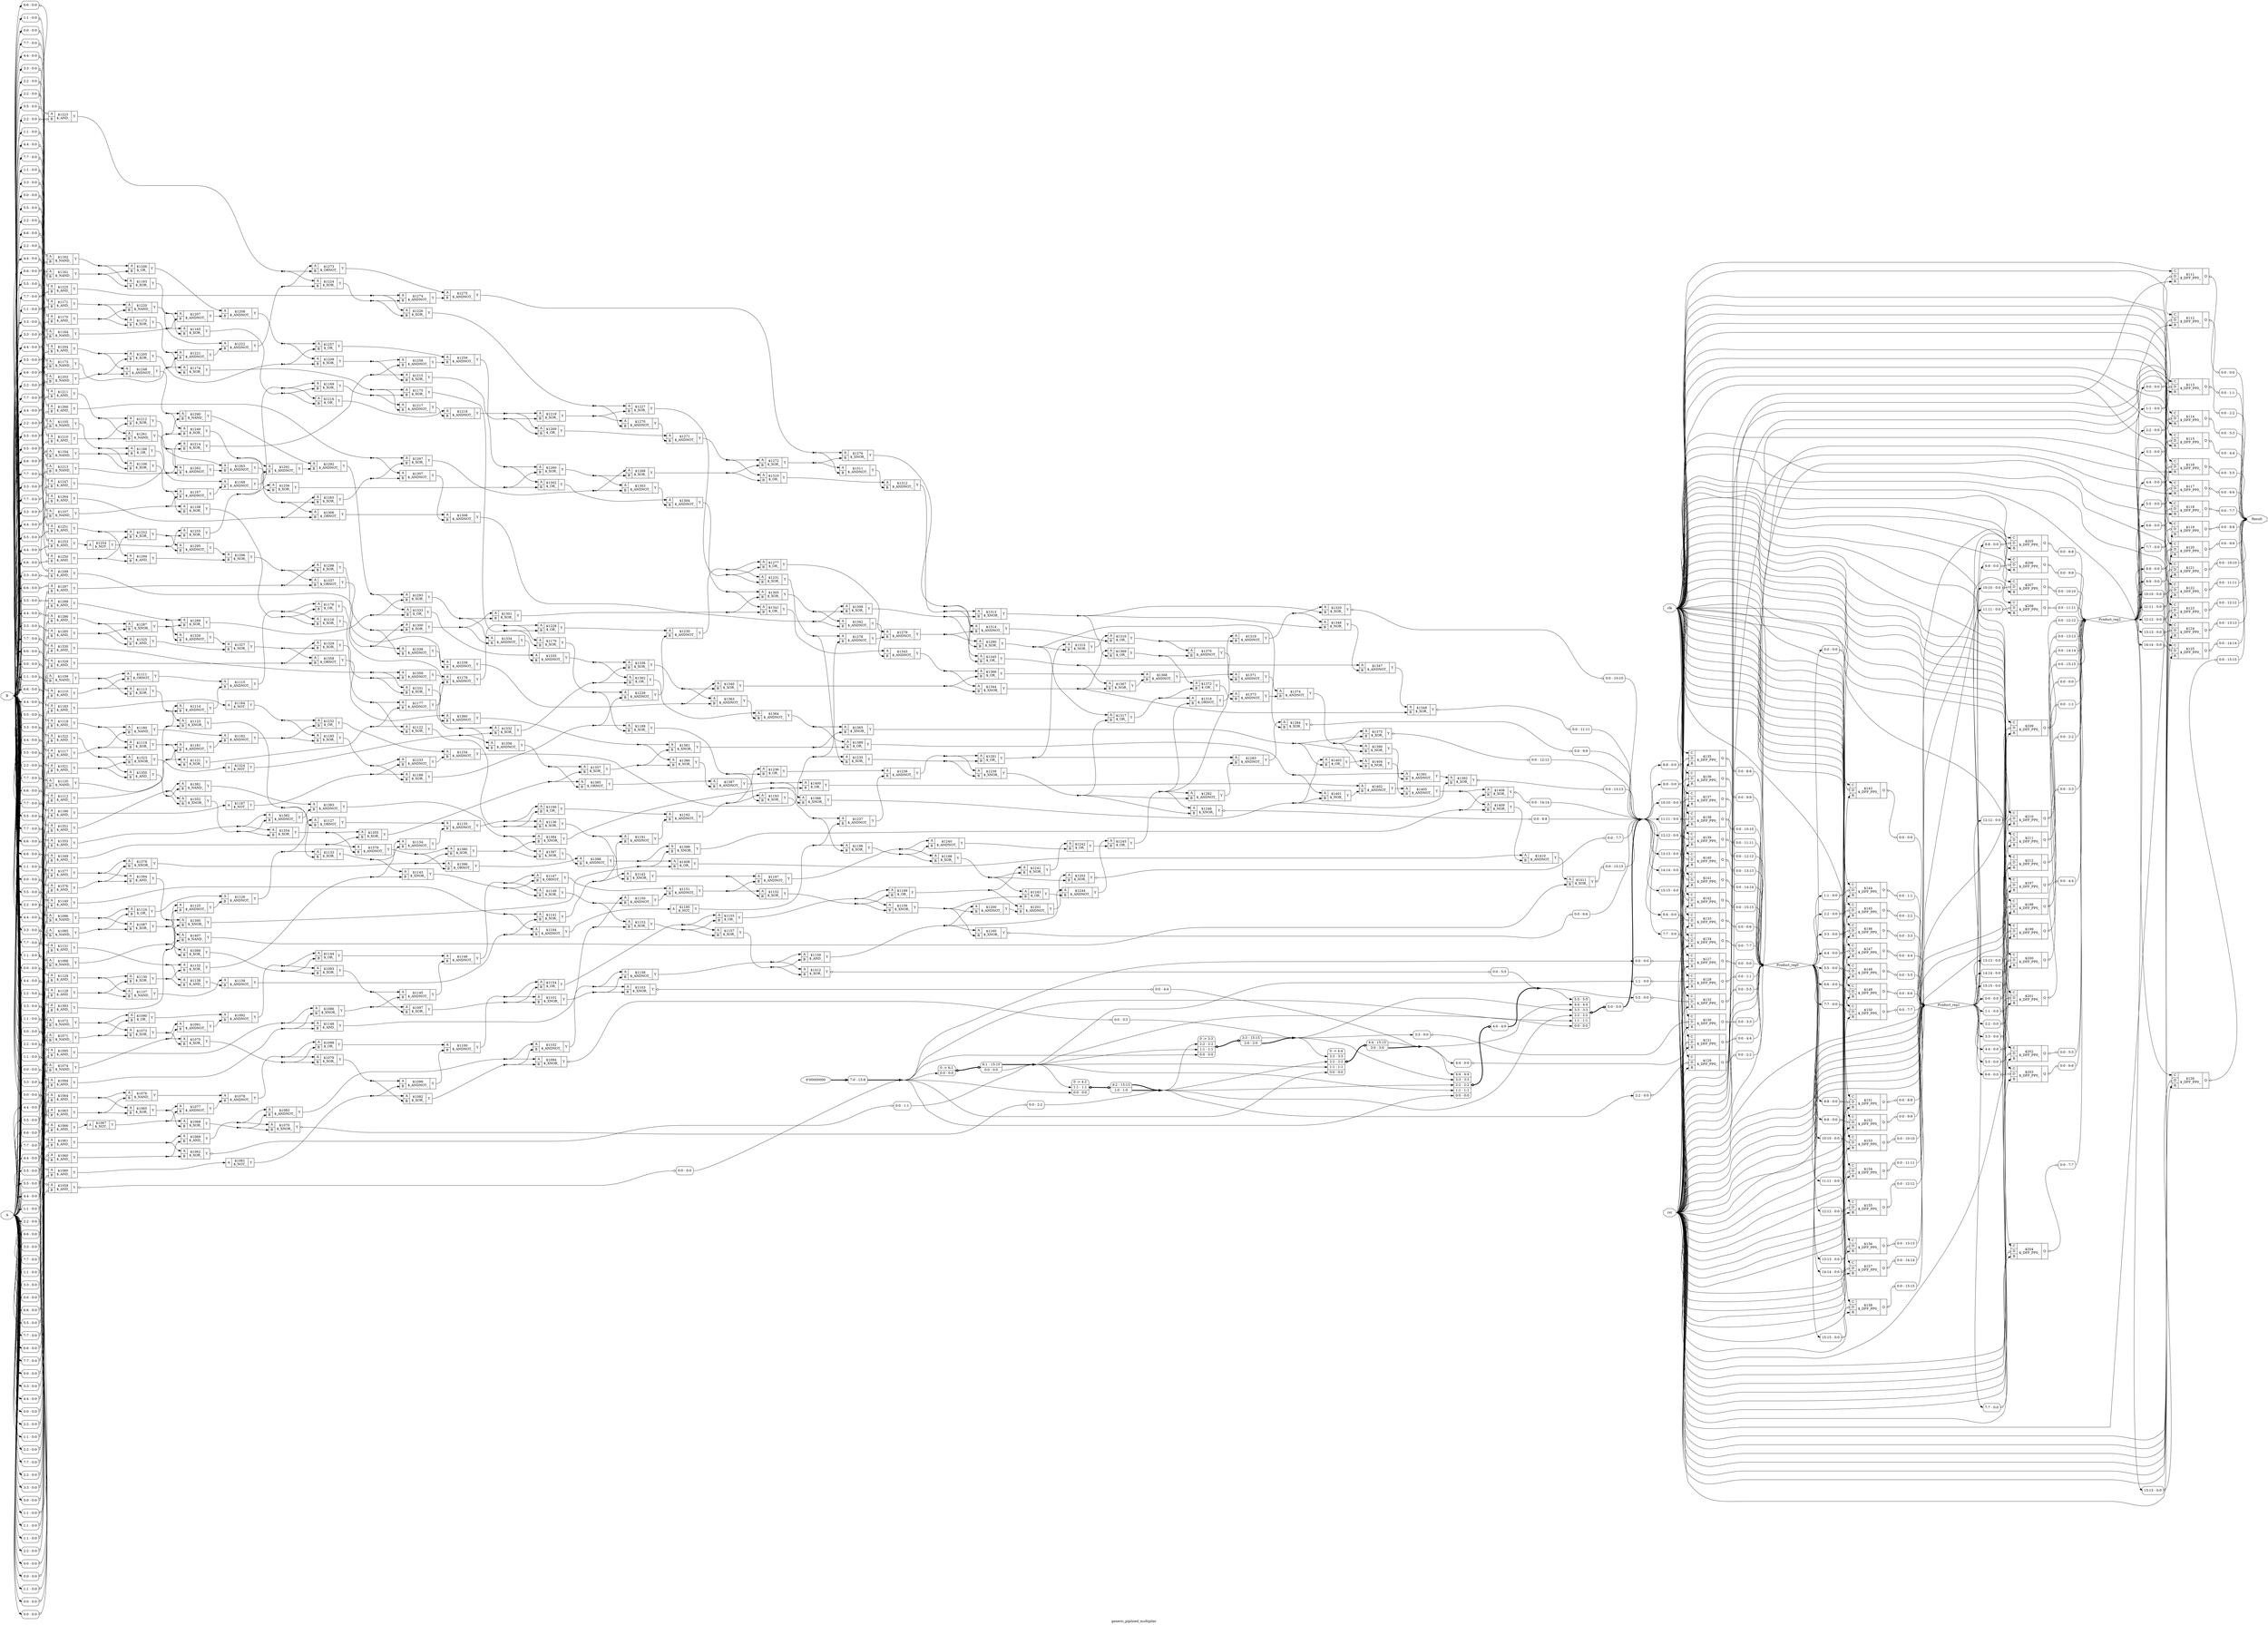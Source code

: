 digraph "generic_piplined_multiplier" {
label="generic_piplined_multiplier";
rankdir="LR";
remincross=true;
n346 [ shape=octagon, label="A", color="black", fontcolor="black"];
n347 [ shape=octagon, label="B", color="black", fontcolor="black"];
n348 [ shape=diamond, label="Product_reg0", color="black", fontcolor="black"];
n349 [ shape=diamond, label="Product_reg1", color="black", fontcolor="black"];
n350 [ shape=diamond, label="Product_reg2", color="black", fontcolor="black"];
n351 [ shape=octagon, label="Result", color="black", fontcolor="black"];
n352 [ shape=octagon, label="clk", color="black", fontcolor="black"];
n353 [ shape=octagon, label="rst", color="black", fontcolor="black"];
c355 [ shape=record, label="{{<p346> A|<p347> B}|$1059\n$_AND_|{<p354> Y}}",  ];
x0 [ shape=record, style=rounded, label="<s0> 0:0 - 0:0 ", color="black", fontcolor="black" ];
x0:e -> c355:p346:w [arrowhead=odiamond, arrowtail=odiamond, dir=both, color="black", fontcolor="black", label=""];
x1 [ shape=record, style=rounded, label="<s0> 0:0 - 0:0 ", color="black", fontcolor="black" ];
x1:e -> c355:p347:w [arrowhead=odiamond, arrowtail=odiamond, dir=both, color="black", fontcolor="black", label=""];
x2 [ shape=record, style=rounded, label="<s0> 0:0 - 0:0 ", color="black", fontcolor="black" ];
c355:p354:e -> x2:w [arrowhead=odiamond, arrowtail=odiamond, dir=both, color="black", fontcolor="black", label=""];
c356 [ shape=record, label="{{<p346> A|<p347> B}|$1060\n$_AND_|{<p354> Y}}",  ];
x3 [ shape=record, style=rounded, label="<s0> 1:1 - 0:0 ", color="black", fontcolor="black" ];
x3:e -> c356:p346:w [arrowhead=odiamond, arrowtail=odiamond, dir=both, color="black", fontcolor="black", label=""];
x4 [ shape=record, style=rounded, label="<s0> 0:0 - 0:0 ", color="black", fontcolor="black" ];
x4:e -> c356:p347:w [arrowhead=odiamond, arrowtail=odiamond, dir=both, color="black", fontcolor="black", label=""];
c357 [ shape=record, label="{{<p346> A|<p347> B}|$1061\n$_AND_|{<p354> Y}}",  ];
x5 [ shape=record, style=rounded, label="<s0> 1:1 - 0:0 ", color="black", fontcolor="black" ];
x5:e -> c357:p346:w [arrowhead=odiamond, arrowtail=odiamond, dir=both, color="black", fontcolor="black", label=""];
x6 [ shape=record, style=rounded, label="<s0> 0:0 - 0:0 ", color="black", fontcolor="black" ];
x6:e -> c357:p347:w [arrowhead=odiamond, arrowtail=odiamond, dir=both, color="black", fontcolor="black", label=""];
c358 [ shape=record, label="{{<p346> A|<p347> B}|$1062\n$_XOR_|{<p354> Y}}",  ];
x7 [ shape=record, style=rounded, label="<s0> 0:0 - 1:1 ", color="black", fontcolor="black" ];
c358:p354:e -> x7:w [arrowhead=odiamond, arrowtail=odiamond, dir=both, color="black", fontcolor="black", label=""];
c359 [ shape=record, label="{{<p346> A|<p347> B}|$1063\n$_AND_|{<p354> Y}}",  ];
x8 [ shape=record, style=rounded, label="<s0> 2:2 - 0:0 ", color="black", fontcolor="black" ];
x8:e -> c359:p346:w [arrowhead=odiamond, arrowtail=odiamond, dir=both, color="black", fontcolor="black", label=""];
x9 [ shape=record, style=rounded, label="<s0> 0:0 - 0:0 ", color="black", fontcolor="black" ];
x9:e -> c359:p347:w [arrowhead=odiamond, arrowtail=odiamond, dir=both, color="black", fontcolor="black", label=""];
c360 [ shape=record, label="{{<p346> A|<p347> B}|$1064\n$_AND_|{<p354> Y}}",  ];
x10 [ shape=record, style=rounded, label="<s0> 1:1 - 0:0 ", color="black", fontcolor="black" ];
x10:e -> c360:p346:w [arrowhead=odiamond, arrowtail=odiamond, dir=both, color="black", fontcolor="black", label=""];
x11 [ shape=record, style=rounded, label="<s0> 1:1 - 0:0 ", color="black", fontcolor="black" ];
x11:e -> c360:p347:w [arrowhead=odiamond, arrowtail=odiamond, dir=both, color="black", fontcolor="black", label=""];
c361 [ shape=record, label="{{<p346> A|<p347> B}|$1065\n$_XOR_|{<p354> Y}}",  ];
c362 [ shape=record, label="{{<p346> A|<p347> B}|$1066\n$_AND_|{<p354> Y}}",  ];
x12 [ shape=record, style=rounded, label="<s0> 2:2 - 0:0 ", color="black", fontcolor="black" ];
x12:e -> c362:p346:w [arrowhead=odiamond, arrowtail=odiamond, dir=both, color="black", fontcolor="black", label=""];
x13 [ shape=record, style=rounded, label="<s0> 0:0 - 0:0 ", color="black", fontcolor="black" ];
x13:e -> c362:p347:w [arrowhead=odiamond, arrowtail=odiamond, dir=both, color="black", fontcolor="black", label=""];
c363 [ shape=record, label="{{<p346> A}|$1067\n$_NOT_|{<p354> Y}}",  ];
c364 [ shape=record, label="{{<p346> A|<p347> B}|$1068\n$_XOR_|{<p354> Y}}",  ];
c365 [ shape=record, label="{{<p346> A|<p347> B}|$1069\n$_AND_|{<p354> Y}}",  ];
c366 [ shape=record, label="{{<p346> A|<p347> B}|$1070\n$_XNOR_|{<p354> Y}}",  ];
x14 [ shape=record, style=rounded, label="<s0> 0:0 - 2:2 ", color="black", fontcolor="black" ];
c366:p354:e -> x14:w [arrowhead=odiamond, arrowtail=odiamond, dir=both, color="black", fontcolor="black", label=""];
c367 [ shape=record, label="{{<p346> A|<p347> B}|$1071\n$_NAND_|{<p354> Y}}",  ];
x15 [ shape=record, style=rounded, label="<s0> 3:3 - 0:0 ", color="black", fontcolor="black" ];
x15:e -> c367:p346:w [arrowhead=odiamond, arrowtail=odiamond, dir=both, color="black", fontcolor="black", label=""];
x16 [ shape=record, style=rounded, label="<s0> 0:0 - 0:0 ", color="black", fontcolor="black" ];
x16:e -> c367:p347:w [arrowhead=odiamond, arrowtail=odiamond, dir=both, color="black", fontcolor="black", label=""];
c368 [ shape=record, label="{{<p346> A|<p347> B}|$1072\n$_NAND_|{<p354> Y}}",  ];
x17 [ shape=record, style=rounded, label="<s0> 1:1 - 0:0 ", color="black", fontcolor="black" ];
x17:e -> c368:p346:w [arrowhead=odiamond, arrowtail=odiamond, dir=both, color="black", fontcolor="black", label=""];
x18 [ shape=record, style=rounded, label="<s0> 2:2 - 0:0 ", color="black", fontcolor="black" ];
x18:e -> c368:p347:w [arrowhead=odiamond, arrowtail=odiamond, dir=both, color="black", fontcolor="black", label=""];
c369 [ shape=record, label="{{<p346> A|<p347> B}|$1073\n$_XOR_|{<p354> Y}}",  ];
c370 [ shape=record, label="{{<p346> A|<p347> B}|$1074\n$_NAND_|{<p354> Y}}",  ];
x19 [ shape=record, style=rounded, label="<s0> 2:2 - 0:0 ", color="black", fontcolor="black" ];
x19:e -> c370:p346:w [arrowhead=odiamond, arrowtail=odiamond, dir=both, color="black", fontcolor="black", label=""];
x20 [ shape=record, style=rounded, label="<s0> 1:1 - 0:0 ", color="black", fontcolor="black" ];
x20:e -> c370:p347:w [arrowhead=odiamond, arrowtail=odiamond, dir=both, color="black", fontcolor="black", label=""];
c371 [ shape=record, label="{{<p346> A|<p347> B}|$1075\n$_XOR_|{<p354> Y}}",  ];
c372 [ shape=record, label="{{<p346> A|<p347> B}|$1076\n$_NAND_|{<p354> Y}}",  ];
c373 [ shape=record, label="{{<p346> A|<p347> B}|$1077\n$_ANDNOT_|{<p354> Y}}",  ];
c374 [ shape=record, label="{{<p346> A|<p347> B}|$1078\n$_ANDNOT_|{<p354> Y}}",  ];
c375 [ shape=record, label="{{<p346> A|<p347> B}|$1079\n$_XOR_|{<p354> Y}}",  ];
c376 [ shape=record, label="{{<p346> A|<p347> B}|$1080\n$_AND_|{<p354> Y}}",  ];
x21 [ shape=record, style=rounded, label="<s0> 3:3 - 0:0 ", color="black", fontcolor="black" ];
x21:e -> c376:p346:w [arrowhead=odiamond, arrowtail=odiamond, dir=both, color="black", fontcolor="black", label=""];
x22 [ shape=record, style=rounded, label="<s0> 0:0 - 0:0 ", color="black", fontcolor="black" ];
x22:e -> c376:p347:w [arrowhead=odiamond, arrowtail=odiamond, dir=both, color="black", fontcolor="black", label=""];
c377 [ shape=record, label="{{<p346> A}|$1081\n$_NOT_|{<p354> Y}}",  ];
c378 [ shape=record, label="{{<p346> A|<p347> B}|$1082\n$_XOR_|{<p354> Y}}",  ];
c379 [ shape=record, label="{{<p346> A|<p347> B}|$1083\n$_ANDNOT_|{<p354> Y}}",  ];
c380 [ shape=record, label="{{<p346> A|<p347> B}|$1084\n$_XNOR_|{<p354> Y}}",  ];
x23 [ shape=record, style=rounded, label="<s0> 0:0 - 3:3 ", color="black", fontcolor="black" ];
c380:p354:e -> x23:w [arrowhead=odiamond, arrowtail=odiamond, dir=both, color="black", fontcolor="black", label=""];
c381 [ shape=record, label="{{<p346> A|<p347> B}|$1085\n$_NAND_|{<p354> Y}}",  ];
x24 [ shape=record, style=rounded, label="<s0> 4:4 - 0:0 ", color="black", fontcolor="black" ];
x24:e -> c381:p346:w [arrowhead=odiamond, arrowtail=odiamond, dir=both, color="black", fontcolor="black", label=""];
x25 [ shape=record, style=rounded, label="<s0> 0:0 - 0:0 ", color="black", fontcolor="black" ];
x25:e -> c381:p347:w [arrowhead=odiamond, arrowtail=odiamond, dir=both, color="black", fontcolor="black", label=""];
c382 [ shape=record, label="{{<p346> A|<p347> B}|$1086\n$_NAND_|{<p354> Y}}",  ];
x26 [ shape=record, style=rounded, label="<s0> 1:1 - 0:0 ", color="black", fontcolor="black" ];
x26:e -> c382:p346:w [arrowhead=odiamond, arrowtail=odiamond, dir=both, color="black", fontcolor="black", label=""];
x27 [ shape=record, style=rounded, label="<s0> 3:3 - 0:0 ", color="black", fontcolor="black" ];
x27:e -> c382:p347:w [arrowhead=odiamond, arrowtail=odiamond, dir=both, color="black", fontcolor="black", label=""];
c383 [ shape=record, label="{{<p346> A|<p347> B}|$1087\n$_XOR_|{<p354> Y}}",  ];
c384 [ shape=record, label="{{<p346> A|<p347> B}|$1088\n$_NAND_|{<p354> Y}}",  ];
x28 [ shape=record, style=rounded, label="<s0> 2:2 - 0:0 ", color="black", fontcolor="black" ];
x28:e -> c384:p346:w [arrowhead=odiamond, arrowtail=odiamond, dir=both, color="black", fontcolor="black", label=""];
x29 [ shape=record, style=rounded, label="<s0> 2:2 - 0:0 ", color="black", fontcolor="black" ];
x29:e -> c384:p347:w [arrowhead=odiamond, arrowtail=odiamond, dir=both, color="black", fontcolor="black", label=""];
c385 [ shape=record, label="{{<p346> A|<p347> B}|$1089\n$_XOR_|{<p354> Y}}",  ];
c386 [ shape=record, label="{{<p346> A|<p347> B}|$1090\n$_OR_|{<p354> Y}}",  ];
c387 [ shape=record, label="{{<p346> A|<p347> B}|$1091\n$_ANDNOT_|{<p354> Y}}",  ];
c388 [ shape=record, label="{{<p346> A|<p347> B}|$1092\n$_ANDNOT_|{<p354> Y}}",  ];
c389 [ shape=record, label="{{<p346> A|<p347> B}|$1093\n$_XOR_|{<p354> Y}}",  ];
c390 [ shape=record, label="{{<p346> A|<p347> B}|$1094\n$_AND_|{<p354> Y}}",  ];
x30 [ shape=record, style=rounded, label="<s0> 3:3 - 0:0 ", color="black", fontcolor="black" ];
x30:e -> c390:p346:w [arrowhead=odiamond, arrowtail=odiamond, dir=both, color="black", fontcolor="black", label=""];
x31 [ shape=record, style=rounded, label="<s0> 1:1 - 0:0 ", color="black", fontcolor="black" ];
x31:e -> c390:p347:w [arrowhead=odiamond, arrowtail=odiamond, dir=both, color="black", fontcolor="black", label=""];
c391 [ shape=record, label="{{<p346> A|<p347> B}|$1095\n$_AND_|{<p354> Y}}",  ];
x32 [ shape=record, style=rounded, label="<s0> 4:4 - 0:0 ", color="black", fontcolor="black" ];
x32:e -> c391:p346:w [arrowhead=odiamond, arrowtail=odiamond, dir=both, color="black", fontcolor="black", label=""];
x33 [ shape=record, style=rounded, label="<s0> 0:0 - 0:0 ", color="black", fontcolor="black" ];
x33:e -> c391:p347:w [arrowhead=odiamond, arrowtail=odiamond, dir=both, color="black", fontcolor="black", label=""];
c392 [ shape=record, label="{{<p346> A|<p347> B}|$1096\n$_XNOR_|{<p354> Y}}",  ];
c393 [ shape=record, label="{{<p346> A|<p347> B}|$1097\n$_XOR_|{<p354> Y}}",  ];
c394 [ shape=record, label="{{<p346> A|<p347> B}|$1098\n$_OR_|{<p354> Y}}",  ];
c395 [ shape=record, label="{{<p346> A|<p347> B}|$1099\n$_ANDNOT_|{<p354> Y}}",  ];
c396 [ shape=record, label="{{<p346> A|<p347> B}|$1100\n$_ANDNOT_|{<p354> Y}}",  ];
c397 [ shape=record, label="{{<p346> A|<p347> B}|$1101\n$_XNOR_|{<p354> Y}}",  ];
c398 [ shape=record, label="{{<p346> A|<p347> B}|$1102\n$_ANDNOT_|{<p354> Y}}",  ];
c399 [ shape=record, label="{{<p346> A|<p347> B}|$1103\n$_XNOR_|{<p354> Y}}",  ];
x34 [ shape=record, style=rounded, label="<s0> 0:0 - 4:4 ", color="black", fontcolor="black" ];
c399:p354:e -> x34:w [arrowhead=odiamond, arrowtail=odiamond, dir=both, color="black", fontcolor="black", label=""];
c400 [ shape=record, label="{{<p346> A|<p347> B}|$1104\n$_NAND_|{<p354> Y}}",  ];
x35 [ shape=record, style=rounded, label="<s0> 6:6 - 0:0 ", color="black", fontcolor="black" ];
x35:e -> c400:p346:w [arrowhead=odiamond, arrowtail=odiamond, dir=both, color="black", fontcolor="black", label=""];
x36 [ shape=record, style=rounded, label="<s0> 0:0 - 0:0 ", color="black", fontcolor="black" ];
x36:e -> c400:p347:w [arrowhead=odiamond, arrowtail=odiamond, dir=both, color="black", fontcolor="black", label=""];
c401 [ shape=record, label="{{<p346> A|<p347> B}|$1105\n$_NAND_|{<p354> Y}}",  ];
x37 [ shape=record, style=rounded, label="<s0> 1:1 - 0:0 ", color="black", fontcolor="black" ];
x37:e -> c401:p346:w [arrowhead=odiamond, arrowtail=odiamond, dir=both, color="black", fontcolor="black", label=""];
x38 [ shape=record, style=rounded, label="<s0> 5:5 - 0:0 ", color="black", fontcolor="black" ];
x38:e -> c401:p347:w [arrowhead=odiamond, arrowtail=odiamond, dir=both, color="black", fontcolor="black", label=""];
c402 [ shape=record, label="{{<p346> A|<p347> B}|$1106\n$_XOR_|{<p354> Y}}",  ];
c403 [ shape=record, label="{{<p346> A|<p347> B}|$1107\n$_NAND_|{<p354> Y}}",  ];
x39 [ shape=record, style=rounded, label="<s0> 2:2 - 0:0 ", color="black", fontcolor="black" ];
x39:e -> c403:p346:w [arrowhead=odiamond, arrowtail=odiamond, dir=both, color="black", fontcolor="black", label=""];
x40 [ shape=record, style=rounded, label="<s0> 4:4 - 0:0 ", color="black", fontcolor="black" ];
x40:e -> c403:p347:w [arrowhead=odiamond, arrowtail=odiamond, dir=both, color="black", fontcolor="black", label=""];
c404 [ shape=record, label="{{<p346> A|<p347> B}|$1108\n$_XOR_|{<p354> Y}}",  ];
c405 [ shape=record, label="{{<p346> A|<p347> B}|$1109\n$_NAND_|{<p354> Y}}",  ];
x41 [ shape=record, style=rounded, label="<s0> 5:5 - 0:0 ", color="black", fontcolor="black" ];
x41:e -> c405:p346:w [arrowhead=odiamond, arrowtail=odiamond, dir=both, color="black", fontcolor="black", label=""];
x42 [ shape=record, style=rounded, label="<s0> 0:0 - 0:0 ", color="black", fontcolor="black" ];
x42:e -> c405:p347:w [arrowhead=odiamond, arrowtail=odiamond, dir=both, color="black", fontcolor="black", label=""];
c406 [ shape=record, label="{{<p346> A|<p347> B}|$1110\n$_AND_|{<p354> Y}}",  ];
x43 [ shape=record, style=rounded, label="<s0> 1:1 - 0:0 ", color="black", fontcolor="black" ];
x43:e -> c406:p346:w [arrowhead=odiamond, arrowtail=odiamond, dir=both, color="black", fontcolor="black", label=""];
x44 [ shape=record, style=rounded, label="<s0> 4:4 - 0:0 ", color="black", fontcolor="black" ];
x44:e -> c406:p347:w [arrowhead=odiamond, arrowtail=odiamond, dir=both, color="black", fontcolor="black", label=""];
c407 [ shape=record, label="{{<p346> A|<p347> B}|$1111\n$_ORNOT_|{<p354> Y}}",  ];
c408 [ shape=record, label="{{<p346> A|<p347> B}|$1112\n$_AND_|{<p354> Y}}",  ];
x45 [ shape=record, style=rounded, label="<s0> 2:2 - 0:0 ", color="black", fontcolor="black" ];
x45:e -> c408:p346:w [arrowhead=odiamond, arrowtail=odiamond, dir=both, color="black", fontcolor="black", label=""];
x46 [ shape=record, style=rounded, label="<s0> 3:3 - 0:0 ", color="black", fontcolor="black" ];
x46:e -> c408:p347:w [arrowhead=odiamond, arrowtail=odiamond, dir=both, color="black", fontcolor="black", label=""];
c409 [ shape=record, label="{{<p346> A|<p347> B}|$1113\n$_XOR_|{<p354> Y}}",  ];
c410 [ shape=record, label="{{<p346> A|<p347> B}|$1114\n$_ANDNOT_|{<p354> Y}}",  ];
c411 [ shape=record, label="{{<p346> A|<p347> B}|$1115\n$_ANDNOT_|{<p354> Y}}",  ];
c412 [ shape=record, label="{{<p346> A|<p347> B}|$1116\n$_XOR_|{<p354> Y}}",  ];
c413 [ shape=record, label="{{<p346> A|<p347> B}|$1117\n$_AND_|{<p354> Y}}",  ];
x47 [ shape=record, style=rounded, label="<s0> 3:3 - 0:0 ", color="black", fontcolor="black" ];
x47:e -> c413:p346:w [arrowhead=odiamond, arrowtail=odiamond, dir=both, color="black", fontcolor="black", label=""];
x48 [ shape=record, style=rounded, label="<s0> 3:3 - 0:0 ", color="black", fontcolor="black" ];
x48:e -> c413:p347:w [arrowhead=odiamond, arrowtail=odiamond, dir=both, color="black", fontcolor="black", label=""];
c414 [ shape=record, label="{{<p346> A|<p347> B}|$1118\n$_AND_|{<p354> Y}}",  ];
x49 [ shape=record, style=rounded, label="<s0> 4:4 - 0:0 ", color="black", fontcolor="black" ];
x49:e -> c414:p346:w [arrowhead=odiamond, arrowtail=odiamond, dir=both, color="black", fontcolor="black", label=""];
x50 [ shape=record, style=rounded, label="<s0> 2:2 - 0:0 ", color="black", fontcolor="black" ];
x50:e -> c414:p347:w [arrowhead=odiamond, arrowtail=odiamond, dir=both, color="black", fontcolor="black", label=""];
c415 [ shape=record, label="{{<p346> A|<p347> B}|$1119\n$_XOR_|{<p354> Y}}",  ];
c416 [ shape=record, label="{{<p346> A|<p347> B}|$1120\n$_NAND_|{<p354> Y}}",  ];
x51 [ shape=record, style=rounded, label="<s0> 5:5 - 0:0 ", color="black", fontcolor="black" ];
x51:e -> c416:p346:w [arrowhead=odiamond, arrowtail=odiamond, dir=both, color="black", fontcolor="black", label=""];
x52 [ shape=record, style=rounded, label="<s0> 1:1 - 0:0 ", color="black", fontcolor="black" ];
x52:e -> c416:p347:w [arrowhead=odiamond, arrowtail=odiamond, dir=both, color="black", fontcolor="black", label=""];
c417 [ shape=record, label="{{<p346> A|<p347> B}|$1121\n$_XOR_|{<p354> Y}}",  ];
c418 [ shape=record, label="{{<p346> A|<p347> B}|$1122\n$_XOR_|{<p354> Y}}",  ];
c419 [ shape=record, label="{{<p346> A|<p347> B}|$1123\n$_XNOR_|{<p354> Y}}",  ];
c420 [ shape=record, label="{{<p346> A|<p347> B}|$1124\n$_OR_|{<p354> Y}}",  ];
c421 [ shape=record, label="{{<p346> A|<p347> B}|$1125\n$_ANDNOT_|{<p354> Y}}",  ];
c422 [ shape=record, label="{{<p346> A|<p347> B}|$1126\n$_ANDNOT_|{<p354> Y}}",  ];
c423 [ shape=record, label="{{<p346> A|<p347> B}|$1127\n$_ORNOT_|{<p354> Y}}",  ];
c424 [ shape=record, label="{{<p346> A|<p347> B}|$1128\n$_AND_|{<p354> Y}}",  ];
x53 [ shape=record, style=rounded, label="<s0> 3:3 - 0:0 ", color="black", fontcolor="black" ];
x53:e -> c424:p346:w [arrowhead=odiamond, arrowtail=odiamond, dir=both, color="black", fontcolor="black", label=""];
x54 [ shape=record, style=rounded, label="<s0> 2:2 - 0:0 ", color="black", fontcolor="black" ];
x54:e -> c424:p347:w [arrowhead=odiamond, arrowtail=odiamond, dir=both, color="black", fontcolor="black", label=""];
c425 [ shape=record, label="{{<p346> A|<p347> B}|$1129\n$_AND_|{<p354> Y}}",  ];
x55 [ shape=record, style=rounded, label="<s0> 4:4 - 0:0 ", color="black", fontcolor="black" ];
x55:e -> c425:p346:w [arrowhead=odiamond, arrowtail=odiamond, dir=both, color="black", fontcolor="black", label=""];
x56 [ shape=record, style=rounded, label="<s0> 1:1 - 0:0 ", color="black", fontcolor="black" ];
x56:e -> c425:p347:w [arrowhead=odiamond, arrowtail=odiamond, dir=both, color="black", fontcolor="black", label=""];
c426 [ shape=record, label="{{<p346> A|<p347> B}|$1130\n$_XOR_|{<p354> Y}}",  ];
c427 [ shape=record, label="{{<p346> A|<p347> B}|$1131\n$_AND_|{<p354> Y}}",  ];
x57 [ shape=record, style=rounded, label="<s0> 5:5 - 0:0 ", color="black", fontcolor="black" ];
x57:e -> c427:p346:w [arrowhead=odiamond, arrowtail=odiamond, dir=both, color="black", fontcolor="black", label=""];
x58 [ shape=record, style=rounded, label="<s0> 0:0 - 0:0 ", color="black", fontcolor="black" ];
x58:e -> c427:p347:w [arrowhead=odiamond, arrowtail=odiamond, dir=both, color="black", fontcolor="black", label=""];
c428 [ shape=record, label="{{<p346> A|<p347> B}|$1132\n$_XOR_|{<p354> Y}}",  ];
c429 [ shape=record, label="{{<p346> A|<p347> B}|$1133\n$_XOR_|{<p354> Y}}",  ];
c430 [ shape=record, label="{{<p346> A|<p347> B}|$1134\n$_ANDNOT_|{<p354> Y}}",  ];
c431 [ shape=record, label="{{<p346> A|<p347> B}|$1135\n$_ANDNOT_|{<p354> Y}}",  ];
c432 [ shape=record, label="{{<p346> A|<p347> B}|$1136\n$_XOR_|{<p354> Y}}",  ];
c433 [ shape=record, label="{{<p346> A|<p347> B}|$1137\n$_NAND_|{<p354> Y}}",  ];
c434 [ shape=record, label="{{<p346> A|<p347> B}|$1138\n$_AND_|{<p354> Y}}",  ];
c435 [ shape=record, label="{{<p346> A|<p347> B}|$1139\n$_ANDNOT_|{<p354> Y}}",  ];
c436 [ shape=record, label="{{<p346> A|<p347> B}|$1140\n$_AND_|{<p354> Y}}",  ];
x59 [ shape=record, style=rounded, label="<s0> 6:6 - 0:0 ", color="black", fontcolor="black" ];
x59:e -> c436:p346:w [arrowhead=odiamond, arrowtail=odiamond, dir=both, color="black", fontcolor="black", label=""];
x60 [ shape=record, style=rounded, label="<s0> 0:0 - 0:0 ", color="black", fontcolor="black" ];
x60:e -> c436:p347:w [arrowhead=odiamond, arrowtail=odiamond, dir=both, color="black", fontcolor="black", label=""];
c437 [ shape=record, label="{{<p346> A|<p347> B}|$1141\n$_XOR_|{<p354> Y}}",  ];
c438 [ shape=record, label="{{<p346> A|<p347> B}|$1142\n$_XNOR_|{<p354> Y}}",  ];
c439 [ shape=record, label="{{<p346> A|<p347> B}|$1143\n$_XNOR_|{<p354> Y}}",  ];
c440 [ shape=record, label="{{<p346> A|<p347> B}|$1144\n$_OR_|{<p354> Y}}",  ];
c441 [ shape=record, label="{{<p346> A|<p347> B}|$1145\n$_ANDNOT_|{<p354> Y}}",  ];
c442 [ shape=record, label="{{<p346> A|<p347> B}|$1146\n$_ANDNOT_|{<p354> Y}}",  ];
c443 [ shape=record, label="{{<p346> A|<p347> B}|$1147\n$_ORNOT_|{<p354> Y}}",  ];
c444 [ shape=record, label="{{<p346> A|<p347> B}|$1148\n$_AND_|{<p354> Y}}",  ];
c445 [ shape=record, label="{{<p346> A|<p347> B}|$1149\n$_XOR_|{<p354> Y}}",  ];
c446 [ shape=record, label="{{<p346> A|<p347> B}|$1150\n$_ANDNOT_|{<p354> Y}}",  ];
c447 [ shape=record, label="{{<p346> A|<p347> B}|$1151\n$_ANDNOT_|{<p354> Y}}",  ];
c448 [ shape=record, label="{{<p346> A|<p347> B}|$1152\n$_XOR_|{<p354> Y}}",  ];
c449 [ shape=record, label="{{<p346> A|<p347> B}|$1153\n$_XOR_|{<p354> Y}}",  ];
c450 [ shape=record, label="{{<p346> A|<p347> B}|$1154\n$_OR_|{<p354> Y}}",  ];
c451 [ shape=record, label="{{<p346> A|<p347> B}|$1155\n$_OR_|{<p354> Y}}",  ];
c452 [ shape=record, label="{{<p346> A|<p347> B}|$1156\n$_XNOR_|{<p354> Y}}",  ];
c453 [ shape=record, label="{{<p346> A|<p347> B}|$1157\n$_XOR_|{<p354> Y}}",  ];
c454 [ shape=record, label="{{<p346> A|<p347> B}|$1158\n$_ANDNOT_|{<p354> Y}}",  ];
c455 [ shape=record, label="{{<p346> A|<p347> B}|$1159\n$_AND_|{<p354> Y}}",  ];
c456 [ shape=record, label="{{<p346> A|<p347> B}|$1160\n$_XNOR_|{<p354> Y}}",  ];
x61 [ shape=record, style=rounded, label="<s0> 0:0 - 6:6 ", color="black", fontcolor="black" ];
c456:p354:e -> x61:w [arrowhead=odiamond, arrowtail=odiamond, dir=both, color="black", fontcolor="black", label=""];
c457 [ shape=record, label="{{<p346> A|<p347> B}|$1161\n$_NAND_|{<p354> Y}}",  ];
x62 [ shape=record, style=rounded, label="<s0> 7:7 - 0:0 ", color="black", fontcolor="black" ];
x62:e -> c457:p346:w [arrowhead=odiamond, arrowtail=odiamond, dir=both, color="black", fontcolor="black", label=""];
x63 [ shape=record, style=rounded, label="<s0> 0:0 - 0:0 ", color="black", fontcolor="black" ];
x63:e -> c457:p347:w [arrowhead=odiamond, arrowtail=odiamond, dir=both, color="black", fontcolor="black", label=""];
c458 [ shape=record, label="{{<p346> A|<p347> B}|$1162\n$_NAND_|{<p354> Y}}",  ];
x64 [ shape=record, style=rounded, label="<s0> 1:1 - 0:0 ", color="black", fontcolor="black" ];
x64:e -> c458:p346:w [arrowhead=odiamond, arrowtail=odiamond, dir=both, color="black", fontcolor="black", label=""];
x65 [ shape=record, style=rounded, label="<s0> 6:6 - 0:0 ", color="black", fontcolor="black" ];
x65:e -> c458:p347:w [arrowhead=odiamond, arrowtail=odiamond, dir=both, color="black", fontcolor="black", label=""];
c459 [ shape=record, label="{{<p346> A|<p347> B}|$1163\n$_XOR_|{<p354> Y}}",  ];
c460 [ shape=record, label="{{<p346> A|<p347> B}|$1164\n$_NAND_|{<p354> Y}}",  ];
x66 [ shape=record, style=rounded, label="<s0> 2:2 - 0:0 ", color="black", fontcolor="black" ];
x66:e -> c460:p346:w [arrowhead=odiamond, arrowtail=odiamond, dir=both, color="black", fontcolor="black", label=""];
x67 [ shape=record, style=rounded, label="<s0> 5:5 - 0:0 ", color="black", fontcolor="black" ];
x67:e -> c460:p347:w [arrowhead=odiamond, arrowtail=odiamond, dir=both, color="black", fontcolor="black", label=""];
c461 [ shape=record, label="{{<p346> A|<p347> B}|$1165\n$_XOR_|{<p354> Y}}",  ];
c462 [ shape=record, label="{{<p346> A|<p347> B}|$1166\n$_OR_|{<p354> Y}}",  ];
c463 [ shape=record, label="{{<p346> A|<p347> B}|$1167\n$_ANDNOT_|{<p354> Y}}",  ];
c464 [ shape=record, label="{{<p346> A|<p347> B}|$1168\n$_ANDNOT_|{<p354> Y}}",  ];
c465 [ shape=record, label="{{<p346> A|<p347> B}|$1169\n$_XOR_|{<p354> Y}}",  ];
c466 [ shape=record, label="{{<p346> A|<p347> B}|$1170\n$_AND_|{<p354> Y}}",  ];
x68 [ shape=record, style=rounded, label="<s0> 3:3 - 0:0 ", color="black", fontcolor="black" ];
x68:e -> c466:p346:w [arrowhead=odiamond, arrowtail=odiamond, dir=both, color="black", fontcolor="black", label=""];
x69 [ shape=record, style=rounded, label="<s0> 4:4 - 0:0 ", color="black", fontcolor="black" ];
x69:e -> c466:p347:w [arrowhead=odiamond, arrowtail=odiamond, dir=both, color="black", fontcolor="black", label=""];
c467 [ shape=record, label="{{<p346> A|<p347> B}|$1171\n$_AND_|{<p354> Y}}",  ];
x70 [ shape=record, style=rounded, label="<s0> 4:4 - 0:0 ", color="black", fontcolor="black" ];
x70:e -> c467:p346:w [arrowhead=odiamond, arrowtail=odiamond, dir=both, color="black", fontcolor="black", label=""];
x71 [ shape=record, style=rounded, label="<s0> 3:3 - 0:0 ", color="black", fontcolor="black" ];
x71:e -> c467:p347:w [arrowhead=odiamond, arrowtail=odiamond, dir=both, color="black", fontcolor="black", label=""];
c468 [ shape=record, label="{{<p346> A|<p347> B}|$1172\n$_XOR_|{<p354> Y}}",  ];
c469 [ shape=record, label="{{<p346> A|<p347> B}|$1173\n$_NAND_|{<p354> Y}}",  ];
x72 [ shape=record, style=rounded, label="<s0> 5:5 - 0:0 ", color="black", fontcolor="black" ];
x72:e -> c469:p346:w [arrowhead=odiamond, arrowtail=odiamond, dir=both, color="black", fontcolor="black", label=""];
x73 [ shape=record, style=rounded, label="<s0> 2:2 - 0:0 ", color="black", fontcolor="black" ];
x73:e -> c469:p347:w [arrowhead=odiamond, arrowtail=odiamond, dir=both, color="black", fontcolor="black", label=""];
c470 [ shape=record, label="{{<p346> A|<p347> B}|$1174\n$_XOR_|{<p354> Y}}",  ];
c471 [ shape=record, label="{{<p346> A|<p347> B}|$1175\n$_XOR_|{<p354> Y}}",  ];
c472 [ shape=record, label="{{<p346> A|<p347> B}|$1176\n$_OR_|{<p354> Y}}",  ];
c473 [ shape=record, label="{{<p346> A|<p347> B}|$1177\n$_ANDNOT_|{<p354> Y}}",  ];
c474 [ shape=record, label="{{<p346> A|<p347> B}|$1178\n$_ANDNOT_|{<p354> Y}}",  ];
c475 [ shape=record, label="{{<p346> A|<p347> B}|$1179\n$_XOR_|{<p354> Y}}",  ];
c476 [ shape=record, label="{{<p346> A|<p347> B}|$1180\n$_NAND_|{<p354> Y}}",  ];
c477 [ shape=record, label="{{<p346> A|<p347> B}|$1181\n$_ANDNOT_|{<p354> Y}}",  ];
c478 [ shape=record, label="{{<p346> A|<p347> B}|$1182\n$_ANDNOT_|{<p354> Y}}",  ];
c479 [ shape=record, label="{{<p346> A|<p347> B}|$1183\n$_AND_|{<p354> Y}}",  ];
x74 [ shape=record, style=rounded, label="<s0> 6:6 - 0:0 ", color="black", fontcolor="black" ];
x74:e -> c479:p346:w [arrowhead=odiamond, arrowtail=odiamond, dir=both, color="black", fontcolor="black", label=""];
x75 [ shape=record, style=rounded, label="<s0> 1:1 - 0:0 ", color="black", fontcolor="black" ];
x75:e -> c479:p347:w [arrowhead=odiamond, arrowtail=odiamond, dir=both, color="black", fontcolor="black", label=""];
c480 [ shape=record, label="{{<p346> A}|$1184\n$_NOT_|{<p354> Y}}",  ];
c481 [ shape=record, label="{{<p346> A|<p347> B}|$1185\n$_XOR_|{<p354> Y}}",  ];
c482 [ shape=record, label="{{<p346> A|<p347> B}|$1186\n$_AND_|{<p354> Y}}",  ];
x76 [ shape=record, style=rounded, label="<s0> 7:7 - 0:0 ", color="black", fontcolor="black" ];
x76:e -> c482:p346:w [arrowhead=odiamond, arrowtail=odiamond, dir=both, color="black", fontcolor="black", label=""];
x77 [ shape=record, style=rounded, label="<s0> 0:0 - 0:0 ", color="black", fontcolor="black" ];
x77:e -> c482:p347:w [arrowhead=odiamond, arrowtail=odiamond, dir=both, color="black", fontcolor="black", label=""];
c483 [ shape=record, label="{{<p346> A}|$1187\n$_NOT_|{<p354> Y}}",  ];
c484 [ shape=record, label="{{<p346> A|<p347> B}|$1188\n$_XOR_|{<p354> Y}}",  ];
c485 [ shape=record, label="{{<p346> A|<p347> B}|$1189\n$_XOR_|{<p354> Y}}",  ];
c486 [ shape=record, label="{{<p346> A|<p347> B}|$1190\n$_OR_|{<p354> Y}}",  ];
c487 [ shape=record, label="{{<p346> A|<p347> B}|$1191\n$_ANDNOT_|{<p354> Y}}",  ];
c488 [ shape=record, label="{{<p346> A|<p347> B}|$1192\n$_ANDNOT_|{<p354> Y}}",  ];
c489 [ shape=record, label="{{<p346> A|<p347> B}|$1193\n$_XOR_|{<p354> Y}}",  ];
c490 [ shape=record, label="{{<p346> A|<p347> B}|$1194\n$_ANDNOT_|{<p354> Y}}",  ];
c491 [ shape=record, label="{{<p346> A}|$1195\n$_NOT_|{<p354> Y}}",  ];
c492 [ shape=record, label="{{<p346> A|<p347> B}|$1196\n$_XOR_|{<p354> Y}}",  ];
c493 [ shape=record, label="{{<p346> A|<p347> B}|$1197\n$_ANDNOT_|{<p354> Y}}",  ];
c494 [ shape=record, label="{{<p346> A|<p347> B}|$1198\n$_XOR_|{<p354> Y}}",  ];
c495 [ shape=record, label="{{<p346> A|<p347> B}|$1199\n$_OR_|{<p354> Y}}",  ];
c496 [ shape=record, label="{{<p346> A|<p347> B}|$1200\n$_ANDNOT_|{<p354> Y}}",  ];
c497 [ shape=record, label="{{<p346> A|<p347> B}|$1201\n$_ANDNOT_|{<p354> Y}}",  ];
c498 [ shape=record, label="{{<p346> A|<p347> B}|$1202\n$_XOR_|{<p354> Y}}",  ];
x78 [ shape=record, style=rounded, label="<s0> 0:0 - 7:7 ", color="black", fontcolor="black" ];
c498:p354:e -> x78:w [arrowhead=odiamond, arrowtail=odiamond, dir=both, color="black", fontcolor="black", label=""];
c499 [ shape=record, label="{{<p346> A|<p347> B}|$1203\n$_NAND_|{<p354> Y}}",  ];
x79 [ shape=record, style=rounded, label="<s0> 1:1 - 0:0 ", color="black", fontcolor="black" ];
x79:e -> c499:p346:w [arrowhead=odiamond, arrowtail=odiamond, dir=both, color="black", fontcolor="black", label=""];
x80 [ shape=record, style=rounded, label="<s0> 7:7 - 0:0 ", color="black", fontcolor="black" ];
x80:e -> c499:p347:w [arrowhead=odiamond, arrowtail=odiamond, dir=both, color="black", fontcolor="black", label=""];
c500 [ shape=record, label="{{<p346> A|<p347> B}|$1204\n$_AND_|{<p354> Y}}",  ];
x81 [ shape=record, style=rounded, label="<s0> 2:2 - 0:0 ", color="black", fontcolor="black" ];
x81:e -> c500:p346:w [arrowhead=odiamond, arrowtail=odiamond, dir=both, color="black", fontcolor="black", label=""];
x82 [ shape=record, style=rounded, label="<s0> 6:6 - 0:0 ", color="black", fontcolor="black" ];
x82:e -> c500:p347:w [arrowhead=odiamond, arrowtail=odiamond, dir=both, color="black", fontcolor="black", label=""];
c501 [ shape=record, label="{{<p346> A|<p347> B}|$1205\n$_XOR_|{<p354> Y}}",  ];
c502 [ shape=record, label="{{<p346> A|<p347> B}|$1206\n$_OR_|{<p354> Y}}",  ];
c503 [ shape=record, label="{{<p346> A|<p347> B}|$1207\n$_ANDNOT_|{<p354> Y}}",  ];
c504 [ shape=record, label="{{<p346> A|<p347> B}|$1208\n$_ANDNOT_|{<p354> Y}}",  ];
c505 [ shape=record, label="{{<p346> A|<p347> B}|$1209\n$_XOR_|{<p354> Y}}",  ];
c506 [ shape=record, label="{{<p346> A|<p347> B}|$1210\n$_AND_|{<p354> Y}}",  ];
x83 [ shape=record, style=rounded, label="<s0> 3:3 - 0:0 ", color="black", fontcolor="black" ];
x83:e -> c506:p346:w [arrowhead=odiamond, arrowtail=odiamond, dir=both, color="black", fontcolor="black", label=""];
x84 [ shape=record, style=rounded, label="<s0> 5:5 - 0:0 ", color="black", fontcolor="black" ];
x84:e -> c506:p347:w [arrowhead=odiamond, arrowtail=odiamond, dir=both, color="black", fontcolor="black", label=""];
c507 [ shape=record, label="{{<p346> A|<p347> B}|$1211\n$_AND_|{<p354> Y}}",  ];
x85 [ shape=record, style=rounded, label="<s0> 4:4 - 0:0 ", color="black", fontcolor="black" ];
x85:e -> c507:p346:w [arrowhead=odiamond, arrowtail=odiamond, dir=both, color="black", fontcolor="black", label=""];
x86 [ shape=record, style=rounded, label="<s0> 4:4 - 0:0 ", color="black", fontcolor="black" ];
x86:e -> c507:p347:w [arrowhead=odiamond, arrowtail=odiamond, dir=both, color="black", fontcolor="black", label=""];
c508 [ shape=record, label="{{<p346> A|<p347> B}|$1212\n$_XOR_|{<p354> Y}}",  ];
c509 [ shape=record, label="{{<p346> A|<p347> B}|$1213\n$_NAND_|{<p354> Y}}",  ];
x87 [ shape=record, style=rounded, label="<s0> 5:5 - 0:0 ", color="black", fontcolor="black" ];
x87:e -> c509:p346:w [arrowhead=odiamond, arrowtail=odiamond, dir=both, color="black", fontcolor="black", label=""];
x88 [ shape=record, style=rounded, label="<s0> 3:3 - 0:0 ", color="black", fontcolor="black" ];
x88:e -> c509:p347:w [arrowhead=odiamond, arrowtail=odiamond, dir=both, color="black", fontcolor="black", label=""];
c510 [ shape=record, label="{{<p346> A|<p347> B}|$1214\n$_XOR_|{<p354> Y}}",  ];
c511 [ shape=record, label="{{<p346> A|<p347> B}|$1215\n$_XOR_|{<p354> Y}}",  ];
c512 [ shape=record, label="{{<p346> A|<p347> B}|$1216\n$_OR_|{<p354> Y}}",  ];
c513 [ shape=record, label="{{<p346> A|<p347> B}|$1217\n$_ANDNOT_|{<p354> Y}}",  ];
c514 [ shape=record, label="{{<p346> A|<p347> B}|$1218\n$_ANDNOT_|{<p354> Y}}",  ];
c515 [ shape=record, label="{{<p346> A|<p347> B}|$1219\n$_XOR_|{<p354> Y}}",  ];
c516 [ shape=record, label="{{<p346> A|<p347> B}|$1220\n$_NAND_|{<p354> Y}}",  ];
c517 [ shape=record, label="{{<p346> A|<p347> B}|$1221\n$_ANDNOT_|{<p354> Y}}",  ];
c518 [ shape=record, label="{{<p346> A|<p347> B}|$1222\n$_ANDNOT_|{<p354> Y}}",  ];
c519 [ shape=record, label="{{<p346> A|<p347> B}|$1223\n$_AND_|{<p354> Y}}",  ];
x89 [ shape=record, style=rounded, label="<s0> 6:6 - 0:0 ", color="black", fontcolor="black" ];
x89:e -> c519:p346:w [arrowhead=odiamond, arrowtail=odiamond, dir=both, color="black", fontcolor="black", label=""];
x90 [ shape=record, style=rounded, label="<s0> 2:2 - 0:0 ", color="black", fontcolor="black" ];
x90:e -> c519:p347:w [arrowhead=odiamond, arrowtail=odiamond, dir=both, color="black", fontcolor="black", label=""];
c520 [ shape=record, label="{{<p346> A|<p347> B}|$1224\n$_XOR_|{<p354> Y}}",  ];
c521 [ shape=record, label="{{<p346> A|<p347> B}|$1225\n$_AND_|{<p354> Y}}",  ];
x91 [ shape=record, style=rounded, label="<s0> 7:7 - 0:0 ", color="black", fontcolor="black" ];
x91:e -> c521:p346:w [arrowhead=odiamond, arrowtail=odiamond, dir=both, color="black", fontcolor="black", label=""];
x92 [ shape=record, style=rounded, label="<s0> 1:1 - 0:0 ", color="black", fontcolor="black" ];
x92:e -> c521:p347:w [arrowhead=odiamond, arrowtail=odiamond, dir=both, color="black", fontcolor="black", label=""];
c522 [ shape=record, label="{{<p346> A|<p347> B}|$1226\n$_XOR_|{<p354> Y}}",  ];
c523 [ shape=record, label="{{<p346> A|<p347> B}|$1227\n$_XOR_|{<p354> Y}}",  ];
c524 [ shape=record, label="{{<p346> A|<p347> B}|$1228\n$_OR_|{<p354> Y}}",  ];
c525 [ shape=record, label="{{<p346> A|<p347> B}|$1229\n$_ANDNOT_|{<p354> Y}}",  ];
c526 [ shape=record, label="{{<p346> A|<p347> B}|$1230\n$_ANDNOT_|{<p354> Y}}",  ];
c527 [ shape=record, label="{{<p346> A|<p347> B}|$1231\n$_XOR_|{<p354> Y}}",  ];
c528 [ shape=record, label="{{<p346> A|<p347> B}|$1232\n$_OR_|{<p354> Y}}",  ];
c529 [ shape=record, label="{{<p346> A|<p347> B}|$1233\n$_ANDNOT_|{<p354> Y}}",  ];
c530 [ shape=record, label="{{<p346> A|<p347> B}|$1234\n$_ANDNOT_|{<p354> Y}}",  ];
c531 [ shape=record, label="{{<p346> A|<p347> B}|$1235\n$_XOR_|{<p354> Y}}",  ];
c532 [ shape=record, label="{{<p346> A|<p347> B}|$1236\n$_OR_|{<p354> Y}}",  ];
c533 [ shape=record, label="{{<p346> A|<p347> B}|$1237\n$_ANDNOT_|{<p354> Y}}",  ];
c534 [ shape=record, label="{{<p346> A|<p347> B}|$1238\n$_ANDNOT_|{<p354> Y}}",  ];
c535 [ shape=record, label="{{<p346> A|<p347> B}|$1239\n$_XNOR_|{<p354> Y}}",  ];
c536 [ shape=record, label="{{<p346> A|<p347> B}|$1240\n$_ANDNOT_|{<p354> Y}}",  ];
c537 [ shape=record, label="{{<p346> A|<p347> B}|$1241\n$_NOR_|{<p354> Y}}",  ];
c538 [ shape=record, label="{{<p346> A|<p347> B}|$1242\n$_OR_|{<p354> Y}}",  ];
c539 [ shape=record, label="{{<p346> A|<p347> B}|$1243\n$_OR_|{<p354> Y}}",  ];
c540 [ shape=record, label="{{<p346> A|<p347> B}|$1244\n$_ANDNOT_|{<p354> Y}}",  ];
c541 [ shape=record, label="{{<p346> A|<p347> B}|$1245\n$_OR_|{<p354> Y}}",  ];
c542 [ shape=record, label="{{<p346> A|<p347> B}|$1246\n$_XNOR_|{<p354> Y}}",  ];
x93 [ shape=record, style=rounded, label="<s0> 0:0 - 8:8 ", color="black", fontcolor="black" ];
c542:p354:e -> x93:w [arrowhead=odiamond, arrowtail=odiamond, dir=both, color="black", fontcolor="black", label=""];
c543 [ shape=record, label="{{<p346> A|<p347> B}|$1247\n$_AND_|{<p354> Y}}",  ];
x94 [ shape=record, style=rounded, label="<s0> 2:2 - 0:0 ", color="black", fontcolor="black" ];
x94:e -> c543:p346:w [arrowhead=odiamond, arrowtail=odiamond, dir=both, color="black", fontcolor="black", label=""];
x95 [ shape=record, style=rounded, label="<s0> 7:7 - 0:0 ", color="black", fontcolor="black" ];
x95:e -> c543:p347:w [arrowhead=odiamond, arrowtail=odiamond, dir=both, color="black", fontcolor="black", label=""];
c544 [ shape=record, label="{{<p346> A|<p347> B}|$1248\n$_ANDNOT_|{<p354> Y}}",  ];
c545 [ shape=record, label="{{<p346> A|<p347> B}|$1249\n$_XOR_|{<p354> Y}}",  ];
c546 [ shape=record, label="{{<p346> A|<p347> B}|$1250\n$_AND_|{<p354> Y}}",  ];
x96 [ shape=record, style=rounded, label="<s0> 3:3 - 0:0 ", color="black", fontcolor="black" ];
x96:e -> c546:p346:w [arrowhead=odiamond, arrowtail=odiamond, dir=both, color="black", fontcolor="black", label=""];
x97 [ shape=record, style=rounded, label="<s0> 6:6 - 0:0 ", color="black", fontcolor="black" ];
x97:e -> c546:p347:w [arrowhead=odiamond, arrowtail=odiamond, dir=both, color="black", fontcolor="black", label=""];
c547 [ shape=record, label="{{<p346> A|<p347> B}|$1251\n$_AND_|{<p354> Y}}",  ];
x98 [ shape=record, style=rounded, label="<s0> 4:4 - 0:0 ", color="black", fontcolor="black" ];
x98:e -> c547:p346:w [arrowhead=odiamond, arrowtail=odiamond, dir=both, color="black", fontcolor="black", label=""];
x99 [ shape=record, style=rounded, label="<s0> 5:5 - 0:0 ", color="black", fontcolor="black" ];
x99:e -> c547:p347:w [arrowhead=odiamond, arrowtail=odiamond, dir=both, color="black", fontcolor="black", label=""];
c548 [ shape=record, label="{{<p346> A|<p347> B}|$1252\n$_XOR_|{<p354> Y}}",  ];
c549 [ shape=record, label="{{<p346> A|<p347> B}|$1253\n$_AND_|{<p354> Y}}",  ];
x100 [ shape=record, style=rounded, label="<s0> 5:5 - 0:0 ", color="black", fontcolor="black" ];
x100:e -> c549:p346:w [arrowhead=odiamond, arrowtail=odiamond, dir=both, color="black", fontcolor="black", label=""];
x101 [ shape=record, style=rounded, label="<s0> 4:4 - 0:0 ", color="black", fontcolor="black" ];
x101:e -> c549:p347:w [arrowhead=odiamond, arrowtail=odiamond, dir=both, color="black", fontcolor="black", label=""];
c550 [ shape=record, label="{{<p346> A}|$1254\n$_NOT_|{<p354> Y}}",  ];
c551 [ shape=record, label="{{<p346> A|<p347> B}|$1255\n$_XOR_|{<p354> Y}}",  ];
c552 [ shape=record, label="{{<p346> A|<p347> B}|$1256\n$_XOR_|{<p354> Y}}",  ];
c553 [ shape=record, label="{{<p346> A|<p347> B}|$1257\n$_OR_|{<p354> Y}}",  ];
c554 [ shape=record, label="{{<p346> A|<p347> B}|$1258\n$_ANDNOT_|{<p354> Y}}",  ];
c555 [ shape=record, label="{{<p346> A|<p347> B}|$1259\n$_ANDNOT_|{<p354> Y}}",  ];
c556 [ shape=record, label="{{<p346> A|<p347> B}|$1260\n$_XOR_|{<p354> Y}}",  ];
c557 [ shape=record, label="{{<p346> A|<p347> B}|$1261\n$_NAND_|{<p354> Y}}",  ];
c558 [ shape=record, label="{{<p346> A|<p347> B}|$1262\n$_ANDNOT_|{<p354> Y}}",  ];
c559 [ shape=record, label="{{<p346> A|<p347> B}|$1263\n$_ANDNOT_|{<p354> Y}}",  ];
c560 [ shape=record, label="{{<p346> A|<p347> B}|$1264\n$_AND_|{<p354> Y}}",  ];
x102 [ shape=record, style=rounded, label="<s0> 6:6 - 0:0 ", color="black", fontcolor="black" ];
x102:e -> c560:p346:w [arrowhead=odiamond, arrowtail=odiamond, dir=both, color="black", fontcolor="black", label=""];
x103 [ shape=record, style=rounded, label="<s0> 3:3 - 0:0 ", color="black", fontcolor="black" ];
x103:e -> c560:p347:w [arrowhead=odiamond, arrowtail=odiamond, dir=both, color="black", fontcolor="black", label=""];
c561 [ shape=record, label="{{<p346> A|<p347> B}|$1265\n$_XOR_|{<p354> Y}}",  ];
c562 [ shape=record, label="{{<p346> A|<p347> B}|$1266\n$_AND_|{<p354> Y}}",  ];
x104 [ shape=record, style=rounded, label="<s0> 7:7 - 0:0 ", color="black", fontcolor="black" ];
x104:e -> c562:p346:w [arrowhead=odiamond, arrowtail=odiamond, dir=both, color="black", fontcolor="black", label=""];
x105 [ shape=record, style=rounded, label="<s0> 2:2 - 0:0 ", color="black", fontcolor="black" ];
x105:e -> c562:p347:w [arrowhead=odiamond, arrowtail=odiamond, dir=both, color="black", fontcolor="black", label=""];
c563 [ shape=record, label="{{<p346> A|<p347> B}|$1267\n$_XOR_|{<p354> Y}}",  ];
c564 [ shape=record, label="{{<p346> A|<p347> B}|$1268\n$_XOR_|{<p354> Y}}",  ];
c565 [ shape=record, label="{{<p346> A|<p347> B}|$1269\n$_OR_|{<p354> Y}}",  ];
c566 [ shape=record, label="{{<p346> A|<p347> B}|$1270\n$_ANDNOT_|{<p354> Y}}",  ];
c567 [ shape=record, label="{{<p346> A|<p347> B}|$1271\n$_ANDNOT_|{<p354> Y}}",  ];
c568 [ shape=record, label="{{<p346> A|<p347> B}|$1272\n$_XOR_|{<p354> Y}}",  ];
c569 [ shape=record, label="{{<p346> A|<p347> B}|$1273\n$_ORNOT_|{<p354> Y}}",  ];
c570 [ shape=record, label="{{<p346> A|<p347> B}|$1274\n$_ANDNOT_|{<p354> Y}}",  ];
c571 [ shape=record, label="{{<p346> A|<p347> B}|$1275\n$_ANDNOT_|{<p354> Y}}",  ];
c572 [ shape=record, label="{{<p346> A|<p347> B}|$1276\n$_XNOR_|{<p354> Y}}",  ];
c573 [ shape=record, label="{{<p346> A|<p347> B}|$1277\n$_OR_|{<p354> Y}}",  ];
c574 [ shape=record, label="{{<p346> A|<p347> B}|$1278\n$_ANDNOT_|{<p354> Y}}",  ];
c575 [ shape=record, label="{{<p346> A|<p347> B}|$1279\n$_ANDNOT_|{<p354> Y}}",  ];
c576 [ shape=record, label="{{<p346> A|<p347> B}|$1280\n$_XOR_|{<p354> Y}}",  ];
c577 [ shape=record, label="{{<p346> A|<p347> B}|$1281\n$_OR_|{<p354> Y}}",  ];
c578 [ shape=record, label="{{<p346> A|<p347> B}|$1282\n$_ANDNOT_|{<p354> Y}}",  ];
c579 [ shape=record, label="{{<p346> A|<p347> B}|$1283\n$_ANDNOT_|{<p354> Y}}",  ];
c580 [ shape=record, label="{{<p346> A|<p347> B}|$1284\n$_XOR_|{<p354> Y}}",  ];
x106 [ shape=record, style=rounded, label="<s0> 0:0 - 9:9 ", color="black", fontcolor="black" ];
c580:p354:e -> x106:w [arrowhead=odiamond, arrowtail=odiamond, dir=both, color="black", fontcolor="black", label=""];
c581 [ shape=record, label="{{<p346> A|<p347> B}|$1285\n$_AND_|{<p354> Y}}",  ];
x107 [ shape=record, style=rounded, label="<s0> 3:3 - 0:0 ", color="black", fontcolor="black" ];
x107:e -> c581:p346:w [arrowhead=odiamond, arrowtail=odiamond, dir=both, color="black", fontcolor="black", label=""];
x108 [ shape=record, style=rounded, label="<s0> 7:7 - 0:0 ", color="black", fontcolor="black" ];
x108:e -> c581:p347:w [arrowhead=odiamond, arrowtail=odiamond, dir=both, color="black", fontcolor="black", label=""];
c582 [ shape=record, label="{{<p346> A|<p347> B}|$1286\n$_AND_|{<p354> Y}}",  ];
x109 [ shape=record, style=rounded, label="<s0> 4:4 - 0:0 ", color="black", fontcolor="black" ];
x109:e -> c582:p346:w [arrowhead=odiamond, arrowtail=odiamond, dir=both, color="black", fontcolor="black", label=""];
x110 [ shape=record, style=rounded, label="<s0> 6:6 - 0:0 ", color="black", fontcolor="black" ];
x110:e -> c582:p347:w [arrowhead=odiamond, arrowtail=odiamond, dir=both, color="black", fontcolor="black", label=""];
c583 [ shape=record, label="{{<p346> A|<p347> B}|$1287\n$_XNOR_|{<p354> Y}}",  ];
c584 [ shape=record, label="{{<p346> A|<p347> B}|$1288\n$_AND_|{<p354> Y}}",  ];
x111 [ shape=record, style=rounded, label="<s0> 5:5 - 0:0 ", color="black", fontcolor="black" ];
x111:e -> c584:p346:w [arrowhead=odiamond, arrowtail=odiamond, dir=both, color="black", fontcolor="black", label=""];
x112 [ shape=record, style=rounded, label="<s0> 5:5 - 0:0 ", color="black", fontcolor="black" ];
x112:e -> c584:p347:w [arrowhead=odiamond, arrowtail=odiamond, dir=both, color="black", fontcolor="black", label=""];
c585 [ shape=record, label="{{<p346> A|<p347> B}|$1289\n$_XOR_|{<p354> Y}}",  ];
c586 [ shape=record, label="{{<p346> A|<p347> B}|$1290\n$_NAND_|{<p354> Y}}",  ];
c587 [ shape=record, label="{{<p346> A|<p347> B}|$1291\n$_ANDNOT_|{<p354> Y}}",  ];
c588 [ shape=record, label="{{<p346> A|<p347> B}|$1292\n$_ANDNOT_|{<p354> Y}}",  ];
c589 [ shape=record, label="{{<p346> A|<p347> B}|$1293\n$_XOR_|{<p354> Y}}",  ];
c590 [ shape=record, label="{{<p346> A|<p347> B}|$1294\n$_AND_|{<p354> Y}}",  ];
c591 [ shape=record, label="{{<p346> A|<p347> B}|$1295\n$_ANDNOT_|{<p354> Y}}",  ];
c592 [ shape=record, label="{{<p346> A|<p347> B}|$1296\n$_NOR_|{<p354> Y}}",  ];
c593 [ shape=record, label="{{<p346> A|<p347> B}|$1297\n$_AND_|{<p354> Y}}",  ];
x113 [ shape=record, style=rounded, label="<s0> 6:6 - 0:0 ", color="black", fontcolor="black" ];
x113:e -> c593:p346:w [arrowhead=odiamond, arrowtail=odiamond, dir=both, color="black", fontcolor="black", label=""];
x114 [ shape=record, style=rounded, label="<s0> 4:4 - 0:0 ", color="black", fontcolor="black" ];
x114:e -> c593:p347:w [arrowhead=odiamond, arrowtail=odiamond, dir=both, color="black", fontcolor="black", label=""];
c594 [ shape=record, label="{{<p346> A|<p347> B}|$1298\n$_XOR_|{<p354> Y}}",  ];
c595 [ shape=record, label="{{<p346> A|<p347> B}|$1299\n$_AND_|{<p354> Y}}",  ];
x115 [ shape=record, style=rounded, label="<s0> 7:7 - 0:0 ", color="black", fontcolor="black" ];
x115:e -> c595:p346:w [arrowhead=odiamond, arrowtail=odiamond, dir=both, color="black", fontcolor="black", label=""];
x116 [ shape=record, style=rounded, label="<s0> 3:3 - 0:0 ", color="black", fontcolor="black" ];
x116:e -> c595:p347:w [arrowhead=odiamond, arrowtail=odiamond, dir=both, color="black", fontcolor="black", label=""];
c596 [ shape=record, label="{{<p346> A|<p347> B}|$1300\n$_XOR_|{<p354> Y}}",  ];
c597 [ shape=record, label="{{<p346> A|<p347> B}|$1301\n$_XOR_|{<p354> Y}}",  ];
c598 [ shape=record, label="{{<p346> A|<p347> B}|$1302\n$_OR_|{<p354> Y}}",  ];
c599 [ shape=record, label="{{<p346> A|<p347> B}|$1303\n$_ANDNOT_|{<p354> Y}}",  ];
c600 [ shape=record, label="{{<p346> A|<p347> B}|$1304\n$_ANDNOT_|{<p354> Y}}",  ];
c601 [ shape=record, label="{{<p346> A|<p347> B}|$1305\n$_XOR_|{<p354> Y}}",  ];
c602 [ shape=record, label="{{<p346> A|<p347> B}|$1306\n$_ORNOT_|{<p354> Y}}",  ];
c603 [ shape=record, label="{{<p346> A|<p347> B}|$1307\n$_ANDNOT_|{<p354> Y}}",  ];
c604 [ shape=record, label="{{<p346> A|<p347> B}|$1308\n$_ANDNOT_|{<p354> Y}}",  ];
c605 [ shape=record, label="{{<p346> A|<p347> B}|$1309\n$_XOR_|{<p354> Y}}",  ];
c606 [ shape=record, label="{{<p346> A|<p347> B}|$1310\n$_OR_|{<p354> Y}}",  ];
c607 [ shape=record, label="{{<p346> A|<p347> B}|$1311\n$_ANDNOT_|{<p354> Y}}",  ];
c608 [ shape=record, label="{{<p346> A|<p347> B}|$1312\n$_ANDNOT_|{<p354> Y}}",  ];
c609 [ shape=record, label="{{<p346> A|<p347> B}|$1313\n$_XNOR_|{<p354> Y}}",  ];
c610 [ shape=record, label="{{<p346> A|<p347> B}|$1314\n$_ANDNOT_|{<p354> Y}}",  ];
c611 [ shape=record, label="{{<p346> A|<p347> B}|$1315\n$_NOR_|{<p354> Y}}",  ];
c612 [ shape=record, label="{{<p346> A|<p347> B}|$1316\n$_OR_|{<p354> Y}}",  ];
c613 [ shape=record, label="{{<p346> A|<p347> B}|$1317\n$_OR_|{<p354> Y}}",  ];
c614 [ shape=record, label="{{<p346> A|<p347> B}|$1318\n$_ORNOT_|{<p354> Y}}",  ];
c615 [ shape=record, label="{{<p346> A|<p347> B}|$1319\n$_ANDNOT_|{<p354> Y}}",  ];
c616 [ shape=record, label="{{<p346> A|<p347> B}|$1320\n$_XOR_|{<p354> Y}}",  ];
x117 [ shape=record, style=rounded, label="<s0> 0:0 - 10:10 ", color="black", fontcolor="black" ];
c616:p354:e -> x117:w [arrowhead=odiamond, arrowtail=odiamond, dir=both, color="black", fontcolor="black", label=""];
c617 [ shape=record, label="{{<p346> A|<p347> B}|$1321\n$_AND_|{<p354> Y}}",  ];
x118 [ shape=record, style=rounded, label="<s0> 4:4 - 0:0 ", color="black", fontcolor="black" ];
x118:e -> c617:p346:w [arrowhead=odiamond, arrowtail=odiamond, dir=both, color="black", fontcolor="black", label=""];
x119 [ shape=record, style=rounded, label="<s0> 7:7 - 0:0 ", color="black", fontcolor="black" ];
x119:e -> c617:p347:w [arrowhead=odiamond, arrowtail=odiamond, dir=both, color="black", fontcolor="black", label=""];
c618 [ shape=record, label="{{<p346> A|<p347> B}|$1322\n$_AND_|{<p354> Y}}",  ];
x120 [ shape=record, style=rounded, label="<s0> 5:5 - 0:0 ", color="black", fontcolor="black" ];
x120:e -> c618:p346:w [arrowhead=odiamond, arrowtail=odiamond, dir=both, color="black", fontcolor="black", label=""];
x121 [ shape=record, style=rounded, label="<s0> 6:6 - 0:0 ", color="black", fontcolor="black" ];
x121:e -> c618:p347:w [arrowhead=odiamond, arrowtail=odiamond, dir=both, color="black", fontcolor="black", label=""];
c619 [ shape=record, label="{{<p346> A|<p347> B}|$1323\n$_XNOR_|{<p354> Y}}",  ];
c620 [ shape=record, label="{{<p346> A}|$1324\n$_NOT_|{<p354> Y}}",  ];
c621 [ shape=record, label="{{<p346> A|<p347> B}|$1325\n$_AND_|{<p354> Y}}",  ];
c622 [ shape=record, label="{{<p346> A|<p347> B}|$1326\n$_ANDNOT_|{<p354> Y}}",  ];
c623 [ shape=record, label="{{<p346> A|<p347> B}|$1327\n$_NOR_|{<p354> Y}}",  ];
c624 [ shape=record, label="{{<p346> A|<p347> B}|$1328\n$_AND_|{<p354> Y}}",  ];
x122 [ shape=record, style=rounded, label="<s0> 6:6 - 0:0 ", color="black", fontcolor="black" ];
x122:e -> c624:p346:w [arrowhead=odiamond, arrowtail=odiamond, dir=both, color="black", fontcolor="black", label=""];
x123 [ shape=record, style=rounded, label="<s0> 5:5 - 0:0 ", color="black", fontcolor="black" ];
x123:e -> c624:p347:w [arrowhead=odiamond, arrowtail=odiamond, dir=both, color="black", fontcolor="black", label=""];
c625 [ shape=record, label="{{<p346> A|<p347> B}|$1329\n$_XOR_|{<p354> Y}}",  ];
c626 [ shape=record, label="{{<p346> A|<p347> B}|$1330\n$_AND_|{<p354> Y}}",  ];
x124 [ shape=record, style=rounded, label="<s0> 7:7 - 0:0 ", color="black", fontcolor="black" ];
x124:e -> c626:p346:w [arrowhead=odiamond, arrowtail=odiamond, dir=both, color="black", fontcolor="black", label=""];
x125 [ shape=record, style=rounded, label="<s0> 4:4 - 0:0 ", color="black", fontcolor="black" ];
x125:e -> c626:p347:w [arrowhead=odiamond, arrowtail=odiamond, dir=both, color="black", fontcolor="black", label=""];
c627 [ shape=record, label="{{<p346> A|<p347> B}|$1331\n$_XOR_|{<p354> Y}}",  ];
c628 [ shape=record, label="{{<p346> A|<p347> B}|$1332\n$_XOR_|{<p354> Y}}",  ];
c629 [ shape=record, label="{{<p346> A|<p347> B}|$1333\n$_OR_|{<p354> Y}}",  ];
c630 [ shape=record, label="{{<p346> A|<p347> B}|$1334\n$_ANDNOT_|{<p354> Y}}",  ];
c631 [ shape=record, label="{{<p346> A|<p347> B}|$1335\n$_ANDNOT_|{<p354> Y}}",  ];
c632 [ shape=record, label="{{<p346> A|<p347> B}|$1336\n$_XOR_|{<p354> Y}}",  ];
c633 [ shape=record, label="{{<p346> A|<p347> B}|$1337\n$_ORNOT_|{<p354> Y}}",  ];
c634 [ shape=record, label="{{<p346> A|<p347> B}|$1338\n$_ANDNOT_|{<p354> Y}}",  ];
c635 [ shape=record, label="{{<p346> A|<p347> B}|$1339\n$_ANDNOT_|{<p354> Y}}",  ];
c636 [ shape=record, label="{{<p346> A|<p347> B}|$1340\n$_XOR_|{<p354> Y}}",  ];
c637 [ shape=record, label="{{<p346> A|<p347> B}|$1341\n$_OR_|{<p354> Y}}",  ];
c638 [ shape=record, label="{{<p346> A|<p347> B}|$1342\n$_ANDNOT_|{<p354> Y}}",  ];
c639 [ shape=record, label="{{<p346> A|<p347> B}|$1343\n$_ANDNOT_|{<p354> Y}}",  ];
c640 [ shape=record, label="{{<p346> A|<p347> B}|$1344\n$_XNOR_|{<p354> Y}}",  ];
c641 [ shape=record, label="{{<p346> A|<p347> B}|$1345\n$_OR_|{<p354> Y}}",  ];
c642 [ shape=record, label="{{<p346> A|<p347> B}|$1346\n$_NOR_|{<p354> Y}}",  ];
c643 [ shape=record, label="{{<p346> A|<p347> B}|$1347\n$_ANDNOT_|{<p354> Y}}",  ];
c644 [ shape=record, label="{{<p346> A|<p347> B}|$1348\n$_XOR_|{<p354> Y}}",  ];
x126 [ shape=record, style=rounded, label="<s0> 0:0 - 11:11 ", color="black", fontcolor="black" ];
c644:p354:e -> x126:w [arrowhead=odiamond, arrowtail=odiamond, dir=both, color="black", fontcolor="black", label=""];
c645 [ shape=record, label="{{<p346> A|<p347> B}|$1349\n$_AND_|{<p354> Y}}",  ];
x127 [ shape=record, style=rounded, label="<s0> 5:5 - 0:0 ", color="black", fontcolor="black" ];
x127:e -> c645:p346:w [arrowhead=odiamond, arrowtail=odiamond, dir=both, color="black", fontcolor="black", label=""];
x128 [ shape=record, style=rounded, label="<s0> 7:7 - 0:0 ", color="black", fontcolor="black" ];
x128:e -> c645:p347:w [arrowhead=odiamond, arrowtail=odiamond, dir=both, color="black", fontcolor="black", label=""];
c646 [ shape=record, label="{{<p346> A|<p347> B}|$1350\n$_AND_|{<p354> Y}}",  ];
c647 [ shape=record, label="{{<p346> A|<p347> B}|$1351\n$_AND_|{<p354> Y}}",  ];
x129 [ shape=record, style=rounded, label="<s0> 6:6 - 0:0 ", color="black", fontcolor="black" ];
x129:e -> c647:p346:w [arrowhead=odiamond, arrowtail=odiamond, dir=both, color="black", fontcolor="black", label=""];
x130 [ shape=record, style=rounded, label="<s0> 6:6 - 0:0 ", color="black", fontcolor="black" ];
x130:e -> c647:p347:w [arrowhead=odiamond, arrowtail=odiamond, dir=both, color="black", fontcolor="black", label=""];
c648 [ shape=record, label="{{<p346> A|<p347> B}|$1352\n$_XNOR_|{<p354> Y}}",  ];
c649 [ shape=record, label="{{<p346> A|<p347> B}|$1353\n$_AND_|{<p354> Y}}",  ];
x131 [ shape=record, style=rounded, label="<s0> 7:7 - 0:0 ", color="black", fontcolor="black" ];
x131:e -> c649:p346:w [arrowhead=odiamond, arrowtail=odiamond, dir=both, color="black", fontcolor="black", label=""];
x132 [ shape=record, style=rounded, label="<s0> 5:5 - 0:0 ", color="black", fontcolor="black" ];
x132:e -> c649:p347:w [arrowhead=odiamond, arrowtail=odiamond, dir=both, color="black", fontcolor="black", label=""];
c650 [ shape=record, label="{{<p346> A|<p347> B}|$1354\n$_XOR_|{<p354> Y}}",  ];
c651 [ shape=record, label="{{<p346> A|<p347> B}|$1355\n$_XOR_|{<p354> Y}}",  ];
c652 [ shape=record, label="{{<p346> A|<p347> B}|$1356\n$_ANDNOT_|{<p354> Y}}",  ];
c653 [ shape=record, label="{{<p346> A|<p347> B}|$1357\n$_XOR_|{<p354> Y}}",  ];
c654 [ shape=record, label="{{<p346> A|<p347> B}|$1358\n$_ORNOT_|{<p354> Y}}",  ];
c655 [ shape=record, label="{{<p346> A|<p347> B}|$1359\n$_ANDNOT_|{<p354> Y}}",  ];
c656 [ shape=record, label="{{<p346> A|<p347> B}|$1360\n$_ANDNOT_|{<p354> Y}}",  ];
c657 [ shape=record, label="{{<p346> A|<p347> B}|$1361\n$_XNOR_|{<p354> Y}}",  ];
c658 [ shape=record, label="{{<p346> A|<p347> B}|$1362\n$_OR_|{<p354> Y}}",  ];
c659 [ shape=record, label="{{<p346> A|<p347> B}|$1363\n$_ANDNOT_|{<p354> Y}}",  ];
c660 [ shape=record, label="{{<p346> A|<p347> B}|$1364\n$_ANDNOT_|{<p354> Y}}",  ];
c661 [ shape=record, label="{{<p346> A|<p347> B}|$1365\n$_XNOR_|{<p354> Y}}",  ];
c662 [ shape=record, label="{{<p346> A|<p347> B}|$1366\n$_OR_|{<p354> Y}}",  ];
c663 [ shape=record, label="{{<p346> A|<p347> B}|$1367\n$_NOR_|{<p354> Y}}",  ];
c664 [ shape=record, label="{{<p346> A|<p347> B}|$1368\n$_ANDNOT_|{<p354> Y}}",  ];
c665 [ shape=record, label="{{<p346> A|<p347> B}|$1369\n$_OR_|{<p354> Y}}",  ];
c666 [ shape=record, label="{{<p346> A|<p347> B}|$1370\n$_ANDNOT_|{<p354> Y}}",  ];
c667 [ shape=record, label="{{<p346> A|<p347> B}|$1371\n$_ANDNOT_|{<p354> Y}}",  ];
c668 [ shape=record, label="{{<p346> A|<p347> B}|$1372\n$_OR_|{<p354> Y}}",  ];
c669 [ shape=record, label="{{<p346> A|<p347> B}|$1373\n$_ANDNOT_|{<p354> Y}}",  ];
c670 [ shape=record, label="{{<p346> A|<p347> B}|$1374\n$_ANDNOT_|{<p354> Y}}",  ];
c671 [ shape=record, label="{{<p346> A|<p347> B}|$1375\n$_XOR_|{<p354> Y}}",  ];
x133 [ shape=record, style=rounded, label="<s0> 0:0 - 12:12 ", color="black", fontcolor="black" ];
c671:p354:e -> x133:w [arrowhead=odiamond, arrowtail=odiamond, dir=both, color="black", fontcolor="black", label=""];
c672 [ shape=record, label="{{<p346> A|<p347> B}|$1376\n$_AND_|{<p354> Y}}",  ];
x134 [ shape=record, style=rounded, label="<s0> 6:6 - 0:0 ", color="black", fontcolor="black" ];
x134:e -> c672:p346:w [arrowhead=odiamond, arrowtail=odiamond, dir=both, color="black", fontcolor="black", label=""];
x135 [ shape=record, style=rounded, label="<s0> 7:7 - 0:0 ", color="black", fontcolor="black" ];
x135:e -> c672:p347:w [arrowhead=odiamond, arrowtail=odiamond, dir=both, color="black", fontcolor="black", label=""];
c673 [ shape=record, label="{{<p346> A|<p347> B}|$1377\n$_AND_|{<p354> Y}}",  ];
x136 [ shape=record, style=rounded, label="<s0> 7:7 - 0:0 ", color="black", fontcolor="black" ];
x136:e -> c673:p346:w [arrowhead=odiamond, arrowtail=odiamond, dir=both, color="black", fontcolor="black", label=""];
x137 [ shape=record, style=rounded, label="<s0> 6:6 - 0:0 ", color="black", fontcolor="black" ];
x137:e -> c673:p347:w [arrowhead=odiamond, arrowtail=odiamond, dir=both, color="black", fontcolor="black", label=""];
c674 [ shape=record, label="{{<p346> A|<p347> B}|$1378\n$_XNOR_|{<p354> Y}}",  ];
c675 [ shape=record, label="{{<p346> A|<p347> B}|$1379\n$_ANDNOT_|{<p354> Y}}",  ];
c676 [ shape=record, label="{{<p346> A|<p347> B}|$1380\n$_XOR_|{<p354> Y}}",  ];
c677 [ shape=record, label="{{<p346> A|<p347> B}|$1381\n$_NAND_|{<p354> Y}}",  ];
c678 [ shape=record, label="{{<p346> A|<p347> B}|$1382\n$_ANDNOT_|{<p354> Y}}",  ];
c679 [ shape=record, label="{{<p346> A|<p347> B}|$1383\n$_ANDNOT_|{<p354> Y}}",  ];
c680 [ shape=record, label="{{<p346> A|<p347> B}|$1384\n$_XNOR_|{<p354> Y}}",  ];
c681 [ shape=record, label="{{<p346> A|<p347> B}|$1385\n$_ORNOT_|{<p354> Y}}",  ];
c682 [ shape=record, label="{{<p346> A|<p347> B}|$1386\n$_NOR_|{<p354> Y}}",  ];
c683 [ shape=record, label="{{<p346> A|<p347> B}|$1387\n$_ANDNOT_|{<p354> Y}}",  ];
c684 [ shape=record, label="{{<p346> A|<p347> B}|$1388\n$_XNOR_|{<p354> Y}}",  ];
c685 [ shape=record, label="{{<p346> A|<p347> B}|$1389\n$_OR_|{<p354> Y}}",  ];
c686 [ shape=record, label="{{<p346> A|<p347> B}|$1390\n$_NOR_|{<p354> Y}}",  ];
c687 [ shape=record, label="{{<p346> A|<p347> B}|$1391\n$_ANDNOT_|{<p354> Y}}",  ];
c688 [ shape=record, label="{{<p346> A|<p347> B}|$1392\n$_XOR_|{<p354> Y}}",  ];
x138 [ shape=record, style=rounded, label="<s0> 0:0 - 13:13 ", color="black", fontcolor="black" ];
c688:p354:e -> x138:w [arrowhead=odiamond, arrowtail=odiamond, dir=both, color="black", fontcolor="black", label=""];
c689 [ shape=record, label="{{<p346> A|<p347> B}|$1393\n$_AND_|{<p354> Y}}",  ];
x139 [ shape=record, style=rounded, label="<s0> 7:7 - 0:0 ", color="black", fontcolor="black" ];
x139:e -> c689:p346:w [arrowhead=odiamond, arrowtail=odiamond, dir=both, color="black", fontcolor="black", label=""];
x140 [ shape=record, style=rounded, label="<s0> 7:7 - 0:0 ", color="black", fontcolor="black" ];
x140:e -> c689:p347:w [arrowhead=odiamond, arrowtail=odiamond, dir=both, color="black", fontcolor="black", label=""];
c690 [ shape=record, label="{{<p346> A|<p347> B}|$1394\n$_AND_|{<p354> Y}}",  ];
c691 [ shape=record, label="{{<p346> A|<p347> B}|$1395\n$_XNOR_|{<p354> Y}}",  ];
c692 [ shape=record, label="{{<p346> A|<p347> B}|$1396\n$_ORNOT_|{<p354> Y}}",  ];
c693 [ shape=record, label="{{<p346> A|<p347> B}|$1397\n$_NOR_|{<p354> Y}}",  ];
c694 [ shape=record, label="{{<p346> A|<p347> B}|$1398\n$_ANDNOT_|{<p354> Y}}",  ];
c695 [ shape=record, label="{{<p346> A|<p347> B}|$1399\n$_XNOR_|{<p354> Y}}",  ];
c696 [ shape=record, label="{{<p346> A|<p347> B}|$1400\n$_OR_|{<p354> Y}}",  ];
c697 [ shape=record, label="{{<p346> A|<p347> B}|$1401\n$_NOR_|{<p354> Y}}",  ];
c698 [ shape=record, label="{{<p346> A|<p347> B}|$1402\n$_ANDNOT_|{<p354> Y}}",  ];
c699 [ shape=record, label="{{<p346> A|<p347> B}|$1403\n$_OR_|{<p354> Y}}",  ];
c700 [ shape=record, label="{{<p346> A|<p347> B}|$1404\n$_NOR_|{<p354> Y}}",  ];
c701 [ shape=record, label="{{<p346> A|<p347> B}|$1405\n$_ANDNOT_|{<p354> Y}}",  ];
c702 [ shape=record, label="{{<p346> A|<p347> B}|$1406\n$_XOR_|{<p354> Y}}",  ];
x141 [ shape=record, style=rounded, label="<s0> 0:0 - 14:14 ", color="black", fontcolor="black" ];
c702:p354:e -> x141:w [arrowhead=odiamond, arrowtail=odiamond, dir=both, color="black", fontcolor="black", label=""];
c703 [ shape=record, label="{{<p346> A|<p347> B}|$1407\n$_NAND_|{<p354> Y}}",  ];
c704 [ shape=record, label="{{<p346> A|<p347> B}|$1408\n$_OR_|{<p354> Y}}",  ];
c705 [ shape=record, label="{{<p346> A|<p347> B}|$1409\n$_NOR_|{<p354> Y}}",  ];
c706 [ shape=record, label="{{<p346> A|<p347> B}|$1410\n$_ANDNOT_|{<p354> Y}}",  ];
c707 [ shape=record, label="{{<p346> A|<p347> B}|$1411\n$_XOR_|{<p354> Y}}",  ];
x142 [ shape=record, style=rounded, label="<s0> 0:0 - 15:15 ", color="black", fontcolor="black" ];
c707:p354:e -> x142:w [arrowhead=odiamond, arrowtail=odiamond, dir=both, color="black", fontcolor="black", label=""];
c708 [ shape=record, label="{{<p346> A|<p347> B}|$1412\n$_XOR_|{<p354> Y}}",  ];
x143 [ shape=record, style=rounded, label="<s0> 0:0 - 5:5 ", color="black", fontcolor="black" ];
c708:p354:e -> x143:w [arrowhead=odiamond, arrowtail=odiamond, dir=both, color="black", fontcolor="black", label=""];
c713 [ shape=record, label="{{<p709> C|<p710> D|<p711> R}|$111\n$_DFF_PP0_|{<p712> Q}}",  ];
x144 [ shape=record, style=rounded, label="<s0> 0:0 - 0:0 ", color="black", fontcolor="black" ];
x144:e -> c713:p710:w [arrowhead=odiamond, arrowtail=odiamond, dir=both, color="black", fontcolor="black", label=""];
x145 [ shape=record, style=rounded, label="<s0> 0:0 - 0:0 ", color="black", fontcolor="black" ];
c713:p712:e -> x145:w [arrowhead=odiamond, arrowtail=odiamond, dir=both, color="black", fontcolor="black", label=""];
c714 [ shape=record, label="{{<p709> C|<p710> D|<p711> R}|$112\n$_DFF_PP0_|{<p712> Q}}",  ];
x146 [ shape=record, style=rounded, label="<s0> 1:1 - 0:0 ", color="black", fontcolor="black" ];
x146:e -> c714:p710:w [arrowhead=odiamond, arrowtail=odiamond, dir=both, color="black", fontcolor="black", label=""];
x147 [ shape=record, style=rounded, label="<s0> 0:0 - 1:1 ", color="black", fontcolor="black" ];
c714:p712:e -> x147:w [arrowhead=odiamond, arrowtail=odiamond, dir=both, color="black", fontcolor="black", label=""];
c715 [ shape=record, label="{{<p709> C|<p710> D|<p711> R}|$113\n$_DFF_PP0_|{<p712> Q}}",  ];
x148 [ shape=record, style=rounded, label="<s0> 2:2 - 0:0 ", color="black", fontcolor="black" ];
x148:e -> c715:p710:w [arrowhead=odiamond, arrowtail=odiamond, dir=both, color="black", fontcolor="black", label=""];
x149 [ shape=record, style=rounded, label="<s0> 0:0 - 2:2 ", color="black", fontcolor="black" ];
c715:p712:e -> x149:w [arrowhead=odiamond, arrowtail=odiamond, dir=both, color="black", fontcolor="black", label=""];
c716 [ shape=record, label="{{<p709> C|<p710> D|<p711> R}|$114\n$_DFF_PP0_|{<p712> Q}}",  ];
x150 [ shape=record, style=rounded, label="<s0> 3:3 - 0:0 ", color="black", fontcolor="black" ];
x150:e -> c716:p710:w [arrowhead=odiamond, arrowtail=odiamond, dir=both, color="black", fontcolor="black", label=""];
x151 [ shape=record, style=rounded, label="<s0> 0:0 - 3:3 ", color="black", fontcolor="black" ];
c716:p712:e -> x151:w [arrowhead=odiamond, arrowtail=odiamond, dir=both, color="black", fontcolor="black", label=""];
c717 [ shape=record, label="{{<p709> C|<p710> D|<p711> R}|$115\n$_DFF_PP0_|{<p712> Q}}",  ];
x152 [ shape=record, style=rounded, label="<s0> 4:4 - 0:0 ", color="black", fontcolor="black" ];
x152:e -> c717:p710:w [arrowhead=odiamond, arrowtail=odiamond, dir=both, color="black", fontcolor="black", label=""];
x153 [ shape=record, style=rounded, label="<s0> 0:0 - 4:4 ", color="black", fontcolor="black" ];
c717:p712:e -> x153:w [arrowhead=odiamond, arrowtail=odiamond, dir=both, color="black", fontcolor="black", label=""];
c718 [ shape=record, label="{{<p709> C|<p710> D|<p711> R}|$116\n$_DFF_PP0_|{<p712> Q}}",  ];
x154 [ shape=record, style=rounded, label="<s0> 5:5 - 0:0 ", color="black", fontcolor="black" ];
x154:e -> c718:p710:w [arrowhead=odiamond, arrowtail=odiamond, dir=both, color="black", fontcolor="black", label=""];
x155 [ shape=record, style=rounded, label="<s0> 0:0 - 5:5 ", color="black", fontcolor="black" ];
c718:p712:e -> x155:w [arrowhead=odiamond, arrowtail=odiamond, dir=both, color="black", fontcolor="black", label=""];
c719 [ shape=record, label="{{<p709> C|<p710> D|<p711> R}|$117\n$_DFF_PP0_|{<p712> Q}}",  ];
x156 [ shape=record, style=rounded, label="<s0> 6:6 - 0:0 ", color="black", fontcolor="black" ];
x156:e -> c719:p710:w [arrowhead=odiamond, arrowtail=odiamond, dir=both, color="black", fontcolor="black", label=""];
x157 [ shape=record, style=rounded, label="<s0> 0:0 - 6:6 ", color="black", fontcolor="black" ];
c719:p712:e -> x157:w [arrowhead=odiamond, arrowtail=odiamond, dir=both, color="black", fontcolor="black", label=""];
c720 [ shape=record, label="{{<p709> C|<p710> D|<p711> R}|$118\n$_DFF_PP0_|{<p712> Q}}",  ];
x158 [ shape=record, style=rounded, label="<s0> 7:7 - 0:0 ", color="black", fontcolor="black" ];
x158:e -> c720:p710:w [arrowhead=odiamond, arrowtail=odiamond, dir=both, color="black", fontcolor="black", label=""];
x159 [ shape=record, style=rounded, label="<s0> 0:0 - 7:7 ", color="black", fontcolor="black" ];
c720:p712:e -> x159:w [arrowhead=odiamond, arrowtail=odiamond, dir=both, color="black", fontcolor="black", label=""];
c721 [ shape=record, label="{{<p709> C|<p710> D|<p711> R}|$119\n$_DFF_PP0_|{<p712> Q}}",  ];
x160 [ shape=record, style=rounded, label="<s0> 8:8 - 0:0 ", color="black", fontcolor="black" ];
x160:e -> c721:p710:w [arrowhead=odiamond, arrowtail=odiamond, dir=both, color="black", fontcolor="black", label=""];
x161 [ shape=record, style=rounded, label="<s0> 0:0 - 8:8 ", color="black", fontcolor="black" ];
c721:p712:e -> x161:w [arrowhead=odiamond, arrowtail=odiamond, dir=both, color="black", fontcolor="black", label=""];
c722 [ shape=record, label="{{<p709> C|<p710> D|<p711> R}|$120\n$_DFF_PP0_|{<p712> Q}}",  ];
x162 [ shape=record, style=rounded, label="<s0> 9:9 - 0:0 ", color="black", fontcolor="black" ];
x162:e -> c722:p710:w [arrowhead=odiamond, arrowtail=odiamond, dir=both, color="black", fontcolor="black", label=""];
x163 [ shape=record, style=rounded, label="<s0> 0:0 - 9:9 ", color="black", fontcolor="black" ];
c722:p712:e -> x163:w [arrowhead=odiamond, arrowtail=odiamond, dir=both, color="black", fontcolor="black", label=""];
c723 [ shape=record, label="{{<p709> C|<p710> D|<p711> R}|$121\n$_DFF_PP0_|{<p712> Q}}",  ];
x164 [ shape=record, style=rounded, label="<s0> 10:10 - 0:0 ", color="black", fontcolor="black" ];
x164:e -> c723:p710:w [arrowhead=odiamond, arrowtail=odiamond, dir=both, color="black", fontcolor="black", label=""];
x165 [ shape=record, style=rounded, label="<s0> 0:0 - 10:10 ", color="black", fontcolor="black" ];
c723:p712:e -> x165:w [arrowhead=odiamond, arrowtail=odiamond, dir=both, color="black", fontcolor="black", label=""];
c724 [ shape=record, label="{{<p709> C|<p710> D|<p711> R}|$122\n$_DFF_PP0_|{<p712> Q}}",  ];
x166 [ shape=record, style=rounded, label="<s0> 11:11 - 0:0 ", color="black", fontcolor="black" ];
x166:e -> c724:p710:w [arrowhead=odiamond, arrowtail=odiamond, dir=both, color="black", fontcolor="black", label=""];
x167 [ shape=record, style=rounded, label="<s0> 0:0 - 11:11 ", color="black", fontcolor="black" ];
c724:p712:e -> x167:w [arrowhead=odiamond, arrowtail=odiamond, dir=both, color="black", fontcolor="black", label=""];
c725 [ shape=record, label="{{<p709> C|<p710> D|<p711> R}|$123\n$_DFF_PP0_|{<p712> Q}}",  ];
x168 [ shape=record, style=rounded, label="<s0> 12:12 - 0:0 ", color="black", fontcolor="black" ];
x168:e -> c725:p710:w [arrowhead=odiamond, arrowtail=odiamond, dir=both, color="black", fontcolor="black", label=""];
x169 [ shape=record, style=rounded, label="<s0> 0:0 - 12:12 ", color="black", fontcolor="black" ];
c725:p712:e -> x169:w [arrowhead=odiamond, arrowtail=odiamond, dir=both, color="black", fontcolor="black", label=""];
c726 [ shape=record, label="{{<p709> C|<p710> D|<p711> R}|$124\n$_DFF_PP0_|{<p712> Q}}",  ];
x170 [ shape=record, style=rounded, label="<s0> 13:13 - 0:0 ", color="black", fontcolor="black" ];
x170:e -> c726:p710:w [arrowhead=odiamond, arrowtail=odiamond, dir=both, color="black", fontcolor="black", label=""];
x171 [ shape=record, style=rounded, label="<s0> 0:0 - 13:13 ", color="black", fontcolor="black" ];
c726:p712:e -> x171:w [arrowhead=odiamond, arrowtail=odiamond, dir=both, color="black", fontcolor="black", label=""];
c727 [ shape=record, label="{{<p709> C|<p710> D|<p711> R}|$125\n$_DFF_PP0_|{<p712> Q}}",  ];
x172 [ shape=record, style=rounded, label="<s0> 14:14 - 0:0 ", color="black", fontcolor="black" ];
x172:e -> c727:p710:w [arrowhead=odiamond, arrowtail=odiamond, dir=both, color="black", fontcolor="black", label=""];
x173 [ shape=record, style=rounded, label="<s0> 0:0 - 14:14 ", color="black", fontcolor="black" ];
c727:p712:e -> x173:w [arrowhead=odiamond, arrowtail=odiamond, dir=both, color="black", fontcolor="black", label=""];
c728 [ shape=record, label="{{<p709> C|<p710> D|<p711> R}|$126\n$_DFF_PP0_|{<p712> Q}}",  ];
x174 [ shape=record, style=rounded, label="<s0> 15:15 - 0:0 ", color="black", fontcolor="black" ];
x174:e -> c728:p710:w [arrowhead=odiamond, arrowtail=odiamond, dir=both, color="black", fontcolor="black", label=""];
x175 [ shape=record, style=rounded, label="<s0> 0:0 - 15:15 ", color="black", fontcolor="black" ];
c728:p712:e -> x175:w [arrowhead=odiamond, arrowtail=odiamond, dir=both, color="black", fontcolor="black", label=""];
c729 [ shape=record, label="{{<p709> C|<p710> D|<p711> R}|$127\n$_DFF_PP0_|{<p712> Q}}",  ];
x176 [ shape=record, style=rounded, label="<s0> 0:0 - 0:0 ", color="black", fontcolor="black" ];
x176:e -> c729:p710:w [arrowhead=odiamond, arrowtail=odiamond, dir=both, color="black", fontcolor="black", label=""];
x177 [ shape=record, style=rounded, label="<s0> 0:0 - 0:0 ", color="black", fontcolor="black" ];
c729:p712:e -> x177:w [arrowhead=odiamond, arrowtail=odiamond, dir=both, color="black", fontcolor="black", label=""];
c730 [ shape=record, label="{{<p709> C|<p710> D|<p711> R}|$128\n$_DFF_PP0_|{<p712> Q}}",  ];
x178 [ shape=record, style=rounded, label="<s0> 1:1 - 0:0 ", color="black", fontcolor="black" ];
x178:e -> c730:p710:w [arrowhead=odiamond, arrowtail=odiamond, dir=both, color="black", fontcolor="black", label=""];
x179 [ shape=record, style=rounded, label="<s0> 0:0 - 1:1 ", color="black", fontcolor="black" ];
c730:p712:e -> x179:w [arrowhead=odiamond, arrowtail=odiamond, dir=both, color="black", fontcolor="black", label=""];
c731 [ shape=record, label="{{<p709> C|<p710> D|<p711> R}|$129\n$_DFF_PP0_|{<p712> Q}}",  ];
x180 [ shape=record, style=rounded, label="<s0> 2:2 - 0:0 ", color="black", fontcolor="black" ];
x180:e -> c731:p710:w [arrowhead=odiamond, arrowtail=odiamond, dir=both, color="black", fontcolor="black", label=""];
x181 [ shape=record, style=rounded, label="<s0> 0:0 - 2:2 ", color="black", fontcolor="black" ];
c731:p712:e -> x181:w [arrowhead=odiamond, arrowtail=odiamond, dir=both, color="black", fontcolor="black", label=""];
c732 [ shape=record, label="{{<p709> C|<p710> D|<p711> R}|$130\n$_DFF_PP0_|{<p712> Q}}",  ];
x182 [ shape=record, style=rounded, label="<s0> 3:3 - 0:0 ", color="black", fontcolor="black" ];
x182:e -> c732:p710:w [arrowhead=odiamond, arrowtail=odiamond, dir=both, color="black", fontcolor="black", label=""];
x183 [ shape=record, style=rounded, label="<s0> 0:0 - 3:3 ", color="black", fontcolor="black" ];
c732:p712:e -> x183:w [arrowhead=odiamond, arrowtail=odiamond, dir=both, color="black", fontcolor="black", label=""];
c733 [ shape=record, label="{{<p709> C|<p710> D|<p711> R}|$131\n$_DFF_PP0_|{<p712> Q}}",  ];
x184 [ shape=record, style=rounded, label="<s0> 4:4 - 0:0 ", color="black", fontcolor="black" ];
x184:e -> c733:p710:w [arrowhead=odiamond, arrowtail=odiamond, dir=both, color="black", fontcolor="black", label=""];
x185 [ shape=record, style=rounded, label="<s0> 0:0 - 4:4 ", color="black", fontcolor="black" ];
c733:p712:e -> x185:w [arrowhead=odiamond, arrowtail=odiamond, dir=both, color="black", fontcolor="black", label=""];
c734 [ shape=record, label="{{<p709> C|<p710> D|<p711> R}|$132\n$_DFF_PP0_|{<p712> Q}}",  ];
x186 [ shape=record, style=rounded, label="<s0> 5:5 - 0:0 ", color="black", fontcolor="black" ];
x186:e -> c734:p710:w [arrowhead=odiamond, arrowtail=odiamond, dir=both, color="black", fontcolor="black", label=""];
x187 [ shape=record, style=rounded, label="<s0> 0:0 - 5:5 ", color="black", fontcolor="black" ];
c734:p712:e -> x187:w [arrowhead=odiamond, arrowtail=odiamond, dir=both, color="black", fontcolor="black", label=""];
c735 [ shape=record, label="{{<p709> C|<p710> D|<p711> R}|$133\n$_DFF_PP0_|{<p712> Q}}",  ];
x188 [ shape=record, style=rounded, label="<s0> 6:6 - 0:0 ", color="black", fontcolor="black" ];
x188:e -> c735:p710:w [arrowhead=odiamond, arrowtail=odiamond, dir=both, color="black", fontcolor="black", label=""];
x189 [ shape=record, style=rounded, label="<s0> 0:0 - 6:6 ", color="black", fontcolor="black" ];
c735:p712:e -> x189:w [arrowhead=odiamond, arrowtail=odiamond, dir=both, color="black", fontcolor="black", label=""];
c736 [ shape=record, label="{{<p709> C|<p710> D|<p711> R}|$134\n$_DFF_PP0_|{<p712> Q}}",  ];
x190 [ shape=record, style=rounded, label="<s0> 7:7 - 0:0 ", color="black", fontcolor="black" ];
x190:e -> c736:p710:w [arrowhead=odiamond, arrowtail=odiamond, dir=both, color="black", fontcolor="black", label=""];
x191 [ shape=record, style=rounded, label="<s0> 0:0 - 7:7 ", color="black", fontcolor="black" ];
c736:p712:e -> x191:w [arrowhead=odiamond, arrowtail=odiamond, dir=both, color="black", fontcolor="black", label=""];
c737 [ shape=record, label="{{<p709> C|<p710> D|<p711> R}|$135\n$_DFF_PP0_|{<p712> Q}}",  ];
x192 [ shape=record, style=rounded, label="<s0> 8:8 - 0:0 ", color="black", fontcolor="black" ];
x192:e -> c737:p710:w [arrowhead=odiamond, arrowtail=odiamond, dir=both, color="black", fontcolor="black", label=""];
x193 [ shape=record, style=rounded, label="<s0> 0:0 - 8:8 ", color="black", fontcolor="black" ];
c737:p712:e -> x193:w [arrowhead=odiamond, arrowtail=odiamond, dir=both, color="black", fontcolor="black", label=""];
c738 [ shape=record, label="{{<p709> C|<p710> D|<p711> R}|$136\n$_DFF_PP0_|{<p712> Q}}",  ];
x194 [ shape=record, style=rounded, label="<s0> 9:9 - 0:0 ", color="black", fontcolor="black" ];
x194:e -> c738:p710:w [arrowhead=odiamond, arrowtail=odiamond, dir=both, color="black", fontcolor="black", label=""];
x195 [ shape=record, style=rounded, label="<s0> 0:0 - 9:9 ", color="black", fontcolor="black" ];
c738:p712:e -> x195:w [arrowhead=odiamond, arrowtail=odiamond, dir=both, color="black", fontcolor="black", label=""];
c739 [ shape=record, label="{{<p709> C|<p710> D|<p711> R}|$137\n$_DFF_PP0_|{<p712> Q}}",  ];
x196 [ shape=record, style=rounded, label="<s0> 10:10 - 0:0 ", color="black", fontcolor="black" ];
x196:e -> c739:p710:w [arrowhead=odiamond, arrowtail=odiamond, dir=both, color="black", fontcolor="black", label=""];
x197 [ shape=record, style=rounded, label="<s0> 0:0 - 10:10 ", color="black", fontcolor="black" ];
c739:p712:e -> x197:w [arrowhead=odiamond, arrowtail=odiamond, dir=both, color="black", fontcolor="black", label=""];
c740 [ shape=record, label="{{<p709> C|<p710> D|<p711> R}|$138\n$_DFF_PP0_|{<p712> Q}}",  ];
x198 [ shape=record, style=rounded, label="<s0> 11:11 - 0:0 ", color="black", fontcolor="black" ];
x198:e -> c740:p710:w [arrowhead=odiamond, arrowtail=odiamond, dir=both, color="black", fontcolor="black", label=""];
x199 [ shape=record, style=rounded, label="<s0> 0:0 - 11:11 ", color="black", fontcolor="black" ];
c740:p712:e -> x199:w [arrowhead=odiamond, arrowtail=odiamond, dir=both, color="black", fontcolor="black", label=""];
c741 [ shape=record, label="{{<p709> C|<p710> D|<p711> R}|$139\n$_DFF_PP0_|{<p712> Q}}",  ];
x200 [ shape=record, style=rounded, label="<s0> 12:12 - 0:0 ", color="black", fontcolor="black" ];
x200:e -> c741:p710:w [arrowhead=odiamond, arrowtail=odiamond, dir=both, color="black", fontcolor="black", label=""];
x201 [ shape=record, style=rounded, label="<s0> 0:0 - 12:12 ", color="black", fontcolor="black" ];
c741:p712:e -> x201:w [arrowhead=odiamond, arrowtail=odiamond, dir=both, color="black", fontcolor="black", label=""];
c742 [ shape=record, label="{{<p709> C|<p710> D|<p711> R}|$140\n$_DFF_PP0_|{<p712> Q}}",  ];
x202 [ shape=record, style=rounded, label="<s0> 13:13 - 0:0 ", color="black", fontcolor="black" ];
x202:e -> c742:p710:w [arrowhead=odiamond, arrowtail=odiamond, dir=both, color="black", fontcolor="black", label=""];
x203 [ shape=record, style=rounded, label="<s0> 0:0 - 13:13 ", color="black", fontcolor="black" ];
c742:p712:e -> x203:w [arrowhead=odiamond, arrowtail=odiamond, dir=both, color="black", fontcolor="black", label=""];
c743 [ shape=record, label="{{<p709> C|<p710> D|<p711> R}|$141\n$_DFF_PP0_|{<p712> Q}}",  ];
x204 [ shape=record, style=rounded, label="<s0> 14:14 - 0:0 ", color="black", fontcolor="black" ];
x204:e -> c743:p710:w [arrowhead=odiamond, arrowtail=odiamond, dir=both, color="black", fontcolor="black", label=""];
x205 [ shape=record, style=rounded, label="<s0> 0:0 - 14:14 ", color="black", fontcolor="black" ];
c743:p712:e -> x205:w [arrowhead=odiamond, arrowtail=odiamond, dir=both, color="black", fontcolor="black", label=""];
c744 [ shape=record, label="{{<p709> C|<p710> D|<p711> R}|$142\n$_DFF_PP0_|{<p712> Q}}",  ];
x206 [ shape=record, style=rounded, label="<s0> 15:15 - 0:0 ", color="black", fontcolor="black" ];
x206:e -> c744:p710:w [arrowhead=odiamond, arrowtail=odiamond, dir=both, color="black", fontcolor="black", label=""];
x207 [ shape=record, style=rounded, label="<s0> 0:0 - 15:15 ", color="black", fontcolor="black" ];
c744:p712:e -> x207:w [arrowhead=odiamond, arrowtail=odiamond, dir=both, color="black", fontcolor="black", label=""];
c745 [ shape=record, label="{{<p709> C|<p710> D|<p711> R}|$143\n$_DFF_PP0_|{<p712> Q}}",  ];
x208 [ shape=record, style=rounded, label="<s0> 0:0 - 0:0 ", color="black", fontcolor="black" ];
x208:e -> c745:p710:w [arrowhead=odiamond, arrowtail=odiamond, dir=both, color="black", fontcolor="black", label=""];
x209 [ shape=record, style=rounded, label="<s0> 0:0 - 0:0 ", color="black", fontcolor="black" ];
c745:p712:e -> x209:w [arrowhead=odiamond, arrowtail=odiamond, dir=both, color="black", fontcolor="black", label=""];
c746 [ shape=record, label="{{<p709> C|<p710> D|<p711> R}|$144\n$_DFF_PP0_|{<p712> Q}}",  ];
x210 [ shape=record, style=rounded, label="<s0> 1:1 - 0:0 ", color="black", fontcolor="black" ];
x210:e -> c746:p710:w [arrowhead=odiamond, arrowtail=odiamond, dir=both, color="black", fontcolor="black", label=""];
x211 [ shape=record, style=rounded, label="<s0> 0:0 - 1:1 ", color="black", fontcolor="black" ];
c746:p712:e -> x211:w [arrowhead=odiamond, arrowtail=odiamond, dir=both, color="black", fontcolor="black", label=""];
c747 [ shape=record, label="{{<p709> C|<p710> D|<p711> R}|$145\n$_DFF_PP0_|{<p712> Q}}",  ];
x212 [ shape=record, style=rounded, label="<s0> 2:2 - 0:0 ", color="black", fontcolor="black" ];
x212:e -> c747:p710:w [arrowhead=odiamond, arrowtail=odiamond, dir=both, color="black", fontcolor="black", label=""];
x213 [ shape=record, style=rounded, label="<s0> 0:0 - 2:2 ", color="black", fontcolor="black" ];
c747:p712:e -> x213:w [arrowhead=odiamond, arrowtail=odiamond, dir=both, color="black", fontcolor="black", label=""];
c748 [ shape=record, label="{{<p709> C|<p710> D|<p711> R}|$146\n$_DFF_PP0_|{<p712> Q}}",  ];
x214 [ shape=record, style=rounded, label="<s0> 3:3 - 0:0 ", color="black", fontcolor="black" ];
x214:e -> c748:p710:w [arrowhead=odiamond, arrowtail=odiamond, dir=both, color="black", fontcolor="black", label=""];
x215 [ shape=record, style=rounded, label="<s0> 0:0 - 3:3 ", color="black", fontcolor="black" ];
c748:p712:e -> x215:w [arrowhead=odiamond, arrowtail=odiamond, dir=both, color="black", fontcolor="black", label=""];
c749 [ shape=record, label="{{<p709> C|<p710> D|<p711> R}|$147\n$_DFF_PP0_|{<p712> Q}}",  ];
x216 [ shape=record, style=rounded, label="<s0> 4:4 - 0:0 ", color="black", fontcolor="black" ];
x216:e -> c749:p710:w [arrowhead=odiamond, arrowtail=odiamond, dir=both, color="black", fontcolor="black", label=""];
x217 [ shape=record, style=rounded, label="<s0> 0:0 - 4:4 ", color="black", fontcolor="black" ];
c749:p712:e -> x217:w [arrowhead=odiamond, arrowtail=odiamond, dir=both, color="black", fontcolor="black", label=""];
c750 [ shape=record, label="{{<p709> C|<p710> D|<p711> R}|$148\n$_DFF_PP0_|{<p712> Q}}",  ];
x218 [ shape=record, style=rounded, label="<s0> 5:5 - 0:0 ", color="black", fontcolor="black" ];
x218:e -> c750:p710:w [arrowhead=odiamond, arrowtail=odiamond, dir=both, color="black", fontcolor="black", label=""];
x219 [ shape=record, style=rounded, label="<s0> 0:0 - 5:5 ", color="black", fontcolor="black" ];
c750:p712:e -> x219:w [arrowhead=odiamond, arrowtail=odiamond, dir=both, color="black", fontcolor="black", label=""];
c751 [ shape=record, label="{{<p709> C|<p710> D|<p711> R}|$149\n$_DFF_PP0_|{<p712> Q}}",  ];
x220 [ shape=record, style=rounded, label="<s0> 6:6 - 0:0 ", color="black", fontcolor="black" ];
x220:e -> c751:p710:w [arrowhead=odiamond, arrowtail=odiamond, dir=both, color="black", fontcolor="black", label=""];
x221 [ shape=record, style=rounded, label="<s0> 0:0 - 6:6 ", color="black", fontcolor="black" ];
c751:p712:e -> x221:w [arrowhead=odiamond, arrowtail=odiamond, dir=both, color="black", fontcolor="black", label=""];
c752 [ shape=record, label="{{<p709> C|<p710> D|<p711> R}|$150\n$_DFF_PP0_|{<p712> Q}}",  ];
x222 [ shape=record, style=rounded, label="<s0> 7:7 - 0:0 ", color="black", fontcolor="black" ];
x222:e -> c752:p710:w [arrowhead=odiamond, arrowtail=odiamond, dir=both, color="black", fontcolor="black", label=""];
x223 [ shape=record, style=rounded, label="<s0> 0:0 - 7:7 ", color="black", fontcolor="black" ];
c752:p712:e -> x223:w [arrowhead=odiamond, arrowtail=odiamond, dir=both, color="black", fontcolor="black", label=""];
c753 [ shape=record, label="{{<p709> C|<p710> D|<p711> R}|$151\n$_DFF_PP0_|{<p712> Q}}",  ];
x224 [ shape=record, style=rounded, label="<s0> 8:8 - 0:0 ", color="black", fontcolor="black" ];
x224:e -> c753:p710:w [arrowhead=odiamond, arrowtail=odiamond, dir=both, color="black", fontcolor="black", label=""];
x225 [ shape=record, style=rounded, label="<s0> 0:0 - 8:8 ", color="black", fontcolor="black" ];
c753:p712:e -> x225:w [arrowhead=odiamond, arrowtail=odiamond, dir=both, color="black", fontcolor="black", label=""];
c754 [ shape=record, label="{{<p709> C|<p710> D|<p711> R}|$152\n$_DFF_PP0_|{<p712> Q}}",  ];
x226 [ shape=record, style=rounded, label="<s0> 9:9 - 0:0 ", color="black", fontcolor="black" ];
x226:e -> c754:p710:w [arrowhead=odiamond, arrowtail=odiamond, dir=both, color="black", fontcolor="black", label=""];
x227 [ shape=record, style=rounded, label="<s0> 0:0 - 9:9 ", color="black", fontcolor="black" ];
c754:p712:e -> x227:w [arrowhead=odiamond, arrowtail=odiamond, dir=both, color="black", fontcolor="black", label=""];
c755 [ shape=record, label="{{<p709> C|<p710> D|<p711> R}|$153\n$_DFF_PP0_|{<p712> Q}}",  ];
x228 [ shape=record, style=rounded, label="<s0> 10:10 - 0:0 ", color="black", fontcolor="black" ];
x228:e -> c755:p710:w [arrowhead=odiamond, arrowtail=odiamond, dir=both, color="black", fontcolor="black", label=""];
x229 [ shape=record, style=rounded, label="<s0> 0:0 - 10:10 ", color="black", fontcolor="black" ];
c755:p712:e -> x229:w [arrowhead=odiamond, arrowtail=odiamond, dir=both, color="black", fontcolor="black", label=""];
c756 [ shape=record, label="{{<p709> C|<p710> D|<p711> R}|$154\n$_DFF_PP0_|{<p712> Q}}",  ];
x230 [ shape=record, style=rounded, label="<s0> 11:11 - 0:0 ", color="black", fontcolor="black" ];
x230:e -> c756:p710:w [arrowhead=odiamond, arrowtail=odiamond, dir=both, color="black", fontcolor="black", label=""];
x231 [ shape=record, style=rounded, label="<s0> 0:0 - 11:11 ", color="black", fontcolor="black" ];
c756:p712:e -> x231:w [arrowhead=odiamond, arrowtail=odiamond, dir=both, color="black", fontcolor="black", label=""];
c757 [ shape=record, label="{{<p709> C|<p710> D|<p711> R}|$155\n$_DFF_PP0_|{<p712> Q}}",  ];
x232 [ shape=record, style=rounded, label="<s0> 12:12 - 0:0 ", color="black", fontcolor="black" ];
x232:e -> c757:p710:w [arrowhead=odiamond, arrowtail=odiamond, dir=both, color="black", fontcolor="black", label=""];
x233 [ shape=record, style=rounded, label="<s0> 0:0 - 12:12 ", color="black", fontcolor="black" ];
c757:p712:e -> x233:w [arrowhead=odiamond, arrowtail=odiamond, dir=both, color="black", fontcolor="black", label=""];
c758 [ shape=record, label="{{<p709> C|<p710> D|<p711> R}|$156\n$_DFF_PP0_|{<p712> Q}}",  ];
x234 [ shape=record, style=rounded, label="<s0> 13:13 - 0:0 ", color="black", fontcolor="black" ];
x234:e -> c758:p710:w [arrowhead=odiamond, arrowtail=odiamond, dir=both, color="black", fontcolor="black", label=""];
x235 [ shape=record, style=rounded, label="<s0> 0:0 - 13:13 ", color="black", fontcolor="black" ];
c758:p712:e -> x235:w [arrowhead=odiamond, arrowtail=odiamond, dir=both, color="black", fontcolor="black", label=""];
c759 [ shape=record, label="{{<p709> C|<p710> D|<p711> R}|$157\n$_DFF_PP0_|{<p712> Q}}",  ];
x236 [ shape=record, style=rounded, label="<s0> 14:14 - 0:0 ", color="black", fontcolor="black" ];
x236:e -> c759:p710:w [arrowhead=odiamond, arrowtail=odiamond, dir=both, color="black", fontcolor="black", label=""];
x237 [ shape=record, style=rounded, label="<s0> 0:0 - 14:14 ", color="black", fontcolor="black" ];
c759:p712:e -> x237:w [arrowhead=odiamond, arrowtail=odiamond, dir=both, color="black", fontcolor="black", label=""];
c760 [ shape=record, label="{{<p709> C|<p710> D|<p711> R}|$158\n$_DFF_PP0_|{<p712> Q}}",  ];
x238 [ shape=record, style=rounded, label="<s0> 15:15 - 0:0 ", color="black", fontcolor="black" ];
x238:e -> c760:p710:w [arrowhead=odiamond, arrowtail=odiamond, dir=both, color="black", fontcolor="black", label=""];
x239 [ shape=record, style=rounded, label="<s0> 0:0 - 15:15 ", color="black", fontcolor="black" ];
c760:p712:e -> x239:w [arrowhead=odiamond, arrowtail=odiamond, dir=both, color="black", fontcolor="black", label=""];
c761 [ shape=record, label="{{<p709> C|<p710> D|<p711> R}|$197\n$_DFF_PP0_|{<p712> Q}}",  ];
x240 [ shape=record, style=rounded, label="<s0> 0:0 - 0:0 ", color="black", fontcolor="black" ];
x240:e -> c761:p710:w [arrowhead=odiamond, arrowtail=odiamond, dir=both, color="black", fontcolor="black", label=""];
x241 [ shape=record, style=rounded, label="<s0> 0:0 - 0:0 ", color="black", fontcolor="black" ];
c761:p712:e -> x241:w [arrowhead=odiamond, arrowtail=odiamond, dir=both, color="black", fontcolor="black", label=""];
c762 [ shape=record, label="{{<p709> C|<p710> D|<p711> R}|$198\n$_DFF_PP0_|{<p712> Q}}",  ];
x242 [ shape=record, style=rounded, label="<s0> 1:1 - 0:0 ", color="black", fontcolor="black" ];
x242:e -> c762:p710:w [arrowhead=odiamond, arrowtail=odiamond, dir=both, color="black", fontcolor="black", label=""];
x243 [ shape=record, style=rounded, label="<s0> 0:0 - 1:1 ", color="black", fontcolor="black" ];
c762:p712:e -> x243:w [arrowhead=odiamond, arrowtail=odiamond, dir=both, color="black", fontcolor="black", label=""];
c763 [ shape=record, label="{{<p709> C|<p710> D|<p711> R}|$199\n$_DFF_PP0_|{<p712> Q}}",  ];
x244 [ shape=record, style=rounded, label="<s0> 2:2 - 0:0 ", color="black", fontcolor="black" ];
x244:e -> c763:p710:w [arrowhead=odiamond, arrowtail=odiamond, dir=both, color="black", fontcolor="black", label=""];
x245 [ shape=record, style=rounded, label="<s0> 0:0 - 2:2 ", color="black", fontcolor="black" ];
c763:p712:e -> x245:w [arrowhead=odiamond, arrowtail=odiamond, dir=both, color="black", fontcolor="black", label=""];
c764 [ shape=record, label="{{<p709> C|<p710> D|<p711> R}|$200\n$_DFF_PP0_|{<p712> Q}}",  ];
x246 [ shape=record, style=rounded, label="<s0> 3:3 - 0:0 ", color="black", fontcolor="black" ];
x246:e -> c764:p710:w [arrowhead=odiamond, arrowtail=odiamond, dir=both, color="black", fontcolor="black", label=""];
x247 [ shape=record, style=rounded, label="<s0> 0:0 - 3:3 ", color="black", fontcolor="black" ];
c764:p712:e -> x247:w [arrowhead=odiamond, arrowtail=odiamond, dir=both, color="black", fontcolor="black", label=""];
c765 [ shape=record, label="{{<p709> C|<p710> D|<p711> R}|$201\n$_DFF_PP0_|{<p712> Q}}",  ];
x248 [ shape=record, style=rounded, label="<s0> 4:4 - 0:0 ", color="black", fontcolor="black" ];
x248:e -> c765:p710:w [arrowhead=odiamond, arrowtail=odiamond, dir=both, color="black", fontcolor="black", label=""];
x249 [ shape=record, style=rounded, label="<s0> 0:0 - 4:4 ", color="black", fontcolor="black" ];
c765:p712:e -> x249:w [arrowhead=odiamond, arrowtail=odiamond, dir=both, color="black", fontcolor="black", label=""];
c766 [ shape=record, label="{{<p709> C|<p710> D|<p711> R}|$202\n$_DFF_PP0_|{<p712> Q}}",  ];
x250 [ shape=record, style=rounded, label="<s0> 5:5 - 0:0 ", color="black", fontcolor="black" ];
x250:e -> c766:p710:w [arrowhead=odiamond, arrowtail=odiamond, dir=both, color="black", fontcolor="black", label=""];
x251 [ shape=record, style=rounded, label="<s0> 0:0 - 5:5 ", color="black", fontcolor="black" ];
c766:p712:e -> x251:w [arrowhead=odiamond, arrowtail=odiamond, dir=both, color="black", fontcolor="black", label=""];
c767 [ shape=record, label="{{<p709> C|<p710> D|<p711> R}|$203\n$_DFF_PP0_|{<p712> Q}}",  ];
x252 [ shape=record, style=rounded, label="<s0> 6:6 - 0:0 ", color="black", fontcolor="black" ];
x252:e -> c767:p710:w [arrowhead=odiamond, arrowtail=odiamond, dir=both, color="black", fontcolor="black", label=""];
x253 [ shape=record, style=rounded, label="<s0> 0:0 - 6:6 ", color="black", fontcolor="black" ];
c767:p712:e -> x253:w [arrowhead=odiamond, arrowtail=odiamond, dir=both, color="black", fontcolor="black", label=""];
c768 [ shape=record, label="{{<p709> C|<p710> D|<p711> R}|$204\n$_DFF_PP0_|{<p712> Q}}",  ];
x254 [ shape=record, style=rounded, label="<s0> 7:7 - 0:0 ", color="black", fontcolor="black" ];
x254:e -> c768:p710:w [arrowhead=odiamond, arrowtail=odiamond, dir=both, color="black", fontcolor="black", label=""];
x255 [ shape=record, style=rounded, label="<s0> 0:0 - 7:7 ", color="black", fontcolor="black" ];
c768:p712:e -> x255:w [arrowhead=odiamond, arrowtail=odiamond, dir=both, color="black", fontcolor="black", label=""];
c769 [ shape=record, label="{{<p709> C|<p710> D|<p711> R}|$205\n$_DFF_PP0_|{<p712> Q}}",  ];
x256 [ shape=record, style=rounded, label="<s0> 8:8 - 0:0 ", color="black", fontcolor="black" ];
x256:e -> c769:p710:w [arrowhead=odiamond, arrowtail=odiamond, dir=both, color="black", fontcolor="black", label=""];
x257 [ shape=record, style=rounded, label="<s0> 0:0 - 8:8 ", color="black", fontcolor="black" ];
c769:p712:e -> x257:w [arrowhead=odiamond, arrowtail=odiamond, dir=both, color="black", fontcolor="black", label=""];
c770 [ shape=record, label="{{<p709> C|<p710> D|<p711> R}|$206\n$_DFF_PP0_|{<p712> Q}}",  ];
x258 [ shape=record, style=rounded, label="<s0> 9:9 - 0:0 ", color="black", fontcolor="black" ];
x258:e -> c770:p710:w [arrowhead=odiamond, arrowtail=odiamond, dir=both, color="black", fontcolor="black", label=""];
x259 [ shape=record, style=rounded, label="<s0> 0:0 - 9:9 ", color="black", fontcolor="black" ];
c770:p712:e -> x259:w [arrowhead=odiamond, arrowtail=odiamond, dir=both, color="black", fontcolor="black", label=""];
c771 [ shape=record, label="{{<p709> C|<p710> D|<p711> R}|$207\n$_DFF_PP0_|{<p712> Q}}",  ];
x260 [ shape=record, style=rounded, label="<s0> 10:10 - 0:0 ", color="black", fontcolor="black" ];
x260:e -> c771:p710:w [arrowhead=odiamond, arrowtail=odiamond, dir=both, color="black", fontcolor="black", label=""];
x261 [ shape=record, style=rounded, label="<s0> 0:0 - 10:10 ", color="black", fontcolor="black" ];
c771:p712:e -> x261:w [arrowhead=odiamond, arrowtail=odiamond, dir=both, color="black", fontcolor="black", label=""];
c772 [ shape=record, label="{{<p709> C|<p710> D|<p711> R}|$208\n$_DFF_PP0_|{<p712> Q}}",  ];
x262 [ shape=record, style=rounded, label="<s0> 11:11 - 0:0 ", color="black", fontcolor="black" ];
x262:e -> c772:p710:w [arrowhead=odiamond, arrowtail=odiamond, dir=both, color="black", fontcolor="black", label=""];
x263 [ shape=record, style=rounded, label="<s0> 0:0 - 11:11 ", color="black", fontcolor="black" ];
c772:p712:e -> x263:w [arrowhead=odiamond, arrowtail=odiamond, dir=both, color="black", fontcolor="black", label=""];
c773 [ shape=record, label="{{<p709> C|<p710> D|<p711> R}|$209\n$_DFF_PP0_|{<p712> Q}}",  ];
x264 [ shape=record, style=rounded, label="<s0> 12:12 - 0:0 ", color="black", fontcolor="black" ];
x264:e -> c773:p710:w [arrowhead=odiamond, arrowtail=odiamond, dir=both, color="black", fontcolor="black", label=""];
x265 [ shape=record, style=rounded, label="<s0> 0:0 - 12:12 ", color="black", fontcolor="black" ];
c773:p712:e -> x265:w [arrowhead=odiamond, arrowtail=odiamond, dir=both, color="black", fontcolor="black", label=""];
c774 [ shape=record, label="{{<p709> C|<p710> D|<p711> R}|$210\n$_DFF_PP0_|{<p712> Q}}",  ];
x266 [ shape=record, style=rounded, label="<s0> 13:13 - 0:0 ", color="black", fontcolor="black" ];
x266:e -> c774:p710:w [arrowhead=odiamond, arrowtail=odiamond, dir=both, color="black", fontcolor="black", label=""];
x267 [ shape=record, style=rounded, label="<s0> 0:0 - 13:13 ", color="black", fontcolor="black" ];
c774:p712:e -> x267:w [arrowhead=odiamond, arrowtail=odiamond, dir=both, color="black", fontcolor="black", label=""];
c775 [ shape=record, label="{{<p709> C|<p710> D|<p711> R}|$211\n$_DFF_PP0_|{<p712> Q}}",  ];
x268 [ shape=record, style=rounded, label="<s0> 14:14 - 0:0 ", color="black", fontcolor="black" ];
x268:e -> c775:p710:w [arrowhead=odiamond, arrowtail=odiamond, dir=both, color="black", fontcolor="black", label=""];
x269 [ shape=record, style=rounded, label="<s0> 0:0 - 14:14 ", color="black", fontcolor="black" ];
c775:p712:e -> x269:w [arrowhead=odiamond, arrowtail=odiamond, dir=both, color="black", fontcolor="black", label=""];
c776 [ shape=record, label="{{<p709> C|<p710> D|<p711> R}|$212\n$_DFF_PP0_|{<p712> Q}}",  ];
x270 [ shape=record, style=rounded, label="<s0> 15:15 - 0:0 ", color="black", fontcolor="black" ];
x270:e -> c776:p710:w [arrowhead=odiamond, arrowtail=odiamond, dir=both, color="black", fontcolor="black", label=""];
x271 [ shape=record, style=rounded, label="<s0> 0:0 - 15:15 ", color="black", fontcolor="black" ];
c776:p712:e -> x271:w [arrowhead=odiamond, arrowtail=odiamond, dir=both, color="black", fontcolor="black", label=""];
v272 [ label="8'00000000" ];
x273 [ shape=record, style=rounded, label="<s0> 7:0 - 15:8 ", color="black", fontcolor="black" ];
x274 [ shape=record, style=rounded, label="0 -&gt; 6:1 |<s0> 0:0 - 0:0 ", color="black", fontcolor="black" ];
x275 [ shape=record, style=rounded, label="<s1> 6:1 - 15:10 |<s0> 0:0 - 0:0 ", color="black", fontcolor="black" ];
x274:e -> x275:w [arrowhead=odiamond, arrowtail=odiamond, dir=both, color="black", fontcolor="black", style="setlinewidth(3)", label=""];
x276 [ shape=record, style=rounded, label="0 -&gt; 4:2 |<s1> 1:1 - 1:1 |<s0> 0:0 - 0:0 ", color="black", fontcolor="black" ];
x277 [ shape=record, style=rounded, label="<s1> 4:2 - 15:13 |<s0> 1:0 - 1:0 ", color="black", fontcolor="black" ];
x276:e -> x277:w [arrowhead=odiamond, arrowtail=odiamond, dir=both, color="black", fontcolor="black", style="setlinewidth(3)", label=""];
x278 [ shape=record, style=rounded, label="0 -&gt; 3:3 |<s2> 2:2 - 2:2 |<s1> 1:1 - 1:1 |<s0> 0:0 - 0:0 ", color="black", fontcolor="black" ];
x279 [ shape=record, style=rounded, label="<s1> 3:3 - 15:15 |<s0> 2:0 - 2:0 ", color="black", fontcolor="black" ];
x278:e -> x279:w [arrowhead=odiamond, arrowtail=odiamond, dir=both, color="black", fontcolor="black", style="setlinewidth(3)", label=""];
x280 [ shape=record, style=rounded, label="0 -&gt; 4:4 |<s3> 3:3 - 3:3 |<s2> 2:2 - 2:2 |<s1> 1:1 - 1:1 |<s0> 0:0 - 0:0 ", color="black", fontcolor="black" ];
x281 [ shape=record, style=rounded, label="<s1> 4:4 - 15:15 |<s0> 3:0 - 3:0 ", color="black", fontcolor="black" ];
x280:e -> x281:w [arrowhead=odiamond, arrowtail=odiamond, dir=both, color="black", fontcolor="black", style="setlinewidth(3)", label=""];
x282 [ shape=record, style=rounded, label="<s4> 4:4 - 4:4 |<s3> 3:3 - 3:3 |<s2> 2:2 - 2:2 |<s1> 1:1 - 1:1 |<s0> 0:0 - 0:0 ", color="black", fontcolor="black" ];
x283 [ shape=record, style=rounded, label="<s0> 4:0 - 4:0 ", color="black", fontcolor="black" ];
x282:e -> x283:w [arrowhead=odiamond, arrowtail=odiamond, dir=both, color="black", fontcolor="black", style="setlinewidth(3)", label=""];
x284 [ shape=record, style=rounded, label="<s5> 5:5 - 5:5 |<s4> 4:4 - 4:4 |<s3> 3:3 - 3:3 |<s2> 2:2 - 2:2 |<s1> 1:1 - 1:1 |<s0> 0:0 - 0:0 ", color="black", fontcolor="black" ];
x285 [ shape=record, style=rounded, label="<s0> 5:0 - 5:0 ", color="black", fontcolor="black" ];
x284:e -> x285:w [arrowhead=odiamond, arrowtail=odiamond, dir=both, color="black", fontcolor="black", style="setlinewidth(3)", label=""];
n1 [ shape=point ];
c422:p354:e -> n1:w [color="black", fontcolor="black", label=""];
n1:e -> c423:p346:w [color="black", fontcolor="black", label=""];
n1:e -> c429:p346:w [color="black", fontcolor="black", label=""];
n10 [ shape=point ];
c431:p354:e -> n10:w [color="black", fontcolor="black", label=""];
n10:e -> c432:p346:w [color="black", fontcolor="black", label=""];
n10:e -> c486:p346:w [color="black", fontcolor="black", label=""];
n100 [ shape=point ];
c523:p354:e -> n100:w [color="black", fontcolor="black", label=""];
n100:e -> c527:p347:w [color="black", fontcolor="black", label=""];
n100:e -> c573:p347:w [color="black", fontcolor="black", label=""];
c524:p354:e -> c526:p346:w [color="black", fontcolor="black", label=""];
c525:p354:e -> c526:p347:w [color="black", fontcolor="black", label=""];
n103 [ shape=point ];
c526:p354:e -> n103:w [color="black", fontcolor="black", label=""];
n103:e -> c527:p346:w [color="black", fontcolor="black", label=""];
n103:e -> c573:p346:w [color="black", fontcolor="black", label=""];
n104 [ shape=point ];
c527:p354:e -> n104:w [color="black", fontcolor="black", label=""];
n104:e -> c531:p347:w [color="black", fontcolor="black", label=""];
n104:e -> c574:p346:w [color="black", fontcolor="black", label=""];
c528:p354:e -> c530:p346:w [color="black", fontcolor="black", label=""];
c529:p354:e -> c530:p347:w [color="black", fontcolor="black", label=""];
n107 [ shape=point ];
c530:p354:e -> n107:w [color="black", fontcolor="black", label=""];
n107:e -> c531:p346:w [color="black", fontcolor="black", label=""];
n107:e -> c574:p347:w [color="black", fontcolor="black", label=""];
n108 [ shape=point ];
c531:p354:e -> n108:w [color="black", fontcolor="black", label=""];
n108:e -> c535:p347:w [color="black", fontcolor="black", label=""];
n108:e -> c577:p347:w [color="black", fontcolor="black", label=""];
c532:p354:e -> c534:p346:w [color="black", fontcolor="black", label=""];
n11 [ shape=point ];
c432:p354:e -> n11:w [color="black", fontcolor="black", label=""];
n11:e -> c438:p347:w [color="black", fontcolor="black", label=""];
n11:e -> c487:p346:w [color="black", fontcolor="black", label=""];
c533:p354:e -> c534:p347:w [color="black", fontcolor="black", label=""];
n111 [ shape=point ];
c534:p354:e -> n111:w [color="black", fontcolor="black", label=""];
n111:e -> c535:p346:w [color="black", fontcolor="black", label=""];
n111:e -> c577:p346:w [color="black", fontcolor="black", label=""];
n112 [ shape=point ];
c535:p354:e -> n112:w [color="black", fontcolor="black", label=""];
n112:e -> c542:p347:w [color="black", fontcolor="black", label=""];
n112:e -> c578:p347:w [color="black", fontcolor="black", label=""];
n112:e -> c613:p347:w [color="black", fontcolor="black", label=""];
c536:p354:e -> c538:p347:w [color="black", fontcolor="black", label=""];
c537:p354:e -> c538:p346:w [color="black", fontcolor="black", label=""];
c538:p354:e -> c541:p347:w [color="black", fontcolor="black", label=""];
c539:p354:e -> c540:p347:w [color="black", fontcolor="black", label=""];
c540:p354:e -> c541:p346:w [color="black", fontcolor="black", label=""];
n118 [ shape=point ];
c541:p354:e -> n118:w [color="black", fontcolor="black", label=""];
n118:e -> c542:p346:w [color="black", fontcolor="black", label=""];
n118:e -> c578:p346:w [color="black", fontcolor="black", label=""];
n118:e -> c614:p347:w [color="black", fontcolor="black", label=""];
n118:e -> c669:p346:w [color="black", fontcolor="black", label=""];
n119 [ shape=point ];
c543:p354:e -> n119:w [color="black", fontcolor="black", label=""];
n119:e -> c545:p347:w [color="black", fontcolor="black", label=""];
n119:e -> c586:p347:w [color="black", fontcolor="black", label=""];
c433:p354:e -> c435:p346:w [color="black", fontcolor="black", label=""];
n120 [ shape=point ];
c544:p354:e -> n120:w [color="black", fontcolor="black", label=""];
n120:e -> c545:p346:w [color="black", fontcolor="black", label=""];
n120:e -> c586:p346:w [color="black", fontcolor="black", label=""];
n121 [ shape=point ];
c545:p354:e -> n121:w [color="black", fontcolor="black", label=""];
n121:e -> c552:p347:w [color="black", fontcolor="black", label=""];
n121:e -> c587:p346:w [color="black", fontcolor="black", label=""];
n122 [ shape=point ];
c546:p354:e -> n122:w [color="black", fontcolor="black", label=""];
n122:e -> c548:p347:w [color="black", fontcolor="black", label=""];
n122:e -> c590:p347:w [color="black", fontcolor="black", label=""];
n123 [ shape=point ];
c547:p354:e -> n123:w [color="black", fontcolor="black", label=""];
n123:e -> c548:p346:w [color="black", fontcolor="black", label=""];
n123:e -> c590:p346:w [color="black", fontcolor="black", label=""];
n124 [ shape=point ];
c548:p354:e -> n124:w [color="black", fontcolor="black", label=""];
n124:e -> c551:p347:w [color="black", fontcolor="black", label=""];
n124:e -> c591:p346:w [color="black", fontcolor="black", label=""];
c549:p354:e -> c550:p346:w [color="black", fontcolor="black", label=""];
n126 [ shape=point ];
c550:p354:e -> n126:w [color="black", fontcolor="black", label=""];
n126:e -> c551:p346:w [color="black", fontcolor="black", label=""];
n126:e -> c591:p347:w [color="black", fontcolor="black", label=""];
n127 [ shape=point ];
c551:p354:e -> n127:w [color="black", fontcolor="black", label=""];
n127:e -> c552:p346:w [color="black", fontcolor="black", label=""];
n127:e -> c587:p347:w [color="black", fontcolor="black", label=""];
n128 [ shape=point ];
c552:p354:e -> n128:w [color="black", fontcolor="black", label=""];
n128:e -> c556:p347:w [color="black", fontcolor="black", label=""];
n128:e -> c598:p347:w [color="black", fontcolor="black", label=""];
c553:p354:e -> c555:p346:w [color="black", fontcolor="black", label=""];
c434:p354:e -> c435:p347:w [color="black", fontcolor="black", label=""];
c554:p354:e -> c555:p347:w [color="black", fontcolor="black", label=""];
n131 [ shape=point ];
c555:p354:e -> n131:w [color="black", fontcolor="black", label=""];
n131:e -> c556:p346:w [color="black", fontcolor="black", label=""];
n131:e -> c598:p346:w [color="black", fontcolor="black", label=""];
n132 [ shape=point ];
c556:p354:e -> n132:w [color="black", fontcolor="black", label=""];
n132:e -> c564:p347:w [color="black", fontcolor="black", label=""];
n132:e -> c599:p346:w [color="black", fontcolor="black", label=""];
c557:p354:e -> c559:p346:w [color="black", fontcolor="black", label=""];
c558:p354:e -> c559:p347:w [color="black", fontcolor="black", label=""];
n135 [ shape=point ];
c559:p354:e -> n135:w [color="black", fontcolor="black", label=""];
n135:e -> c561:p347:w [color="black", fontcolor="black", label=""];
n135:e -> c602:p346:w [color="black", fontcolor="black", label=""];
n136 [ shape=point ];
c560:p354:e -> n136:w [color="black", fontcolor="black", label=""];
n136:e -> c561:p346:w [color="black", fontcolor="black", label=""];
n136:e -> c602:p347:w [color="black", fontcolor="black", label=""];
n137 [ shape=point ];
c561:p354:e -> n137:w [color="black", fontcolor="black", label=""];
n137:e -> c563:p347:w [color="black", fontcolor="black", label=""];
n137:e -> c603:p347:w [color="black", fontcolor="black", label=""];
n138 [ shape=point ];
c562:p354:e -> n138:w [color="black", fontcolor="black", label=""];
n138:e -> c563:p346:w [color="black", fontcolor="black", label=""];
n138:e -> c603:p346:w [color="black", fontcolor="black", label=""];
n139 [ shape=point ];
c563:p354:e -> n139:w [color="black", fontcolor="black", label=""];
n139:e -> c564:p346:w [color="black", fontcolor="black", label=""];
n139:e -> c599:p347:w [color="black", fontcolor="black", label=""];
n14 [ shape=point ];
c435:p354:e -> n14:w [color="black", fontcolor="black", label=""];
n14:e -> c437:p347:w [color="black", fontcolor="black", label=""];
n14:e -> c490:p347:w [color="black", fontcolor="black", label=""];
n140 [ shape=point ];
c564:p354:e -> n140:w [color="black", fontcolor="black", label=""];
n140:e -> c568:p347:w [color="black", fontcolor="black", label=""];
n140:e -> c606:p347:w [color="black", fontcolor="black", label=""];
c565:p354:e -> c567:p346:w [color="black", fontcolor="black", label=""];
c566:p354:e -> c567:p347:w [color="black", fontcolor="black", label=""];
n143 [ shape=point ];
c567:p354:e -> n143:w [color="black", fontcolor="black", label=""];
n143:e -> c568:p346:w [color="black", fontcolor="black", label=""];
n143:e -> c606:p346:w [color="black", fontcolor="black", label=""];
n144 [ shape=point ];
c568:p354:e -> n144:w [color="black", fontcolor="black", label=""];
n144:e -> c572:p347:w [color="black", fontcolor="black", label=""];
n144:e -> c607:p346:w [color="black", fontcolor="black", label=""];
c569:p354:e -> c571:p346:w [color="black", fontcolor="black", label=""];
c570:p354:e -> c571:p347:w [color="black", fontcolor="black", label=""];
n147 [ shape=point ];
c571:p354:e -> n147:w [color="black", fontcolor="black", label=""];
n147:e -> c572:p346:w [color="black", fontcolor="black", label=""];
n147:e -> c607:p347:w [color="black", fontcolor="black", label=""];
n148 [ shape=point ];
c572:p354:e -> n148:w [color="black", fontcolor="black", label=""];
n148:e -> c576:p347:w [color="black", fontcolor="black", label=""];
n148:e -> c610:p346:w [color="black", fontcolor="black", label=""];
c573:p354:e -> c575:p346:w [color="black", fontcolor="black", label=""];
n15 [ shape=point ];
c436:p354:e -> n15:w [color="black", fontcolor="black", label=""];
n15:e -> c437:p346:w [color="black", fontcolor="black", label=""];
n15:e -> c490:p346:w [color="black", fontcolor="black", label=""];
c574:p354:e -> c575:p347:w [color="black", fontcolor="black", label=""];
n151 [ shape=point ];
c575:p354:e -> n151:w [color="black", fontcolor="black", label=""];
n151:e -> c576:p346:w [color="black", fontcolor="black", label=""];
n151:e -> c610:p347:w [color="black", fontcolor="black", label=""];
n152 [ shape=point ];
c576:p354:e -> n152:w [color="black", fontcolor="black", label=""];
n152:e -> c580:p347:w [color="black", fontcolor="black", label=""];
n152:e -> c611:p347:w [color="black", fontcolor="black", label=""];
n152:e -> c613:p346:w [color="black", fontcolor="black", label=""];
n153 [ shape=point ];
c577:p354:e -> n153:w [color="black", fontcolor="black", label=""];
n153:e -> c579:p346:w [color="black", fontcolor="black", label=""];
n153:e -> c611:p346:w [color="black", fontcolor="black", label=""];
c578:p354:e -> c579:p347:w [color="black", fontcolor="black", label=""];
c579:p354:e -> c580:p346:w [color="black", fontcolor="black", label=""];
n156 [ shape=point ];
c581:p354:e -> n156:w [color="black", fontcolor="black", label=""];
n156:e -> c583:p347:w [color="black", fontcolor="black", label=""];
n156:e -> c621:p347:w [color="black", fontcolor="black", label=""];
n157 [ shape=point ];
c582:p354:e -> n157:w [color="black", fontcolor="black", label=""];
n157:e -> c583:p346:w [color="black", fontcolor="black", label=""];
n157:e -> c621:p346:w [color="black", fontcolor="black", label=""];
n158 [ shape=point ];
c583:p354:e -> n158:w [color="black", fontcolor="black", label=""];
n158:e -> c585:p347:w [color="black", fontcolor="black", label=""];
n158:e -> c622:p347:w [color="black", fontcolor="black", label=""];
n159 [ shape=point ];
c584:p354:e -> n159:w [color="black", fontcolor="black", label=""];
n159:e -> c585:p346:w [color="black", fontcolor="black", label=""];
n159:e -> c622:p346:w [color="black", fontcolor="black", label=""];
n16 [ shape=point ];
c437:p354:e -> n16:w [color="black", fontcolor="black", label=""];
n16:e -> c438:p346:w [color="black", fontcolor="black", label=""];
n16:e -> c487:p347:w [color="black", fontcolor="black", label=""];
n160 [ shape=point ];
c585:p354:e -> n160:w [color="black", fontcolor="black", label=""];
n160:e -> c589:p347:w [color="black", fontcolor="black", label=""];
n160:e -> c629:p347:w [color="black", fontcolor="black", label=""];
c586:p354:e -> c588:p346:w [color="black", fontcolor="black", label=""];
c587:p354:e -> c588:p347:w [color="black", fontcolor="black", label=""];
n163 [ shape=point ];
c588:p354:e -> n163:w [color="black", fontcolor="black", label=""];
n163:e -> c589:p346:w [color="black", fontcolor="black", label=""];
n163:e -> c629:p346:w [color="black", fontcolor="black", label=""];
n164 [ shape=point ];
c589:p354:e -> n164:w [color="black", fontcolor="black", label=""];
n164:e -> c597:p347:w [color="black", fontcolor="black", label=""];
n164:e -> c630:p346:w [color="black", fontcolor="black", label=""];
c590:p354:e -> c592:p347:w [color="black", fontcolor="black", label=""];
c591:p354:e -> c592:p346:w [color="black", fontcolor="black", label=""];
n167 [ shape=point ];
c592:p354:e -> n167:w [color="black", fontcolor="black", label=""];
n167:e -> c594:p347:w [color="black", fontcolor="black", label=""];
n167:e -> c633:p346:w [color="black", fontcolor="black", label=""];
n168 [ shape=point ];
c593:p354:e -> n168:w [color="black", fontcolor="black", label=""];
n168:e -> c594:p346:w [color="black", fontcolor="black", label=""];
n168:e -> c633:p347:w [color="black", fontcolor="black", label=""];
n169 [ shape=point ];
c594:p354:e -> n169:w [color="black", fontcolor="black", label=""];
n169:e -> c596:p347:w [color="black", fontcolor="black", label=""];
n169:e -> c634:p347:w [color="black", fontcolor="black", label=""];
n17 [ shape=point ];
c438:p354:e -> n17:w [color="black", fontcolor="black", label=""];
n17:e -> c448:p347:w [color="black", fontcolor="black", label=""];
n17:e -> c493:p346:w [color="black", fontcolor="black", label=""];
n170 [ shape=point ];
c595:p354:e -> n170:w [color="black", fontcolor="black", label=""];
n170:e -> c596:p346:w [color="black", fontcolor="black", label=""];
n170:e -> c634:p346:w [color="black", fontcolor="black", label=""];
n171 [ shape=point ];
c596:p354:e -> n171:w [color="black", fontcolor="black", label=""];
n171:e -> c597:p346:w [color="black", fontcolor="black", label=""];
n171:e -> c630:p347:w [color="black", fontcolor="black", label=""];
n172 [ shape=point ];
c597:p354:e -> n172:w [color="black", fontcolor="black", label=""];
n172:e -> c601:p347:w [color="black", fontcolor="black", label=""];
n172:e -> c637:p347:w [color="black", fontcolor="black", label=""];
c598:p354:e -> c600:p346:w [color="black", fontcolor="black", label=""];
c599:p354:e -> c600:p347:w [color="black", fontcolor="black", label=""];
n175 [ shape=point ];
c600:p354:e -> n175:w [color="black", fontcolor="black", label=""];
n175:e -> c601:p346:w [color="black", fontcolor="black", label=""];
n175:e -> c637:p346:w [color="black", fontcolor="black", label=""];
n176 [ shape=point ];
c601:p354:e -> n176:w [color="black", fontcolor="black", label=""];
n176:e -> c605:p347:w [color="black", fontcolor="black", label=""];
n176:e -> c638:p346:w [color="black", fontcolor="black", label=""];
c602:p354:e -> c604:p346:w [color="black", fontcolor="black", label=""];
c603:p354:e -> c604:p347:w [color="black", fontcolor="black", label=""];
n179 [ shape=point ];
c604:p354:e -> n179:w [color="black", fontcolor="black", label=""];
n179:e -> c605:p346:w [color="black", fontcolor="black", label=""];
n179:e -> c638:p347:w [color="black", fontcolor="black", label=""];
n18 [ shape=point ];
c439:p354:e -> n18:w [color="black", fontcolor="black", label=""];
n18:e -> c443:p347:w [color="black", fontcolor="black", label=""];
n18:e -> c445:p347:w [color="black", fontcolor="black", label=""];
n180 [ shape=point ];
c605:p354:e -> n180:w [color="black", fontcolor="black", label=""];
n180:e -> c609:p347:w [color="black", fontcolor="black", label=""];
n180:e -> c641:p347:w [color="black", fontcolor="black", label=""];
c606:p354:e -> c608:p346:w [color="black", fontcolor="black", label=""];
c607:p354:e -> c608:p347:w [color="black", fontcolor="black", label=""];
n183 [ shape=point ];
c608:p354:e -> n183:w [color="black", fontcolor="black", label=""];
n183:e -> c609:p346:w [color="black", fontcolor="black", label=""];
n183:e -> c641:p346:w [color="black", fontcolor="black", label=""];
n184 [ shape=point ];
c609:p354:e -> n184:w [color="black", fontcolor="black", label=""];
n184:e -> c616:p347:w [color="black", fontcolor="black", label=""];
n184:e -> c642:p347:w [color="black", fontcolor="black", label=""];
n184:e -> c665:p347:w [color="black", fontcolor="black", label=""];
c610:p354:e -> c612:p347:w [color="black", fontcolor="black", label=""];
c611:p354:e -> c612:p346:w [color="black", fontcolor="black", label=""];
n187 [ shape=point ];
c612:p354:e -> n187:w [color="black", fontcolor="black", label=""];
n187:e -> c615:p347:w [color="black", fontcolor="black", label=""];
n187:e -> c666:p346:w [color="black", fontcolor="black", label=""];
n188 [ shape=point ];
c613:p354:e -> n188:w [color="black", fontcolor="black", label=""];
n188:e -> c614:p346:w [color="black", fontcolor="black", label=""];
n188:e -> c668:p347:w [color="black", fontcolor="black", label=""];
c614:p354:e -> c615:p346:w [color="black", fontcolor="black", label=""];
c440:p354:e -> c442:p346:w [color="black", fontcolor="black", label=""];
n190 [ shape=point ];
c615:p354:e -> n190:w [color="black", fontcolor="black", label=""];
n190:e -> c616:p346:w [color="black", fontcolor="black", label=""];
n190:e -> c642:p346:w [color="black", fontcolor="black", label=""];
n191 [ shape=point ];
c617:p354:e -> n191:w [color="black", fontcolor="black", label=""];
n191:e -> c619:p347:w [color="black", fontcolor="black", label=""];
n191:e -> c646:p347:w [color="black", fontcolor="black", label=""];
n192 [ shape=point ];
c618:p354:e -> n192:w [color="black", fontcolor="black", label=""];
n192:e -> c619:p346:w [color="black", fontcolor="black", label=""];
n192:e -> c646:p346:w [color="black", fontcolor="black", label=""];
c619:p354:e -> c620:p346:w [color="black", fontcolor="black", label=""];
n194 [ shape=point ];
c620:p354:e -> n194:w [color="black", fontcolor="black", label=""];
n194:e -> c628:p347:w [color="black", fontcolor="black", label=""];
n194:e -> c652:p346:w [color="black", fontcolor="black", label=""];
c621:p354:e -> c623:p347:w [color="black", fontcolor="black", label=""];
c622:p354:e -> c623:p346:w [color="black", fontcolor="black", label=""];
n197 [ shape=point ];
c623:p354:e -> n197:w [color="black", fontcolor="black", label=""];
n197:e -> c625:p347:w [color="black", fontcolor="black", label=""];
n197:e -> c654:p346:w [color="black", fontcolor="black", label=""];
n198 [ shape=point ];
c624:p354:e -> n198:w [color="black", fontcolor="black", label=""];
n198:e -> c625:p346:w [color="black", fontcolor="black", label=""];
n198:e -> c654:p347:w [color="black", fontcolor="black", label=""];
n199 [ shape=point ];
c625:p354:e -> n199:w [color="black", fontcolor="black", label=""];
n199:e -> c627:p347:w [color="black", fontcolor="black", label=""];
n199:e -> c655:p347:w [color="black", fontcolor="black", label=""];
c423:p354:e -> c431:p346:w [color="black", fontcolor="black", label=""];
c441:p354:e -> c442:p347:w [color="black", fontcolor="black", label=""];
n200 [ shape=point ];
c626:p354:e -> n200:w [color="black", fontcolor="black", label=""];
n200:e -> c627:p346:w [color="black", fontcolor="black", label=""];
n200:e -> c655:p346:w [color="black", fontcolor="black", label=""];
n201 [ shape=point ];
c627:p354:e -> n201:w [color="black", fontcolor="black", label=""];
n201:e -> c628:p346:w [color="black", fontcolor="black", label=""];
n201:e -> c652:p347:w [color="black", fontcolor="black", label=""];
n202 [ shape=point ];
c628:p354:e -> n202:w [color="black", fontcolor="black", label=""];
n202:e -> c632:p347:w [color="black", fontcolor="black", label=""];
n202:e -> c658:p347:w [color="black", fontcolor="black", label=""];
c629:p354:e -> c631:p346:w [color="black", fontcolor="black", label=""];
c630:p354:e -> c631:p347:w [color="black", fontcolor="black", label=""];
n205 [ shape=point ];
c631:p354:e -> n205:w [color="black", fontcolor="black", label=""];
n205:e -> c632:p346:w [color="black", fontcolor="black", label=""];
n205:e -> c658:p346:w [color="black", fontcolor="black", label=""];
n206 [ shape=point ];
c632:p354:e -> n206:w [color="black", fontcolor="black", label=""];
n206:e -> c636:p347:w [color="black", fontcolor="black", label=""];
n206:e -> c659:p346:w [color="black", fontcolor="black", label=""];
c633:p354:e -> c635:p346:w [color="black", fontcolor="black", label=""];
c634:p354:e -> c635:p347:w [color="black", fontcolor="black", label=""];
n209 [ shape=point ];
c635:p354:e -> n209:w [color="black", fontcolor="black", label=""];
n209:e -> c636:p346:w [color="black", fontcolor="black", label=""];
n209:e -> c659:p347:w [color="black", fontcolor="black", label=""];
n21 [ shape=point ];
c442:p354:e -> n21:w [color="black", fontcolor="black", label=""];
n21:e -> c443:p346:w [color="black", fontcolor="black", label=""];
n21:e -> c445:p346:w [color="black", fontcolor="black", label=""];
n210 [ shape=point ];
c636:p354:e -> n210:w [color="black", fontcolor="black", label=""];
n210:e -> c640:p347:w [color="black", fontcolor="black", label=""];
n210:e -> c662:p347:w [color="black", fontcolor="black", label=""];
c637:p354:e -> c639:p346:w [color="black", fontcolor="black", label=""];
c638:p354:e -> c639:p347:w [color="black", fontcolor="black", label=""];
n213 [ shape=point ];
c639:p354:e -> n213:w [color="black", fontcolor="black", label=""];
n213:e -> c640:p346:w [color="black", fontcolor="black", label=""];
n213:e -> c662:p346:w [color="black", fontcolor="black", label=""];
n214 [ shape=point ];
c640:p354:e -> n214:w [color="black", fontcolor="black", label=""];
n214:e -> c644:p347:w [color="black", fontcolor="black", label=""];
n214:e -> c663:p347:w [color="black", fontcolor="black", label=""];
n214:e -> c665:p346:w [color="black", fontcolor="black", label=""];
n215 [ shape=point ];
c641:p354:e -> n215:w [color="black", fontcolor="black", label=""];
n215:e -> c643:p346:w [color="black", fontcolor="black", label=""];
n215:e -> c663:p346:w [color="black", fontcolor="black", label=""];
c642:p354:e -> c643:p347:w [color="black", fontcolor="black", label=""];
c643:p354:e -> c644:p346:w [color="black", fontcolor="black", label=""];
n218 [ shape=point ];
c645:p354:e -> n218:w [color="black", fontcolor="black", label=""];
n218:e -> c651:p347:w [color="black", fontcolor="black", label=""];
n218:e -> c675:p346:w [color="black", fontcolor="black", label=""];
n219 [ shape=point ];
c646:p354:e -> n219:w [color="black", fontcolor="black", label=""];
n219:e -> c648:p347:w [color="black", fontcolor="black", label=""];
n219:e -> c677:p347:w [color="black", fontcolor="black", label=""];
c443:p354:e -> c447:p346:w [color="black", fontcolor="black", label=""];
n220 [ shape=point ];
c647:p354:e -> n220:w [color="black", fontcolor="black", label=""];
n220:e -> c648:p346:w [color="black", fontcolor="black", label=""];
n220:e -> c677:p346:w [color="black", fontcolor="black", label=""];
n221 [ shape=point ];
c648:p354:e -> n221:w [color="black", fontcolor="black", label=""];
n221:e -> c650:p347:w [color="black", fontcolor="black", label=""];
n221:e -> c678:p347:w [color="black", fontcolor="black", label=""];
n222 [ shape=point ];
c649:p354:e -> n222:w [color="black", fontcolor="black", label=""];
n222:e -> c650:p346:w [color="black", fontcolor="black", label=""];
n222:e -> c678:p346:w [color="black", fontcolor="black", label=""];
n223 [ shape=point ];
c650:p354:e -> n223:w [color="black", fontcolor="black", label=""];
n223:e -> c651:p346:w [color="black", fontcolor="black", label=""];
n223:e -> c675:p347:w [color="black", fontcolor="black", label=""];
n224 [ shape=point ];
c651:p354:e -> n224:w [color="black", fontcolor="black", label=""];
n224:e -> c653:p347:w [color="black", fontcolor="black", label=""];
n224:e -> c681:p346:w [color="black", fontcolor="black", label=""];
n225 [ shape=point ];
c652:p354:e -> n225:w [color="black", fontcolor="black", label=""];
n225:e -> c653:p346:w [color="black", fontcolor="black", label=""];
n225:e -> c681:p347:w [color="black", fontcolor="black", label=""];
n226 [ shape=point ];
c653:p354:e -> n226:w [color="black", fontcolor="black", label=""];
n226:e -> c657:p347:w [color="black", fontcolor="black", label=""];
n226:e -> c682:p347:w [color="black", fontcolor="black", label=""];
c654:p354:e -> c656:p346:w [color="black", fontcolor="black", label=""];
c655:p354:e -> c656:p347:w [color="black", fontcolor="black", label=""];
n229 [ shape=point ];
c656:p354:e -> n229:w [color="black", fontcolor="black", label=""];
n229:e -> c657:p346:w [color="black", fontcolor="black", label=""];
n229:e -> c682:p346:w [color="black", fontcolor="black", label=""];
n23 [ shape=point ];
c444:p354:e -> n23:w [color="black", fontcolor="black", label=""];
n23:e -> c446:p346:w [color="black", fontcolor="black", label=""];
n23:e -> c449:p347:w [color="black", fontcolor="black", label=""];
n230 [ shape=point ];
c657:p354:e -> n230:w [color="black", fontcolor="black", label=""];
n230:e -> c661:p347:w [color="black", fontcolor="black", label=""];
n230:e -> c685:p347:w [color="black", fontcolor="black", label=""];
c658:p354:e -> c660:p346:w [color="black", fontcolor="black", label=""];
c659:p354:e -> c660:p347:w [color="black", fontcolor="black", label=""];
n233 [ shape=point ];
c660:p354:e -> n233:w [color="black", fontcolor="black", label=""];
n233:e -> c661:p346:w [color="black", fontcolor="black", label=""];
n233:e -> c685:p346:w [color="black", fontcolor="black", label=""];
n234 [ shape=point ];
c661:p354:e -> n234:w [color="black", fontcolor="black", label=""];
n234:e -> c671:p347:w [color="black", fontcolor="black", label=""];
n234:e -> c686:p347:w [color="black", fontcolor="black", label=""];
n234:e -> c699:p347:w [color="black", fontcolor="black", label=""];
n235 [ shape=point ];
c356:p354:e -> n235:w [color="black", fontcolor="black", label=""];
n235:e -> c358:p347:w [color="black", fontcolor="black", label=""];
n235:e -> c365:p347:w [color="black", fontcolor="black", label=""];
c662:p354:e -> c664:p346:w [color="black", fontcolor="black", label=""];
c663:p354:e -> c664:p347:w [color="black", fontcolor="black", label=""];
c664:p354:e -> c667:p346:w [color="black", fontcolor="black", label=""];
n239 [ shape=point ];
c665:p354:e -> n239:w [color="black", fontcolor="black", label=""];
n239:e -> c666:p347:w [color="black", fontcolor="black", label=""];
n239:e -> c668:p346:w [color="black", fontcolor="black", label=""];
n24 [ shape=point ];
c445:p354:e -> n24:w [color="black", fontcolor="black", label=""];
n24:e -> c446:p347:w [color="black", fontcolor="black", label=""];
n24:e -> c449:p346:w [color="black", fontcolor="black", label=""];
c666:p354:e -> c667:p347:w [color="black", fontcolor="black", label=""];
c667:p354:e -> c670:p346:w [color="black", fontcolor="black", label=""];
c668:p354:e -> c669:p347:w [color="black", fontcolor="black", label=""];
c669:p354:e -> c670:p347:w [color="black", fontcolor="black", label=""];
n244 [ shape=point ];
c670:p354:e -> n244:w [color="black", fontcolor="black", label=""];
n244:e -> c671:p346:w [color="black", fontcolor="black", label=""];
n244:e -> c686:p346:w [color="black", fontcolor="black", label=""];
n244:e -> c700:p347:w [color="black", fontcolor="black", label=""];
n245 [ shape=point ];
c357:p354:e -> n245:w [color="black", fontcolor="black", label=""];
n245:e -> c358:p346:w [color="black", fontcolor="black", label=""];
n245:e -> c365:p346:w [color="black", fontcolor="black", label=""];
n246 [ shape=point ];
c672:p354:e -> n246:w [color="black", fontcolor="black", label=""];
n246:e -> c674:p347:w [color="black", fontcolor="black", label=""];
n246:e -> c690:p347:w [color="black", fontcolor="black", label=""];
n247 [ shape=point ];
c673:p354:e -> n247:w [color="black", fontcolor="black", label=""];
n247:e -> c674:p346:w [color="black", fontcolor="black", label=""];
n247:e -> c690:p346:w [color="black", fontcolor="black", label=""];
n248 [ shape=point ];
c674:p354:e -> n248:w [color="black", fontcolor="black", label=""];
n248:e -> c676:p347:w [color="black", fontcolor="black", label=""];
n248:e -> c692:p346:w [color="black", fontcolor="black", label=""];
n249 [ shape=point ];
c675:p354:e -> n249:w [color="black", fontcolor="black", label=""];
n249:e -> c676:p346:w [color="black", fontcolor="black", label=""];
n249:e -> c692:p347:w [color="black", fontcolor="black", label=""];
c446:p354:e -> c447:p347:w [color="black", fontcolor="black", label=""];
n250 [ shape=point ];
c676:p354:e -> n250:w [color="black", fontcolor="black", label=""];
n250:e -> c680:p347:w [color="black", fontcolor="black", label=""];
n250:e -> c693:p347:w [color="black", fontcolor="black", label=""];
c677:p354:e -> c679:p346:w [color="black", fontcolor="black", label=""];
c678:p354:e -> c679:p347:w [color="black", fontcolor="black", label=""];
n253 [ shape=point ];
c679:p354:e -> n253:w [color="black", fontcolor="black", label=""];
n253:e -> c680:p346:w [color="black", fontcolor="black", label=""];
n253:e -> c693:p346:w [color="black", fontcolor="black", label=""];
n254 [ shape=point ];
c680:p354:e -> n254:w [color="black", fontcolor="black", label=""];
n254:e -> c684:p347:w [color="black", fontcolor="black", label=""];
n254:e -> c696:p347:w [color="black", fontcolor="black", label=""];
c681:p354:e -> c683:p346:w [color="black", fontcolor="black", label=""];
c682:p354:e -> c683:p347:w [color="black", fontcolor="black", label=""];
n257 [ shape=point ];
c683:p354:e -> n257:w [color="black", fontcolor="black", label=""];
n257:e -> c684:p346:w [color="black", fontcolor="black", label=""];
n257:e -> c696:p346:w [color="black", fontcolor="black", label=""];
n258 [ shape=point ];
c684:p354:e -> n258:w [color="black", fontcolor="black", label=""];
n258:e -> c688:p347:w [color="black", fontcolor="black", label=""];
n258:e -> c697:p347:w [color="black", fontcolor="black", label=""];
n258:e -> c699:p346:w [color="black", fontcolor="black", label=""];
n259 [ shape=point ];
c685:p354:e -> n259:w [color="black", fontcolor="black", label=""];
n259:e -> c687:p346:w [color="black", fontcolor="black", label=""];
n259:e -> c697:p346:w [color="black", fontcolor="black", label=""];
n26 [ shape=point ];
c447:p354:e -> n26:w [color="black", fontcolor="black", label=""];
n26:e -> c448:p346:w [color="black", fontcolor="black", label=""];
n26:e -> c493:p347:w [color="black", fontcolor="black", label=""];
c686:p354:e -> c687:p347:w [color="black", fontcolor="black", label=""];
c687:p354:e -> c688:p346:w [color="black", fontcolor="black", label=""];
n262 [ shape=point ];
c689:p354:e -> n262:w [color="black", fontcolor="black", label=""];
n262:e -> c691:p347:w [color="black", fontcolor="black", label=""];
n262:e -> c703:p347:w [color="black", fontcolor="black", label=""];
n263 [ shape=point ];
c690:p354:e -> n263:w [color="black", fontcolor="black", label=""];
n263:e -> c691:p346:w [color="black", fontcolor="black", label=""];
n263:e -> c703:p346:w [color="black", fontcolor="black", label=""];
n264 [ shape=point ];
c691:p354:e -> n264:w [color="black", fontcolor="black", label=""];
n264:e -> c695:p347:w [color="black", fontcolor="black", label=""];
n264:e -> c704:p347:w [color="black", fontcolor="black", label=""];
n265 [ shape=point ];
c359:p354:e -> n265:w [color="black", fontcolor="black", label=""];
n265:e -> c361:p347:w [color="black", fontcolor="black", label=""];
n265:e -> c372:p347:w [color="black", fontcolor="black", label=""];
c692:p354:e -> c694:p346:w [color="black", fontcolor="black", label=""];
c693:p354:e -> c694:p347:w [color="black", fontcolor="black", label=""];
n268 [ shape=point ];
c694:p354:e -> n268:w [color="black", fontcolor="black", label=""];
n268:e -> c695:p346:w [color="black", fontcolor="black", label=""];
n268:e -> c704:p346:w [color="black", fontcolor="black", label=""];
n269 [ shape=point ];
c695:p354:e -> n269:w [color="black", fontcolor="black", label=""];
n269:e -> c702:p347:w [color="black", fontcolor="black", label=""];
n269:e -> c705:p347:w [color="black", fontcolor="black", label=""];
n27 [ shape=point ];
c448:p354:e -> n27:w [color="black", fontcolor="black", label=""];
n27:e -> c452:p347:w [color="black", fontcolor="black", label=""];
n27:e -> c495:p347:w [color="black", fontcolor="black", label=""];
c696:p354:e -> c698:p346:w [color="black", fontcolor="black", label=""];
c697:p354:e -> c698:p347:w [color="black", fontcolor="black", label=""];
c698:p354:e -> c701:p346:w [color="black", fontcolor="black", label=""];
c699:p354:e -> c700:p346:w [color="black", fontcolor="black", label=""];
c700:p354:e -> c701:p347:w [color="black", fontcolor="black", label=""];
n275 [ shape=point ];
c701:p354:e -> n275:w [color="black", fontcolor="black", label=""];
n275:e -> c702:p346:w [color="black", fontcolor="black", label=""];
n275:e -> c705:p346:w [color="black", fontcolor="black", label=""];
n276 [ shape=point ];
c360:p354:e -> n276:w [color="black", fontcolor="black", label=""];
n276:e -> c361:p346:w [color="black", fontcolor="black", label=""];
n276:e -> c372:p346:w [color="black", fontcolor="black", label=""];
c703:p354:e -> c707:p347:w [color="black", fontcolor="black", label=""];
c704:p354:e -> c706:p346:w [color="black", fontcolor="black", label=""];
c705:p354:e -> c706:p347:w [color="black", fontcolor="black", label=""];
n28 [ shape=point ];
c449:p354:e -> n28:w [color="black", fontcolor="black", label=""];
n28:e -> c451:p347:w [color="black", fontcolor="black", label=""];
n28:e -> c453:p347:w [color="black", fontcolor="black", label=""];
c706:p354:e -> c707:p346:w [color="black", fontcolor="black", label=""];
n281 [ shape=point ];
c361:p354:e -> n281:w [color="black", fontcolor="black", label=""];
n281:e -> c364:p347:w [color="black", fontcolor="black", label=""];
n281:e -> c373:p346:w [color="black", fontcolor="black", label=""];
c362:p354:e -> c363:p346:w [color="black", fontcolor="black", label=""];
n283 [ shape=point ];
c363:p354:e -> n283:w [color="black", fontcolor="black", label=""];
n283:e -> c364:p346:w [color="black", fontcolor="black", label=""];
n283:e -> c373:p347:w [color="black", fontcolor="black", label=""];
n284 [ shape=point ];
c364:p354:e -> n284:w [color="black", fontcolor="black", label=""];
n284:e -> c366:p347:w [color="black", fontcolor="black", label=""];
n284:e -> c379:p347:w [color="black", fontcolor="black", label=""];
n285 [ shape=point ];
c365:p354:e -> n285:w [color="black", fontcolor="black", label=""];
n285:e -> c366:p346:w [color="black", fontcolor="black", label=""];
n285:e -> c379:p346:w [color="black", fontcolor="black", label=""];
n286 [ shape=point ];
c367:p354:e -> n286:w [color="black", fontcolor="black", label=""];
n286:e -> c369:p347:w [color="black", fontcolor="black", label=""];
n286:e -> c386:p347:w [color="black", fontcolor="black", label=""];
n287 [ shape=point ];
c368:p354:e -> n287:w [color="black", fontcolor="black", label=""];
n287:e -> c369:p346:w [color="black", fontcolor="black", label=""];
n287:e -> c386:p346:w [color="black", fontcolor="black", label=""];
n288 [ shape=point ];
c369:p354:e -> n288:w [color="black", fontcolor="black", label=""];
n288:e -> c371:p347:w [color="black", fontcolor="black", label=""];
n288:e -> c387:p346:w [color="black", fontcolor="black", label=""];
n289 [ shape=point ];
c370:p354:e -> n289:w [color="black", fontcolor="black", label=""];
n289:e -> c371:p346:w [color="black", fontcolor="black", label=""];
n289:e -> c387:p347:w [color="black", fontcolor="black", label=""];
n29 [ shape=point ];
c450:p354:e -> n29:w [color="black", fontcolor="black", label=""];
n29:e -> c451:p346:w [color="black", fontcolor="black", label=""];
n29:e -> c453:p346:w [color="black", fontcolor="black", label=""];
n290 [ shape=point ];
c371:p354:e -> n290:w [color="black", fontcolor="black", label=""];
n290:e -> c375:p347:w [color="black", fontcolor="black", label=""];
n290:e -> c394:p347:w [color="black", fontcolor="black", label=""];
c372:p354:e -> c374:p346:w [color="black", fontcolor="black", label=""];
c373:p354:e -> c374:p347:w [color="black", fontcolor="black", label=""];
n293 [ shape=point ];
c374:p354:e -> n293:w [color="black", fontcolor="black", label=""];
n293:e -> c375:p346:w [color="black", fontcolor="black", label=""];
n293:e -> c394:p346:w [color="black", fontcolor="black", label=""];
n294 [ shape=point ];
c375:p354:e -> n294:w [color="black", fontcolor="black", label=""];
n294:e -> c378:p347:w [color="black", fontcolor="black", label=""];
n294:e -> c395:p346:w [color="black", fontcolor="black", label=""];
c376:p354:e -> c377:p346:w [color="black", fontcolor="black", label=""];
n296 [ shape=point ];
c377:p354:e -> n296:w [color="black", fontcolor="black", label=""];
n296:e -> c378:p346:w [color="black", fontcolor="black", label=""];
n296:e -> c395:p347:w [color="black", fontcolor="black", label=""];
n297 [ shape=point ];
c378:p354:e -> n297:w [color="black", fontcolor="black", label=""];
n297:e -> c380:p347:w [color="black", fontcolor="black", label=""];
n297:e -> c398:p347:w [color="black", fontcolor="black", label=""];
n298 [ shape=point ];
c379:p354:e -> n298:w [color="black", fontcolor="black", label=""];
n298:e -> c380:p346:w [color="black", fontcolor="black", label=""];
n298:e -> c398:p346:w [color="black", fontcolor="black", label=""];
n299 [ shape=point ];
c381:p354:e -> n299:w [color="black", fontcolor="black", label=""];
n299:e -> c383:p347:w [color="black", fontcolor="black", label=""];
n299:e -> c420:p347:w [color="black", fontcolor="black", label=""];
n3 [ shape=point ];
c424:p354:e -> n3:w [color="black", fontcolor="black", label=""];
n3:e -> c426:p347:w [color="black", fontcolor="black", label=""];
n3:e -> c433:p347:w [color="black", fontcolor="black", label=""];
n30 [ shape=point ];
c451:p354:e -> n30:w [color="black", fontcolor="black", label=""];
n30:e -> c452:p346:w [color="black", fontcolor="black", label=""];
n30:e -> c495:p346:w [color="black", fontcolor="black", label=""];
n300 [ shape=point ];
c382:p354:e -> n300:w [color="black", fontcolor="black", label=""];
n300:e -> c383:p346:w [color="black", fontcolor="black", label=""];
n300:e -> c420:p346:w [color="black", fontcolor="black", label=""];
n301 [ shape=point ];
c383:p354:e -> n301:w [color="black", fontcolor="black", label=""];
n301:e -> c385:p347:w [color="black", fontcolor="black", label=""];
n301:e -> c421:p346:w [color="black", fontcolor="black", label=""];
n302 [ shape=point ];
c384:p354:e -> n302:w [color="black", fontcolor="black", label=""];
n302:e -> c385:p346:w [color="black", fontcolor="black", label=""];
n302:e -> c421:p347:w [color="black", fontcolor="black", label=""];
n303 [ shape=point ];
c385:p354:e -> n303:w [color="black", fontcolor="black", label=""];
n303:e -> c389:p347:w [color="black", fontcolor="black", label=""];
n303:e -> c440:p347:w [color="black", fontcolor="black", label=""];
c386:p354:e -> c388:p346:w [color="black", fontcolor="black", label=""];
c387:p354:e -> c388:p347:w [color="black", fontcolor="black", label=""];
n306 [ shape=point ];
c388:p354:e -> n306:w [color="black", fontcolor="black", label=""];
n306:e -> c389:p346:w [color="black", fontcolor="black", label=""];
n306:e -> c440:p346:w [color="black", fontcolor="black", label=""];
n307 [ shape=point ];
c389:p354:e -> n307:w [color="black", fontcolor="black", label=""];
n307:e -> c393:p347:w [color="black", fontcolor="black", label=""];
n307:e -> c441:p346:w [color="black", fontcolor="black", label=""];
n308 [ shape=point ];
c390:p354:e -> n308:w [color="black", fontcolor="black", label=""];
n308:e -> c392:p347:w [color="black", fontcolor="black", label=""];
n308:e -> c444:p347:w [color="black", fontcolor="black", label=""];
n309 [ shape=point ];
c391:p354:e -> n309:w [color="black", fontcolor="black", label=""];
n309:e -> c392:p346:w [color="black", fontcolor="black", label=""];
n309:e -> c444:p346:w [color="black", fontcolor="black", label=""];
n31 [ shape=point ];
c452:p354:e -> n31:w [color="black", fontcolor="black", label=""];
n31:e -> c456:p347:w [color="black", fontcolor="black", label=""];
n31:e -> c496:p347:w [color="black", fontcolor="black", label=""];
n31:e -> c539:p347:w [color="black", fontcolor="black", label=""];
n310 [ shape=point ];
c392:p354:e -> n310:w [color="black", fontcolor="black", label=""];
n310:e -> c393:p346:w [color="black", fontcolor="black", label=""];
n310:e -> c441:p347:w [color="black", fontcolor="black", label=""];
n311 [ shape=point ];
c393:p354:e -> n311:w [color="black", fontcolor="black", label=""];
n311:e -> c397:p347:w [color="black", fontcolor="black", label=""];
n311:e -> c450:p347:w [color="black", fontcolor="black", label=""];
c394:p354:e -> c396:p346:w [color="black", fontcolor="black", label=""];
c395:p354:e -> c396:p347:w [color="black", fontcolor="black", label=""];
n314 [ shape=point ];
c396:p354:e -> n314:w [color="black", fontcolor="black", label=""];
n314:e -> c397:p346:w [color="black", fontcolor="black", label=""];
n314:e -> c450:p346:w [color="black", fontcolor="black", label=""];
n315 [ shape=point ];
c397:p354:e -> n315:w [color="black", fontcolor="black", label=""];
n315:e -> c399:p347:w [color="black", fontcolor="black", label=""];
n315:e -> c454:p347:w [color="black", fontcolor="black", label=""];
n316 [ shape=point ];
c398:p354:e -> n316:w [color="black", fontcolor="black", label=""];
n316:e -> c399:p346:w [color="black", fontcolor="black", label=""];
n316:e -> c454:p346:w [color="black", fontcolor="black", label=""];
n317 [ shape=point ];
c400:p354:e -> n317:w [color="black", fontcolor="black", label=""];
n317:e -> c402:p347:w [color="black", fontcolor="black", label=""];
n317:e -> c462:p347:w [color="black", fontcolor="black", label=""];
n318 [ shape=point ];
c401:p354:e -> n318:w [color="black", fontcolor="black", label=""];
n318:e -> c402:p346:w [color="black", fontcolor="black", label=""];
n318:e -> c462:p346:w [color="black", fontcolor="black", label=""];
n319 [ shape=point ];
c402:p354:e -> n319:w [color="black", fontcolor="black", label=""];
n319:e -> c404:p347:w [color="black", fontcolor="black", label=""];
n319:e -> c463:p346:w [color="black", fontcolor="black", label=""];
n32 [ shape=point ];
c453:p354:e -> n32:w [color="black", fontcolor="black", label=""];
n32:e -> c455:p347:w [color="black", fontcolor="black", label=""];
n32:e -> c708:p347:w [color="black", fontcolor="black", label=""];
n320 [ shape=point ];
c403:p354:e -> n320:w [color="black", fontcolor="black", label=""];
n320:e -> c404:p346:w [color="black", fontcolor="black", label=""];
n320:e -> c463:p347:w [color="black", fontcolor="black", label=""];
n321 [ shape=point ];
c404:p354:e -> n321:w [color="black", fontcolor="black", label=""];
n321:e -> c412:p347:w [color="black", fontcolor="black", label=""];
n321:e -> c472:p347:w [color="black", fontcolor="black", label=""];
n322 [ shape=point ];
c405:p354:e -> n322:w [color="black", fontcolor="black", label=""];
n322:e -> c407:p346:w [color="black", fontcolor="black", label=""];
n322:e -> c409:p347:w [color="black", fontcolor="black", label=""];
n323 [ shape=point ];
c406:p354:e -> n323:w [color="black", fontcolor="black", label=""];
n323:e -> c407:p347:w [color="black", fontcolor="black", label=""];
n323:e -> c409:p346:w [color="black", fontcolor="black", label=""];
c407:p354:e -> c411:p346:w [color="black", fontcolor="black", label=""];
n325 [ shape=point ];
c408:p354:e -> n325:w [color="black", fontcolor="black", label=""];
n325:e -> c410:p346:w [color="black", fontcolor="black", label=""];
n325:e -> c419:p347:w [color="black", fontcolor="black", label=""];
n326 [ shape=point ];
c409:p354:e -> n326:w [color="black", fontcolor="black", label=""];
n326:e -> c410:p347:w [color="black", fontcolor="black", label=""];
n326:e -> c419:p346:w [color="black", fontcolor="black", label=""];
c410:p354:e -> c411:p347:w [color="black", fontcolor="black", label=""];
n328 [ shape=point ];
c411:p354:e -> n328:w [color="black", fontcolor="black", label=""];
n328:e -> c412:p346:w [color="black", fontcolor="black", label=""];
n328:e -> c472:p346:w [color="black", fontcolor="black", label=""];
n329 [ shape=point ];
c412:p354:e -> n329:w [color="black", fontcolor="black", label=""];
n329:e -> c418:p347:w [color="black", fontcolor="black", label=""];
n329:e -> c473:p346:w [color="black", fontcolor="black", label=""];
n33 [ shape=point ];
c454:p354:e -> n33:w [color="black", fontcolor="black", label=""];
n33:e -> c455:p346:w [color="black", fontcolor="black", label=""];
n33:e -> c708:p346:w [color="black", fontcolor="black", label=""];
n330 [ shape=point ];
c413:p354:e -> n330:w [color="black", fontcolor="black", label=""];
n330:e -> c415:p347:w [color="black", fontcolor="black", label=""];
n330:e -> c476:p347:w [color="black", fontcolor="black", label=""];
n331 [ shape=point ];
c414:p354:e -> n331:w [color="black", fontcolor="black", label=""];
n331:e -> c415:p346:w [color="black", fontcolor="black", label=""];
n331:e -> c476:p346:w [color="black", fontcolor="black", label=""];
n332 [ shape=point ];
c415:p354:e -> n332:w [color="black", fontcolor="black", label=""];
n332:e -> c417:p347:w [color="black", fontcolor="black", label=""];
n332:e -> c477:p346:w [color="black", fontcolor="black", label=""];
n333 [ shape=point ];
c416:p354:e -> n333:w [color="black", fontcolor="black", label=""];
n333:e -> c417:p346:w [color="black", fontcolor="black", label=""];
n333:e -> c477:p347:w [color="black", fontcolor="black", label=""];
n334 [ shape=point ];
c417:p354:e -> n334:w [color="black", fontcolor="black", label=""];
n334:e -> c418:p346:w [color="black", fontcolor="black", label=""];
n334:e -> c473:p347:w [color="black", fontcolor="black", label=""];
n335 [ shape=point ];
c418:p354:e -> n335:w [color="black", fontcolor="black", label=""];
n335:e -> c432:p347:w [color="black", fontcolor="black", label=""];
n335:e -> c486:p347:w [color="black", fontcolor="black", label=""];
n336 [ shape=point ];
c419:p354:e -> n336:w [color="black", fontcolor="black", label=""];
n336:e -> c423:p347:w [color="black", fontcolor="black", label=""];
n336:e -> c429:p347:w [color="black", fontcolor="black", label=""];
c420:p354:e -> c422:p346:w [color="black", fontcolor="black", label=""];
c421:p354:e -> c422:p347:w [color="black", fontcolor="black", label=""];
n339 [ shape=point ];
x273:s0:e -> n339:w [color="black", fontcolor="black", style="setlinewidth(3)", label=""];
x2:s0:e -> n339:w [color="black", fontcolor="black", label=""];
n339:e -> x176:s0:w [color="black", fontcolor="black", label=""];
n339:e -> x274:s0:w [color="black", fontcolor="black", label=""];
n339:e -> x276:s0:w [color="black", fontcolor="black", label=""];
n339:e -> x278:s0:w [color="black", fontcolor="black", label=""];
n339:e -> x280:s0:w [color="black", fontcolor="black", label=""];
n339:e -> x282:s0:w [color="black", fontcolor="black", label=""];
n339:e -> x284:s0:w [color="black", fontcolor="black", label=""];
n34 [ shape=point ];
c455:p354:e -> n34:w [color="black", fontcolor="black", label=""];
n34:e -> c456:p346:w [color="black", fontcolor="black", label=""];
n34:e -> c496:p346:w [color="black", fontcolor="black", label=""];
n34:e -> c540:p346:w [color="black", fontcolor="black", label=""];
n340 [ shape=point ];
x275:s0:e -> n340:w [color="black", fontcolor="black", label=""];
x275:s1:e -> n340:w [color="black", fontcolor="black", style="setlinewidth(3)", label=""];
x7:s0:e -> n340:w [color="black", fontcolor="black", label=""];
n340:e -> x178:s0:w [color="black", fontcolor="black", label=""];
n340:e -> x276:s1:w [color="black", fontcolor="black", label=""];
n340:e -> x278:s1:w [color="black", fontcolor="black", label=""];
n340:e -> x280:s1:w [color="black", fontcolor="black", label=""];
n340:e -> x282:s1:w [color="black", fontcolor="black", label=""];
n340:e -> x284:s1:w [color="black", fontcolor="black", label=""];
n341 [ shape=point ];
x14:s0:e -> n341:w [color="black", fontcolor="black", label=""];
x277:s0:e -> n341:w [color="black", fontcolor="black", style="setlinewidth(3)", label=""];
x277:s1:e -> n341:w [color="black", fontcolor="black", style="setlinewidth(3)", label=""];
n341:e -> x180:s0:w [color="black", fontcolor="black", label=""];
n341:e -> x278:s2:w [color="black", fontcolor="black", label=""];
n341:e -> x280:s2:w [color="black", fontcolor="black", label=""];
n341:e -> x282:s2:w [color="black", fontcolor="black", label=""];
n341:e -> x284:s2:w [color="black", fontcolor="black", label=""];
n342 [ shape=point ];
x23:s0:e -> n342:w [color="black", fontcolor="black", label=""];
x279:s0:e -> n342:w [color="black", fontcolor="black", style="setlinewidth(3)", label=""];
x279:s1:e -> n342:w [color="black", fontcolor="black", label=""];
n342:e -> x182:s0:w [color="black", fontcolor="black", label=""];
n342:e -> x280:s3:w [color="black", fontcolor="black", label=""];
n342:e -> x282:s3:w [color="black", fontcolor="black", label=""];
n342:e -> x284:s3:w [color="black", fontcolor="black", label=""];
n343 [ shape=point ];
x281:s0:e -> n343:w [color="black", fontcolor="black", style="setlinewidth(3)", label=""];
x281:s1:e -> n343:w [color="black", fontcolor="black", label=""];
x34:s0:e -> n343:w [color="black", fontcolor="black", label=""];
n343:e -> x184:s0:w [color="black", fontcolor="black", label=""];
n343:e -> x282:s4:w [color="black", fontcolor="black", label=""];
n343:e -> x284:s4:w [color="black", fontcolor="black", label=""];
n344 [ shape=point ];
x143:s0:e -> n344:w [color="black", fontcolor="black", label=""];
x283:s0:e -> n344:w [color="black", fontcolor="black", style="setlinewidth(3)", label=""];
n344:e -> x186:s0:w [color="black", fontcolor="black", label=""];
n344:e -> x284:s5:w [color="black", fontcolor="black", label=""];
n345 [ shape=point ];
x106:s0:e -> n345:w [color="black", fontcolor="black", label=""];
x117:s0:e -> n345:w [color="black", fontcolor="black", label=""];
x126:s0:e -> n345:w [color="black", fontcolor="black", label=""];
x133:s0:e -> n345:w [color="black", fontcolor="black", label=""];
x138:s0:e -> n345:w [color="black", fontcolor="black", label=""];
x141:s0:e -> n345:w [color="black", fontcolor="black", label=""];
x142:s0:e -> n345:w [color="black", fontcolor="black", label=""];
x285:s0:e -> n345:w [color="black", fontcolor="black", style="setlinewidth(3)", label=""];
x61:s0:e -> n345:w [color="black", fontcolor="black", label=""];
x78:s0:e -> n345:w [color="black", fontcolor="black", label=""];
x93:s0:e -> n345:w [color="black", fontcolor="black", label=""];
n345:e -> x188:s0:w [color="black", fontcolor="black", label=""];
n345:e -> x190:s0:w [color="black", fontcolor="black", label=""];
n345:e -> x192:s0:w [color="black", fontcolor="black", label=""];
n345:e -> x194:s0:w [color="black", fontcolor="black", label=""];
n345:e -> x196:s0:w [color="black", fontcolor="black", label=""];
n345:e -> x198:s0:w [color="black", fontcolor="black", label=""];
n345:e -> x200:s0:w [color="black", fontcolor="black", label=""];
n345:e -> x202:s0:w [color="black", fontcolor="black", label=""];
n345:e -> x204:s0:w [color="black", fontcolor="black", label=""];
n345:e -> x206:s0:w [color="black", fontcolor="black", label=""];
n346:e -> x101:s0:w [color="black", fontcolor="black", label=""];
n346:e -> x103:s0:w [color="black", fontcolor="black", label=""];
n346:e -> x105:s0:w [color="black", fontcolor="black", label=""];
n346:e -> x108:s0:w [color="black", fontcolor="black", label=""];
n346:e -> x110:s0:w [color="black", fontcolor="black", label=""];
n346:e -> x112:s0:w [color="black", fontcolor="black", label=""];
n346:e -> x114:s0:w [color="black", fontcolor="black", label=""];
n346:e -> x116:s0:w [color="black", fontcolor="black", label=""];
n346:e -> x119:s0:w [color="black", fontcolor="black", label=""];
n346:e -> x11:s0:w [color="black", fontcolor="black", label=""];
n346:e -> x121:s0:w [color="black", fontcolor="black", label=""];
n346:e -> x123:s0:w [color="black", fontcolor="black", label=""];
n346:e -> x125:s0:w [color="black", fontcolor="black", label=""];
n346:e -> x128:s0:w [color="black", fontcolor="black", label=""];
n346:e -> x130:s0:w [color="black", fontcolor="black", label=""];
n346:e -> x132:s0:w [color="black", fontcolor="black", label=""];
n346:e -> x135:s0:w [color="black", fontcolor="black", label=""];
n346:e -> x137:s0:w [color="black", fontcolor="black", label=""];
n346:e -> x13:s0:w [color="black", fontcolor="black", label=""];
n346:e -> x140:s0:w [color="black", fontcolor="black", label=""];
n346:e -> x15:s0:w [color="black", fontcolor="black", label=""];
n346:e -> x18:s0:w [color="black", fontcolor="black", label=""];
n346:e -> x1:s0:w [color="black", fontcolor="black", label=""];
n346:e -> x20:s0:w [color="black", fontcolor="black", label=""];
n346:e -> x22:s0:w [color="black", fontcolor="black", label=""];
n346:e -> x24:s0:w [color="black", fontcolor="black", label=""];
n346:e -> x27:s0:w [color="black", fontcolor="black", label=""];
n346:e -> x29:s0:w [color="black", fontcolor="black", label=""];
n346:e -> x31:s0:w [color="black", fontcolor="black", label=""];
n346:e -> x33:s0:w [color="black", fontcolor="black", label=""];
n346:e -> x35:s0:w [color="black", fontcolor="black", label=""];
n346:e -> x38:s0:w [color="black", fontcolor="black", label=""];
n346:e -> x3:s0:w [color="black", fontcolor="black", label=""];
n346:e -> x40:s0:w [color="black", fontcolor="black", label=""];
n346:e -> x41:s0:w [color="black", fontcolor="black", label=""];
n346:e -> x44:s0:w [color="black", fontcolor="black", label=""];
n346:e -> x46:s0:w [color="black", fontcolor="black", label=""];
n346:e -> x48:s0:w [color="black", fontcolor="black", label=""];
n346:e -> x50:s0:w [color="black", fontcolor="black", label=""];
n346:e -> x52:s0:w [color="black", fontcolor="black", label=""];
n346:e -> x54:s0:w [color="black", fontcolor="black", label=""];
n346:e -> x56:s0:w [color="black", fontcolor="black", label=""];
n346:e -> x58:s0:w [color="black", fontcolor="black", label=""];
n346:e -> x60:s0:w [color="black", fontcolor="black", label=""];
n346:e -> x62:s0:w [color="black", fontcolor="black", label=""];
n346:e -> x65:s0:w [color="black", fontcolor="black", label=""];
n346:e -> x67:s0:w [color="black", fontcolor="black", label=""];
n346:e -> x69:s0:w [color="black", fontcolor="black", label=""];
n346:e -> x6:s0:w [color="black", fontcolor="black", label=""];
n346:e -> x71:s0:w [color="black", fontcolor="black", label=""];
n346:e -> x73:s0:w [color="black", fontcolor="black", label=""];
n346:e -> x75:s0:w [color="black", fontcolor="black", label=""];
n346:e -> x77:s0:w [color="black", fontcolor="black", label=""];
n346:e -> x80:s0:w [color="black", fontcolor="black", label=""];
n346:e -> x82:s0:w [color="black", fontcolor="black", label=""];
n346:e -> x84:s0:w [color="black", fontcolor="black", label=""];
n346:e -> x86:s0:w [color="black", fontcolor="black", label=""];
n346:e -> x88:s0:w [color="black", fontcolor="black", label=""];
n346:e -> x8:s0:w [color="black", fontcolor="black", label=""];
n346:e -> x90:s0:w [color="black", fontcolor="black", label=""];
n346:e -> x92:s0:w [color="black", fontcolor="black", label=""];
n346:e -> x95:s0:w [color="black", fontcolor="black", label=""];
n346:e -> x97:s0:w [color="black", fontcolor="black", label=""];
n346:e -> x99:s0:w [color="black", fontcolor="black", label=""];
n347:e -> x0:s0:w [color="black", fontcolor="black", label=""];
n347:e -> x100:s0:w [color="black", fontcolor="black", label=""];
n347:e -> x102:s0:w [color="black", fontcolor="black", label=""];
n347:e -> x104:s0:w [color="black", fontcolor="black", label=""];
n347:e -> x107:s0:w [color="black", fontcolor="black", label=""];
n347:e -> x109:s0:w [color="black", fontcolor="black", label=""];
n347:e -> x10:s0:w [color="black", fontcolor="black", label=""];
n347:e -> x111:s0:w [color="black", fontcolor="black", label=""];
n347:e -> x113:s0:w [color="black", fontcolor="black", label=""];
n347:e -> x115:s0:w [color="black", fontcolor="black", label=""];
n347:e -> x118:s0:w [color="black", fontcolor="black", label=""];
n347:e -> x120:s0:w [color="black", fontcolor="black", label=""];
n347:e -> x122:s0:w [color="black", fontcolor="black", label=""];
n347:e -> x124:s0:w [color="black", fontcolor="black", label=""];
n347:e -> x127:s0:w [color="black", fontcolor="black", label=""];
n347:e -> x129:s0:w [color="black", fontcolor="black", label=""];
n347:e -> x12:s0:w [color="black", fontcolor="black", label=""];
n347:e -> x131:s0:w [color="black", fontcolor="black", label=""];
n347:e -> x134:s0:w [color="black", fontcolor="black", label=""];
n347:e -> x136:s0:w [color="black", fontcolor="black", label=""];
n347:e -> x139:s0:w [color="black", fontcolor="black", label=""];
n347:e -> x16:s0:w [color="black", fontcolor="black", label=""];
n347:e -> x17:s0:w [color="black", fontcolor="black", label=""];
n347:e -> x19:s0:w [color="black", fontcolor="black", label=""];
n347:e -> x21:s0:w [color="black", fontcolor="black", label=""];
n347:e -> x25:s0:w [color="black", fontcolor="black", label=""];
n347:e -> x26:s0:w [color="black", fontcolor="black", label=""];
n347:e -> x28:s0:w [color="black", fontcolor="black", label=""];
n347:e -> x30:s0:w [color="black", fontcolor="black", label=""];
n347:e -> x32:s0:w [color="black", fontcolor="black", label=""];
n347:e -> x36:s0:w [color="black", fontcolor="black", label=""];
n347:e -> x37:s0:w [color="black", fontcolor="black", label=""];
n347:e -> x39:s0:w [color="black", fontcolor="black", label=""];
n347:e -> x42:s0:w [color="black", fontcolor="black", label=""];
n347:e -> x43:s0:w [color="black", fontcolor="black", label=""];
n347:e -> x45:s0:w [color="black", fontcolor="black", label=""];
n347:e -> x47:s0:w [color="black", fontcolor="black", label=""];
n347:e -> x49:s0:w [color="black", fontcolor="black", label=""];
n347:e -> x4:s0:w [color="black", fontcolor="black", label=""];
n347:e -> x51:s0:w [color="black", fontcolor="black", label=""];
n347:e -> x53:s0:w [color="black", fontcolor="black", label=""];
n347:e -> x55:s0:w [color="black", fontcolor="black", label=""];
n347:e -> x57:s0:w [color="black", fontcolor="black", label=""];
n347:e -> x59:s0:w [color="black", fontcolor="black", label=""];
n347:e -> x5:s0:w [color="black", fontcolor="black", label=""];
n347:e -> x63:s0:w [color="black", fontcolor="black", label=""];
n347:e -> x64:s0:w [color="black", fontcolor="black", label=""];
n347:e -> x66:s0:w [color="black", fontcolor="black", label=""];
n347:e -> x68:s0:w [color="black", fontcolor="black", label=""];
n347:e -> x70:s0:w [color="black", fontcolor="black", label=""];
n347:e -> x72:s0:w [color="black", fontcolor="black", label=""];
n347:e -> x74:s0:w [color="black", fontcolor="black", label=""];
n347:e -> x76:s0:w [color="black", fontcolor="black", label=""];
n347:e -> x79:s0:w [color="black", fontcolor="black", label=""];
n347:e -> x81:s0:w [color="black", fontcolor="black", label=""];
n347:e -> x83:s0:w [color="black", fontcolor="black", label=""];
n347:e -> x85:s0:w [color="black", fontcolor="black", label=""];
n347:e -> x87:s0:w [color="black", fontcolor="black", label=""];
n347:e -> x89:s0:w [color="black", fontcolor="black", label=""];
n347:e -> x91:s0:w [color="black", fontcolor="black", label=""];
n347:e -> x94:s0:w [color="black", fontcolor="black", label=""];
n347:e -> x96:s0:w [color="black", fontcolor="black", label=""];
n347:e -> x98:s0:w [color="black", fontcolor="black", label=""];
n347:e -> x9:s0:w [color="black", fontcolor="black", label=""];
x177:s0:e -> n348:w [color="black", fontcolor="black", label=""];
x179:s0:e -> n348:w [color="black", fontcolor="black", label=""];
x181:s0:e -> n348:w [color="black", fontcolor="black", label=""];
x183:s0:e -> n348:w [color="black", fontcolor="black", label=""];
x185:s0:e -> n348:w [color="black", fontcolor="black", label=""];
x187:s0:e -> n348:w [color="black", fontcolor="black", label=""];
x189:s0:e -> n348:w [color="black", fontcolor="black", label=""];
x191:s0:e -> n348:w [color="black", fontcolor="black", label=""];
x193:s0:e -> n348:w [color="black", fontcolor="black", label=""];
x195:s0:e -> n348:w [color="black", fontcolor="black", label=""];
x197:s0:e -> n348:w [color="black", fontcolor="black", label=""];
x199:s0:e -> n348:w [color="black", fontcolor="black", label=""];
x201:s0:e -> n348:w [color="black", fontcolor="black", label=""];
x203:s0:e -> n348:w [color="black", fontcolor="black", label=""];
x205:s0:e -> n348:w [color="black", fontcolor="black", label=""];
x207:s0:e -> n348:w [color="black", fontcolor="black", label=""];
n348:e -> x208:s0:w [color="black", fontcolor="black", label=""];
n348:e -> x210:s0:w [color="black", fontcolor="black", label=""];
n348:e -> x212:s0:w [color="black", fontcolor="black", label=""];
n348:e -> x214:s0:w [color="black", fontcolor="black", label=""];
n348:e -> x216:s0:w [color="black", fontcolor="black", label=""];
n348:e -> x218:s0:w [color="black", fontcolor="black", label=""];
n348:e -> x220:s0:w [color="black", fontcolor="black", label=""];
n348:e -> x222:s0:w [color="black", fontcolor="black", label=""];
n348:e -> x224:s0:w [color="black", fontcolor="black", label=""];
n348:e -> x226:s0:w [color="black", fontcolor="black", label=""];
n348:e -> x228:s0:w [color="black", fontcolor="black", label=""];
n348:e -> x230:s0:w [color="black", fontcolor="black", label=""];
n348:e -> x232:s0:w [color="black", fontcolor="black", label=""];
n348:e -> x234:s0:w [color="black", fontcolor="black", label=""];
n348:e -> x236:s0:w [color="black", fontcolor="black", label=""];
n348:e -> x238:s0:w [color="black", fontcolor="black", label=""];
x209:s0:e -> n349:w [color="black", fontcolor="black", label=""];
x211:s0:e -> n349:w [color="black", fontcolor="black", label=""];
x213:s0:e -> n349:w [color="black", fontcolor="black", label=""];
x215:s0:e -> n349:w [color="black", fontcolor="black", label=""];
x217:s0:e -> n349:w [color="black", fontcolor="black", label=""];
x219:s0:e -> n349:w [color="black", fontcolor="black", label=""];
x221:s0:e -> n349:w [color="black", fontcolor="black", label=""];
x223:s0:e -> n349:w [color="black", fontcolor="black", label=""];
x225:s0:e -> n349:w [color="black", fontcolor="black", label=""];
x227:s0:e -> n349:w [color="black", fontcolor="black", label=""];
x229:s0:e -> n349:w [color="black", fontcolor="black", label=""];
x231:s0:e -> n349:w [color="black", fontcolor="black", label=""];
x233:s0:e -> n349:w [color="black", fontcolor="black", label=""];
x235:s0:e -> n349:w [color="black", fontcolor="black", label=""];
x237:s0:e -> n349:w [color="black", fontcolor="black", label=""];
x239:s0:e -> n349:w [color="black", fontcolor="black", label=""];
n349:e -> x240:s0:w [color="black", fontcolor="black", label=""];
n349:e -> x242:s0:w [color="black", fontcolor="black", label=""];
n349:e -> x244:s0:w [color="black", fontcolor="black", label=""];
n349:e -> x246:s0:w [color="black", fontcolor="black", label=""];
n349:e -> x248:s0:w [color="black", fontcolor="black", label=""];
n349:e -> x250:s0:w [color="black", fontcolor="black", label=""];
n349:e -> x252:s0:w [color="black", fontcolor="black", label=""];
n349:e -> x254:s0:w [color="black", fontcolor="black", label=""];
n349:e -> x256:s0:w [color="black", fontcolor="black", label=""];
n349:e -> x258:s0:w [color="black", fontcolor="black", label=""];
n349:e -> x260:s0:w [color="black", fontcolor="black", label=""];
n349:e -> x262:s0:w [color="black", fontcolor="black", label=""];
n349:e -> x264:s0:w [color="black", fontcolor="black", label=""];
n349:e -> x266:s0:w [color="black", fontcolor="black", label=""];
n349:e -> x268:s0:w [color="black", fontcolor="black", label=""];
n349:e -> x270:s0:w [color="black", fontcolor="black", label=""];
n35 [ shape=point ];
c457:p354:e -> n35:w [color="black", fontcolor="black", label=""];
n35:e -> c459:p347:w [color="black", fontcolor="black", label=""];
n35:e -> c502:p347:w [color="black", fontcolor="black", label=""];
x241:s0:e -> n350:w [color="black", fontcolor="black", label=""];
x243:s0:e -> n350:w [color="black", fontcolor="black", label=""];
x245:s0:e -> n350:w [color="black", fontcolor="black", label=""];
x247:s0:e -> n350:w [color="black", fontcolor="black", label=""];
x249:s0:e -> n350:w [color="black", fontcolor="black", label=""];
x251:s0:e -> n350:w [color="black", fontcolor="black", label=""];
x253:s0:e -> n350:w [color="black", fontcolor="black", label=""];
x255:s0:e -> n350:w [color="black", fontcolor="black", label=""];
x257:s0:e -> n350:w [color="black", fontcolor="black", label=""];
x259:s0:e -> n350:w [color="black", fontcolor="black", label=""];
x261:s0:e -> n350:w [color="black", fontcolor="black", label=""];
x263:s0:e -> n350:w [color="black", fontcolor="black", label=""];
x265:s0:e -> n350:w [color="black", fontcolor="black", label=""];
x267:s0:e -> n350:w [color="black", fontcolor="black", label=""];
x269:s0:e -> n350:w [color="black", fontcolor="black", label=""];
x271:s0:e -> n350:w [color="black", fontcolor="black", label=""];
n350:e -> x144:s0:w [color="black", fontcolor="black", label=""];
n350:e -> x146:s0:w [color="black", fontcolor="black", label=""];
n350:e -> x148:s0:w [color="black", fontcolor="black", label=""];
n350:e -> x150:s0:w [color="black", fontcolor="black", label=""];
n350:e -> x152:s0:w [color="black", fontcolor="black", label=""];
n350:e -> x154:s0:w [color="black", fontcolor="black", label=""];
n350:e -> x156:s0:w [color="black", fontcolor="black", label=""];
n350:e -> x158:s0:w [color="black", fontcolor="black", label=""];
n350:e -> x160:s0:w [color="black", fontcolor="black", label=""];
n350:e -> x162:s0:w [color="black", fontcolor="black", label=""];
n350:e -> x164:s0:w [color="black", fontcolor="black", label=""];
n350:e -> x166:s0:w [color="black", fontcolor="black", label=""];
n350:e -> x168:s0:w [color="black", fontcolor="black", label=""];
n350:e -> x170:s0:w [color="black", fontcolor="black", label=""];
n350:e -> x172:s0:w [color="black", fontcolor="black", label=""];
n350:e -> x174:s0:w [color="black", fontcolor="black", label=""];
x145:s0:e -> n351:w [color="black", fontcolor="black", label=""];
x147:s0:e -> n351:w [color="black", fontcolor="black", label=""];
x149:s0:e -> n351:w [color="black", fontcolor="black", label=""];
x151:s0:e -> n351:w [color="black", fontcolor="black", label=""];
x153:s0:e -> n351:w [color="black", fontcolor="black", label=""];
x155:s0:e -> n351:w [color="black", fontcolor="black", label=""];
x157:s0:e -> n351:w [color="black", fontcolor="black", label=""];
x159:s0:e -> n351:w [color="black", fontcolor="black", label=""];
x161:s0:e -> n351:w [color="black", fontcolor="black", label=""];
x163:s0:e -> n351:w [color="black", fontcolor="black", label=""];
x165:s0:e -> n351:w [color="black", fontcolor="black", label=""];
x167:s0:e -> n351:w [color="black", fontcolor="black", label=""];
x169:s0:e -> n351:w [color="black", fontcolor="black", label=""];
x171:s0:e -> n351:w [color="black", fontcolor="black", label=""];
x173:s0:e -> n351:w [color="black", fontcolor="black", label=""];
x175:s0:e -> n351:w [color="black", fontcolor="black", label=""];
n352:e -> c713:p709:w [color="black", fontcolor="black", label=""];
n352:e -> c714:p709:w [color="black", fontcolor="black", label=""];
n352:e -> c715:p709:w [color="black", fontcolor="black", label=""];
n352:e -> c716:p709:w [color="black", fontcolor="black", label=""];
n352:e -> c717:p709:w [color="black", fontcolor="black", label=""];
n352:e -> c718:p709:w [color="black", fontcolor="black", label=""];
n352:e -> c719:p709:w [color="black", fontcolor="black", label=""];
n352:e -> c720:p709:w [color="black", fontcolor="black", label=""];
n352:e -> c721:p709:w [color="black", fontcolor="black", label=""];
n352:e -> c722:p709:w [color="black", fontcolor="black", label=""];
n352:e -> c723:p709:w [color="black", fontcolor="black", label=""];
n352:e -> c724:p709:w [color="black", fontcolor="black", label=""];
n352:e -> c725:p709:w [color="black", fontcolor="black", label=""];
n352:e -> c726:p709:w [color="black", fontcolor="black", label=""];
n352:e -> c727:p709:w [color="black", fontcolor="black", label=""];
n352:e -> c728:p709:w [color="black", fontcolor="black", label=""];
n352:e -> c729:p709:w [color="black", fontcolor="black", label=""];
n352:e -> c730:p709:w [color="black", fontcolor="black", label=""];
n352:e -> c731:p709:w [color="black", fontcolor="black", label=""];
n352:e -> c732:p709:w [color="black", fontcolor="black", label=""];
n352:e -> c733:p709:w [color="black", fontcolor="black", label=""];
n352:e -> c734:p709:w [color="black", fontcolor="black", label=""];
n352:e -> c735:p709:w [color="black", fontcolor="black", label=""];
n352:e -> c736:p709:w [color="black", fontcolor="black", label=""];
n352:e -> c737:p709:w [color="black", fontcolor="black", label=""];
n352:e -> c738:p709:w [color="black", fontcolor="black", label=""];
n352:e -> c739:p709:w [color="black", fontcolor="black", label=""];
n352:e -> c740:p709:w [color="black", fontcolor="black", label=""];
n352:e -> c741:p709:w [color="black", fontcolor="black", label=""];
n352:e -> c742:p709:w [color="black", fontcolor="black", label=""];
n352:e -> c743:p709:w [color="black", fontcolor="black", label=""];
n352:e -> c744:p709:w [color="black", fontcolor="black", label=""];
n352:e -> c745:p709:w [color="black", fontcolor="black", label=""];
n352:e -> c746:p709:w [color="black", fontcolor="black", label=""];
n352:e -> c747:p709:w [color="black", fontcolor="black", label=""];
n352:e -> c748:p709:w [color="black", fontcolor="black", label=""];
n352:e -> c749:p709:w [color="black", fontcolor="black", label=""];
n352:e -> c750:p709:w [color="black", fontcolor="black", label=""];
n352:e -> c751:p709:w [color="black", fontcolor="black", label=""];
n352:e -> c752:p709:w [color="black", fontcolor="black", label=""];
n352:e -> c753:p709:w [color="black", fontcolor="black", label=""];
n352:e -> c754:p709:w [color="black", fontcolor="black", label=""];
n352:e -> c755:p709:w [color="black", fontcolor="black", label=""];
n352:e -> c756:p709:w [color="black", fontcolor="black", label=""];
n352:e -> c757:p709:w [color="black", fontcolor="black", label=""];
n352:e -> c758:p709:w [color="black", fontcolor="black", label=""];
n352:e -> c759:p709:w [color="black", fontcolor="black", label=""];
n352:e -> c760:p709:w [color="black", fontcolor="black", label=""];
n352:e -> c761:p709:w [color="black", fontcolor="black", label=""];
n352:e -> c762:p709:w [color="black", fontcolor="black", label=""];
n352:e -> c763:p709:w [color="black", fontcolor="black", label=""];
n352:e -> c764:p709:w [color="black", fontcolor="black", label=""];
n352:e -> c765:p709:w [color="black", fontcolor="black", label=""];
n352:e -> c766:p709:w [color="black", fontcolor="black", label=""];
n352:e -> c767:p709:w [color="black", fontcolor="black", label=""];
n352:e -> c768:p709:w [color="black", fontcolor="black", label=""];
n352:e -> c769:p709:w [color="black", fontcolor="black", label=""];
n352:e -> c770:p709:w [color="black", fontcolor="black", label=""];
n352:e -> c771:p709:w [color="black", fontcolor="black", label=""];
n352:e -> c772:p709:w [color="black", fontcolor="black", label=""];
n352:e -> c773:p709:w [color="black", fontcolor="black", label=""];
n352:e -> c774:p709:w [color="black", fontcolor="black", label=""];
n352:e -> c775:p709:w [color="black", fontcolor="black", label=""];
n352:e -> c776:p709:w [color="black", fontcolor="black", label=""];
n353:e -> c713:p711:w [color="black", fontcolor="black", label=""];
n353:e -> c714:p711:w [color="black", fontcolor="black", label=""];
n353:e -> c715:p711:w [color="black", fontcolor="black", label=""];
n353:e -> c716:p711:w [color="black", fontcolor="black", label=""];
n353:e -> c717:p711:w [color="black", fontcolor="black", label=""];
n353:e -> c718:p711:w [color="black", fontcolor="black", label=""];
n353:e -> c719:p711:w [color="black", fontcolor="black", label=""];
n353:e -> c720:p711:w [color="black", fontcolor="black", label=""];
n353:e -> c721:p711:w [color="black", fontcolor="black", label=""];
n353:e -> c722:p711:w [color="black", fontcolor="black", label=""];
n353:e -> c723:p711:w [color="black", fontcolor="black", label=""];
n353:e -> c724:p711:w [color="black", fontcolor="black", label=""];
n353:e -> c725:p711:w [color="black", fontcolor="black", label=""];
n353:e -> c726:p711:w [color="black", fontcolor="black", label=""];
n353:e -> c727:p711:w [color="black", fontcolor="black", label=""];
n353:e -> c728:p711:w [color="black", fontcolor="black", label=""];
n353:e -> c729:p711:w [color="black", fontcolor="black", label=""];
n353:e -> c730:p711:w [color="black", fontcolor="black", label=""];
n353:e -> c731:p711:w [color="black", fontcolor="black", label=""];
n353:e -> c732:p711:w [color="black", fontcolor="black", label=""];
n353:e -> c733:p711:w [color="black", fontcolor="black", label=""];
n353:e -> c734:p711:w [color="black", fontcolor="black", label=""];
n353:e -> c735:p711:w [color="black", fontcolor="black", label=""];
n353:e -> c736:p711:w [color="black", fontcolor="black", label=""];
n353:e -> c737:p711:w [color="black", fontcolor="black", label=""];
n353:e -> c738:p711:w [color="black", fontcolor="black", label=""];
n353:e -> c739:p711:w [color="black", fontcolor="black", label=""];
n353:e -> c740:p711:w [color="black", fontcolor="black", label=""];
n353:e -> c741:p711:w [color="black", fontcolor="black", label=""];
n353:e -> c742:p711:w [color="black", fontcolor="black", label=""];
n353:e -> c743:p711:w [color="black", fontcolor="black", label=""];
n353:e -> c744:p711:w [color="black", fontcolor="black", label=""];
n353:e -> c745:p711:w [color="black", fontcolor="black", label=""];
n353:e -> c746:p711:w [color="black", fontcolor="black", label=""];
n353:e -> c747:p711:w [color="black", fontcolor="black", label=""];
n353:e -> c748:p711:w [color="black", fontcolor="black", label=""];
n353:e -> c749:p711:w [color="black", fontcolor="black", label=""];
n353:e -> c750:p711:w [color="black", fontcolor="black", label=""];
n353:e -> c751:p711:w [color="black", fontcolor="black", label=""];
n353:e -> c752:p711:w [color="black", fontcolor="black", label=""];
n353:e -> c753:p711:w [color="black", fontcolor="black", label=""];
n353:e -> c754:p711:w [color="black", fontcolor="black", label=""];
n353:e -> c755:p711:w [color="black", fontcolor="black", label=""];
n353:e -> c756:p711:w [color="black", fontcolor="black", label=""];
n353:e -> c757:p711:w [color="black", fontcolor="black", label=""];
n353:e -> c758:p711:w [color="black", fontcolor="black", label=""];
n353:e -> c759:p711:w [color="black", fontcolor="black", label=""];
n353:e -> c760:p711:w [color="black", fontcolor="black", label=""];
n353:e -> c761:p711:w [color="black", fontcolor="black", label=""];
n353:e -> c762:p711:w [color="black", fontcolor="black", label=""];
n353:e -> c763:p711:w [color="black", fontcolor="black", label=""];
n353:e -> c764:p711:w [color="black", fontcolor="black", label=""];
n353:e -> c765:p711:w [color="black", fontcolor="black", label=""];
n353:e -> c766:p711:w [color="black", fontcolor="black", label=""];
n353:e -> c767:p711:w [color="black", fontcolor="black", label=""];
n353:e -> c768:p711:w [color="black", fontcolor="black", label=""];
n353:e -> c769:p711:w [color="black", fontcolor="black", label=""];
n353:e -> c770:p711:w [color="black", fontcolor="black", label=""];
n353:e -> c771:p711:w [color="black", fontcolor="black", label=""];
n353:e -> c772:p711:w [color="black", fontcolor="black", label=""];
n353:e -> c773:p711:w [color="black", fontcolor="black", label=""];
n353:e -> c774:p711:w [color="black", fontcolor="black", label=""];
n353:e -> c775:p711:w [color="black", fontcolor="black", label=""];
n353:e -> c776:p711:w [color="black", fontcolor="black", label=""];
n36 [ shape=point ];
c458:p354:e -> n36:w [color="black", fontcolor="black", label=""];
n36:e -> c459:p346:w [color="black", fontcolor="black", label=""];
n36:e -> c502:p346:w [color="black", fontcolor="black", label=""];
n37 [ shape=point ];
c459:p354:e -> n37:w [color="black", fontcolor="black", label=""];
n37:e -> c461:p347:w [color="black", fontcolor="black", label=""];
n37:e -> c503:p346:w [color="black", fontcolor="black", label=""];
n38 [ shape=point ];
c460:p354:e -> n38:w [color="black", fontcolor="black", label=""];
n38:e -> c461:p346:w [color="black", fontcolor="black", label=""];
n38:e -> c503:p347:w [color="black", fontcolor="black", label=""];
n39 [ shape=point ];
c461:p354:e -> n39:w [color="black", fontcolor="black", label=""];
n39:e -> c465:p347:w [color="black", fontcolor="black", label=""];
n39:e -> c512:p347:w [color="black", fontcolor="black", label=""];
n4 [ shape=point ];
c425:p354:e -> n4:w [color="black", fontcolor="black", label=""];
n4:e -> c426:p346:w [color="black", fontcolor="black", label=""];
n4:e -> c433:p346:w [color="black", fontcolor="black", label=""];
c462:p354:e -> c464:p346:w [color="black", fontcolor="black", label=""];
c463:p354:e -> c464:p347:w [color="black", fontcolor="black", label=""];
n42 [ shape=point ];
c464:p354:e -> n42:w [color="black", fontcolor="black", label=""];
n42:e -> c465:p346:w [color="black", fontcolor="black", label=""];
n42:e -> c512:p346:w [color="black", fontcolor="black", label=""];
n43 [ shape=point ];
c465:p354:e -> n43:w [color="black", fontcolor="black", label=""];
n43:e -> c471:p347:w [color="black", fontcolor="black", label=""];
n43:e -> c513:p346:w [color="black", fontcolor="black", label=""];
n44 [ shape=point ];
c466:p354:e -> n44:w [color="black", fontcolor="black", label=""];
n44:e -> c468:p347:w [color="black", fontcolor="black", label=""];
n44:e -> c516:p347:w [color="black", fontcolor="black", label=""];
n45 [ shape=point ];
c467:p354:e -> n45:w [color="black", fontcolor="black", label=""];
n45:e -> c468:p346:w [color="black", fontcolor="black", label=""];
n45:e -> c516:p346:w [color="black", fontcolor="black", label=""];
n46 [ shape=point ];
c468:p354:e -> n46:w [color="black", fontcolor="black", label=""];
n46:e -> c470:p347:w [color="black", fontcolor="black", label=""];
n46:e -> c517:p346:w [color="black", fontcolor="black", label=""];
n47 [ shape=point ];
c469:p354:e -> n47:w [color="black", fontcolor="black", label=""];
n47:e -> c470:p346:w [color="black", fontcolor="black", label=""];
n47:e -> c517:p347:w [color="black", fontcolor="black", label=""];
n48 [ shape=point ];
c470:p354:e -> n48:w [color="black", fontcolor="black", label=""];
n48:e -> c471:p346:w [color="black", fontcolor="black", label=""];
n48:e -> c513:p347:w [color="black", fontcolor="black", label=""];
n49 [ shape=point ];
c471:p354:e -> n49:w [color="black", fontcolor="black", label=""];
n49:e -> c475:p347:w [color="black", fontcolor="black", label=""];
n49:e -> c524:p347:w [color="black", fontcolor="black", label=""];
n5 [ shape=point ];
c426:p354:e -> n5:w [color="black", fontcolor="black", label=""];
n5:e -> c428:p347:w [color="black", fontcolor="black", label=""];
n5:e -> c434:p347:w [color="black", fontcolor="black", label=""];
c472:p354:e -> c474:p346:w [color="black", fontcolor="black", label=""];
c473:p354:e -> c474:p347:w [color="black", fontcolor="black", label=""];
n52 [ shape=point ];
c474:p354:e -> n52:w [color="black", fontcolor="black", label=""];
n52:e -> c475:p346:w [color="black", fontcolor="black", label=""];
n52:e -> c524:p346:w [color="black", fontcolor="black", label=""];
n53 [ shape=point ];
c475:p354:e -> n53:w [color="black", fontcolor="black", label=""];
n53:e -> c485:p347:w [color="black", fontcolor="black", label=""];
n53:e -> c525:p346:w [color="black", fontcolor="black", label=""];
c476:p354:e -> c478:p346:w [color="black", fontcolor="black", label=""];
c477:p354:e -> c478:p347:w [color="black", fontcolor="black", label=""];
n56 [ shape=point ];
c478:p354:e -> n56:w [color="black", fontcolor="black", label=""];
n56:e -> c481:p347:w [color="black", fontcolor="black", label=""];
n56:e -> c528:p347:w [color="black", fontcolor="black", label=""];
c479:p354:e -> c480:p346:w [color="black", fontcolor="black", label=""];
n58 [ shape=point ];
c480:p354:e -> n58:w [color="black", fontcolor="black", label=""];
n58:e -> c481:p346:w [color="black", fontcolor="black", label=""];
n58:e -> c528:p346:w [color="black", fontcolor="black", label=""];
n59 [ shape=point ];
c481:p354:e -> n59:w [color="black", fontcolor="black", label=""];
n59:e -> c484:p347:w [color="black", fontcolor="black", label=""];
n59:e -> c529:p346:w [color="black", fontcolor="black", label=""];
n6 [ shape=point ];
c427:p354:e -> n6:w [color="black", fontcolor="black", label=""];
n6:e -> c428:p346:w [color="black", fontcolor="black", label=""];
n6:e -> c434:p346:w [color="black", fontcolor="black", label=""];
c482:p354:e -> c483:p346:w [color="black", fontcolor="black", label=""];
n61 [ shape=point ];
c483:p354:e -> n61:w [color="black", fontcolor="black", label=""];
n61:e -> c484:p346:w [color="black", fontcolor="black", label=""];
n61:e -> c529:p347:w [color="black", fontcolor="black", label=""];
n62 [ shape=point ];
c484:p354:e -> n62:w [color="black", fontcolor="black", label=""];
n62:e -> c485:p346:w [color="black", fontcolor="black", label=""];
n62:e -> c525:p347:w [color="black", fontcolor="black", label=""];
n63 [ shape=point ];
c485:p354:e -> n63:w [color="black", fontcolor="black", label=""];
n63:e -> c489:p347:w [color="black", fontcolor="black", label=""];
n63:e -> c532:p347:w [color="black", fontcolor="black", label=""];
c486:p354:e -> c488:p346:w [color="black", fontcolor="black", label=""];
c487:p354:e -> c488:p347:w [color="black", fontcolor="black", label=""];
n66 [ shape=point ];
c488:p354:e -> n66:w [color="black", fontcolor="black", label=""];
n66:e -> c489:p346:w [color="black", fontcolor="black", label=""];
n66:e -> c532:p346:w [color="black", fontcolor="black", label=""];
n67 [ shape=point ];
c489:p354:e -> n67:w [color="black", fontcolor="black", label=""];
n67:e -> c492:p347:w [color="black", fontcolor="black", label=""];
n67:e -> c533:p346:w [color="black", fontcolor="black", label=""];
c490:p354:e -> c491:p346:w [color="black", fontcolor="black", label=""];
n69 [ shape=point ];
c491:p354:e -> n69:w [color="black", fontcolor="black", label=""];
n69:e -> c492:p346:w [color="black", fontcolor="black", label=""];
n69:e -> c533:p347:w [color="black", fontcolor="black", label=""];
n7 [ shape=point ];
c428:p354:e -> n7:w [color="black", fontcolor="black", label=""];
n7:e -> c430:p346:w [color="black", fontcolor="black", label=""];
n7:e -> c439:p347:w [color="black", fontcolor="black", label=""];
n70 [ shape=point ];
c492:p354:e -> n70:w [color="black", fontcolor="black", label=""];
n70:e -> c494:p347:w [color="black", fontcolor="black", label=""];
n70:e -> c536:p347:w [color="black", fontcolor="black", label=""];
n71 [ shape=point ];
c493:p354:e -> n71:w [color="black", fontcolor="black", label=""];
n71:e -> c494:p346:w [color="black", fontcolor="black", label=""];
n71:e -> c536:p346:w [color="black", fontcolor="black", label=""];
n72 [ shape=point ];
c494:p354:e -> n72:w [color="black", fontcolor="black", label=""];
n72:e -> c498:p347:w [color="black", fontcolor="black", label=""];
n72:e -> c537:p347:w [color="black", fontcolor="black", label=""];
n72:e -> c539:p346:w [color="black", fontcolor="black", label=""];
n73 [ shape=point ];
c495:p354:e -> n73:w [color="black", fontcolor="black", label=""];
n73:e -> c497:p346:w [color="black", fontcolor="black", label=""];
n73:e -> c537:p346:w [color="black", fontcolor="black", label=""];
c496:p354:e -> c497:p347:w [color="black", fontcolor="black", label=""];
c497:p354:e -> c498:p346:w [color="black", fontcolor="black", label=""];
n76 [ shape=point ];
c499:p354:e -> n76:w [color="black", fontcolor="black", label=""];
n76:e -> c501:p347:w [color="black", fontcolor="black", label=""];
n76:e -> c544:p347:w [color="black", fontcolor="black", label=""];
n77 [ shape=point ];
c500:p354:e -> n77:w [color="black", fontcolor="black", label=""];
n77:e -> c501:p346:w [color="black", fontcolor="black", label=""];
n77:e -> c544:p346:w [color="black", fontcolor="black", label=""];
n78 [ shape=point ];
c501:p354:e -> n78:w [color="black", fontcolor="black", label=""];
n78:e -> c505:p347:w [color="black", fontcolor="black", label=""];
n78:e -> c553:p347:w [color="black", fontcolor="black", label=""];
c502:p354:e -> c504:p346:w [color="black", fontcolor="black", label=""];
n8 [ shape=point ];
c429:p354:e -> n8:w [color="black", fontcolor="black", label=""];
n8:e -> c430:p347:w [color="black", fontcolor="black", label=""];
n8:e -> c439:p346:w [color="black", fontcolor="black", label=""];
c503:p354:e -> c504:p347:w [color="black", fontcolor="black", label=""];
n81 [ shape=point ];
c504:p354:e -> n81:w [color="black", fontcolor="black", label=""];
n81:e -> c505:p346:w [color="black", fontcolor="black", label=""];
n81:e -> c553:p346:w [color="black", fontcolor="black", label=""];
n82 [ shape=point ];
c505:p354:e -> n82:w [color="black", fontcolor="black", label=""];
n82:e -> c511:p347:w [color="black", fontcolor="black", label=""];
n82:e -> c554:p346:w [color="black", fontcolor="black", label=""];
n83 [ shape=point ];
c506:p354:e -> n83:w [color="black", fontcolor="black", label=""];
n83:e -> c508:p347:w [color="black", fontcolor="black", label=""];
n83:e -> c557:p347:w [color="black", fontcolor="black", label=""];
n84 [ shape=point ];
c507:p354:e -> n84:w [color="black", fontcolor="black", label=""];
n84:e -> c508:p346:w [color="black", fontcolor="black", label=""];
n84:e -> c557:p346:w [color="black", fontcolor="black", label=""];
n85 [ shape=point ];
c508:p354:e -> n85:w [color="black", fontcolor="black", label=""];
n85:e -> c510:p347:w [color="black", fontcolor="black", label=""];
n85:e -> c558:p346:w [color="black", fontcolor="black", label=""];
n86 [ shape=point ];
c509:p354:e -> n86:w [color="black", fontcolor="black", label=""];
n86:e -> c510:p346:w [color="black", fontcolor="black", label=""];
n86:e -> c558:p347:w [color="black", fontcolor="black", label=""];
n87 [ shape=point ];
c510:p354:e -> n87:w [color="black", fontcolor="black", label=""];
n87:e -> c511:p346:w [color="black", fontcolor="black", label=""];
n87:e -> c554:p347:w [color="black", fontcolor="black", label=""];
n88 [ shape=point ];
c511:p354:e -> n88:w [color="black", fontcolor="black", label=""];
n88:e -> c515:p347:w [color="black", fontcolor="black", label=""];
n88:e -> c565:p347:w [color="black", fontcolor="black", label=""];
c512:p354:e -> c514:p346:w [color="black", fontcolor="black", label=""];
c430:p354:e -> c431:p347:w [color="black", fontcolor="black", label=""];
c513:p354:e -> c514:p347:w [color="black", fontcolor="black", label=""];
n91 [ shape=point ];
c514:p354:e -> n91:w [color="black", fontcolor="black", label=""];
n91:e -> c515:p346:w [color="black", fontcolor="black", label=""];
n91:e -> c565:p346:w [color="black", fontcolor="black", label=""];
n92 [ shape=point ];
c515:p354:e -> n92:w [color="black", fontcolor="black", label=""];
n92:e -> c523:p347:w [color="black", fontcolor="black", label=""];
n92:e -> c566:p346:w [color="black", fontcolor="black", label=""];
c516:p354:e -> c518:p346:w [color="black", fontcolor="black", label=""];
c517:p354:e -> c518:p347:w [color="black", fontcolor="black", label=""];
n95 [ shape=point ];
c518:p354:e -> n95:w [color="black", fontcolor="black", label=""];
n95:e -> c520:p347:w [color="black", fontcolor="black", label=""];
n95:e -> c569:p346:w [color="black", fontcolor="black", label=""];
n96 [ shape=point ];
c519:p354:e -> n96:w [color="black", fontcolor="black", label=""];
n96:e -> c520:p346:w [color="black", fontcolor="black", label=""];
n96:e -> c569:p347:w [color="black", fontcolor="black", label=""];
n97 [ shape=point ];
c520:p354:e -> n97:w [color="black", fontcolor="black", label=""];
n97:e -> c522:p347:w [color="black", fontcolor="black", label=""];
n97:e -> c570:p347:w [color="black", fontcolor="black", label=""];
n98 [ shape=point ];
c521:p354:e -> n98:w [color="black", fontcolor="black", label=""];
n98:e -> c522:p346:w [color="black", fontcolor="black", label=""];
n98:e -> c570:p346:w [color="black", fontcolor="black", label=""];
n99 [ shape=point ];
c522:p354:e -> n99:w [color="black", fontcolor="black", label=""];
n99:e -> c523:p346:w [color="black", fontcolor="black", label=""];
n99:e -> c566:p347:w [color="black", fontcolor="black", label=""];
v272:e -> x273:w [color="black", fontcolor="black", style="setlinewidth(3)", label=""];
}
